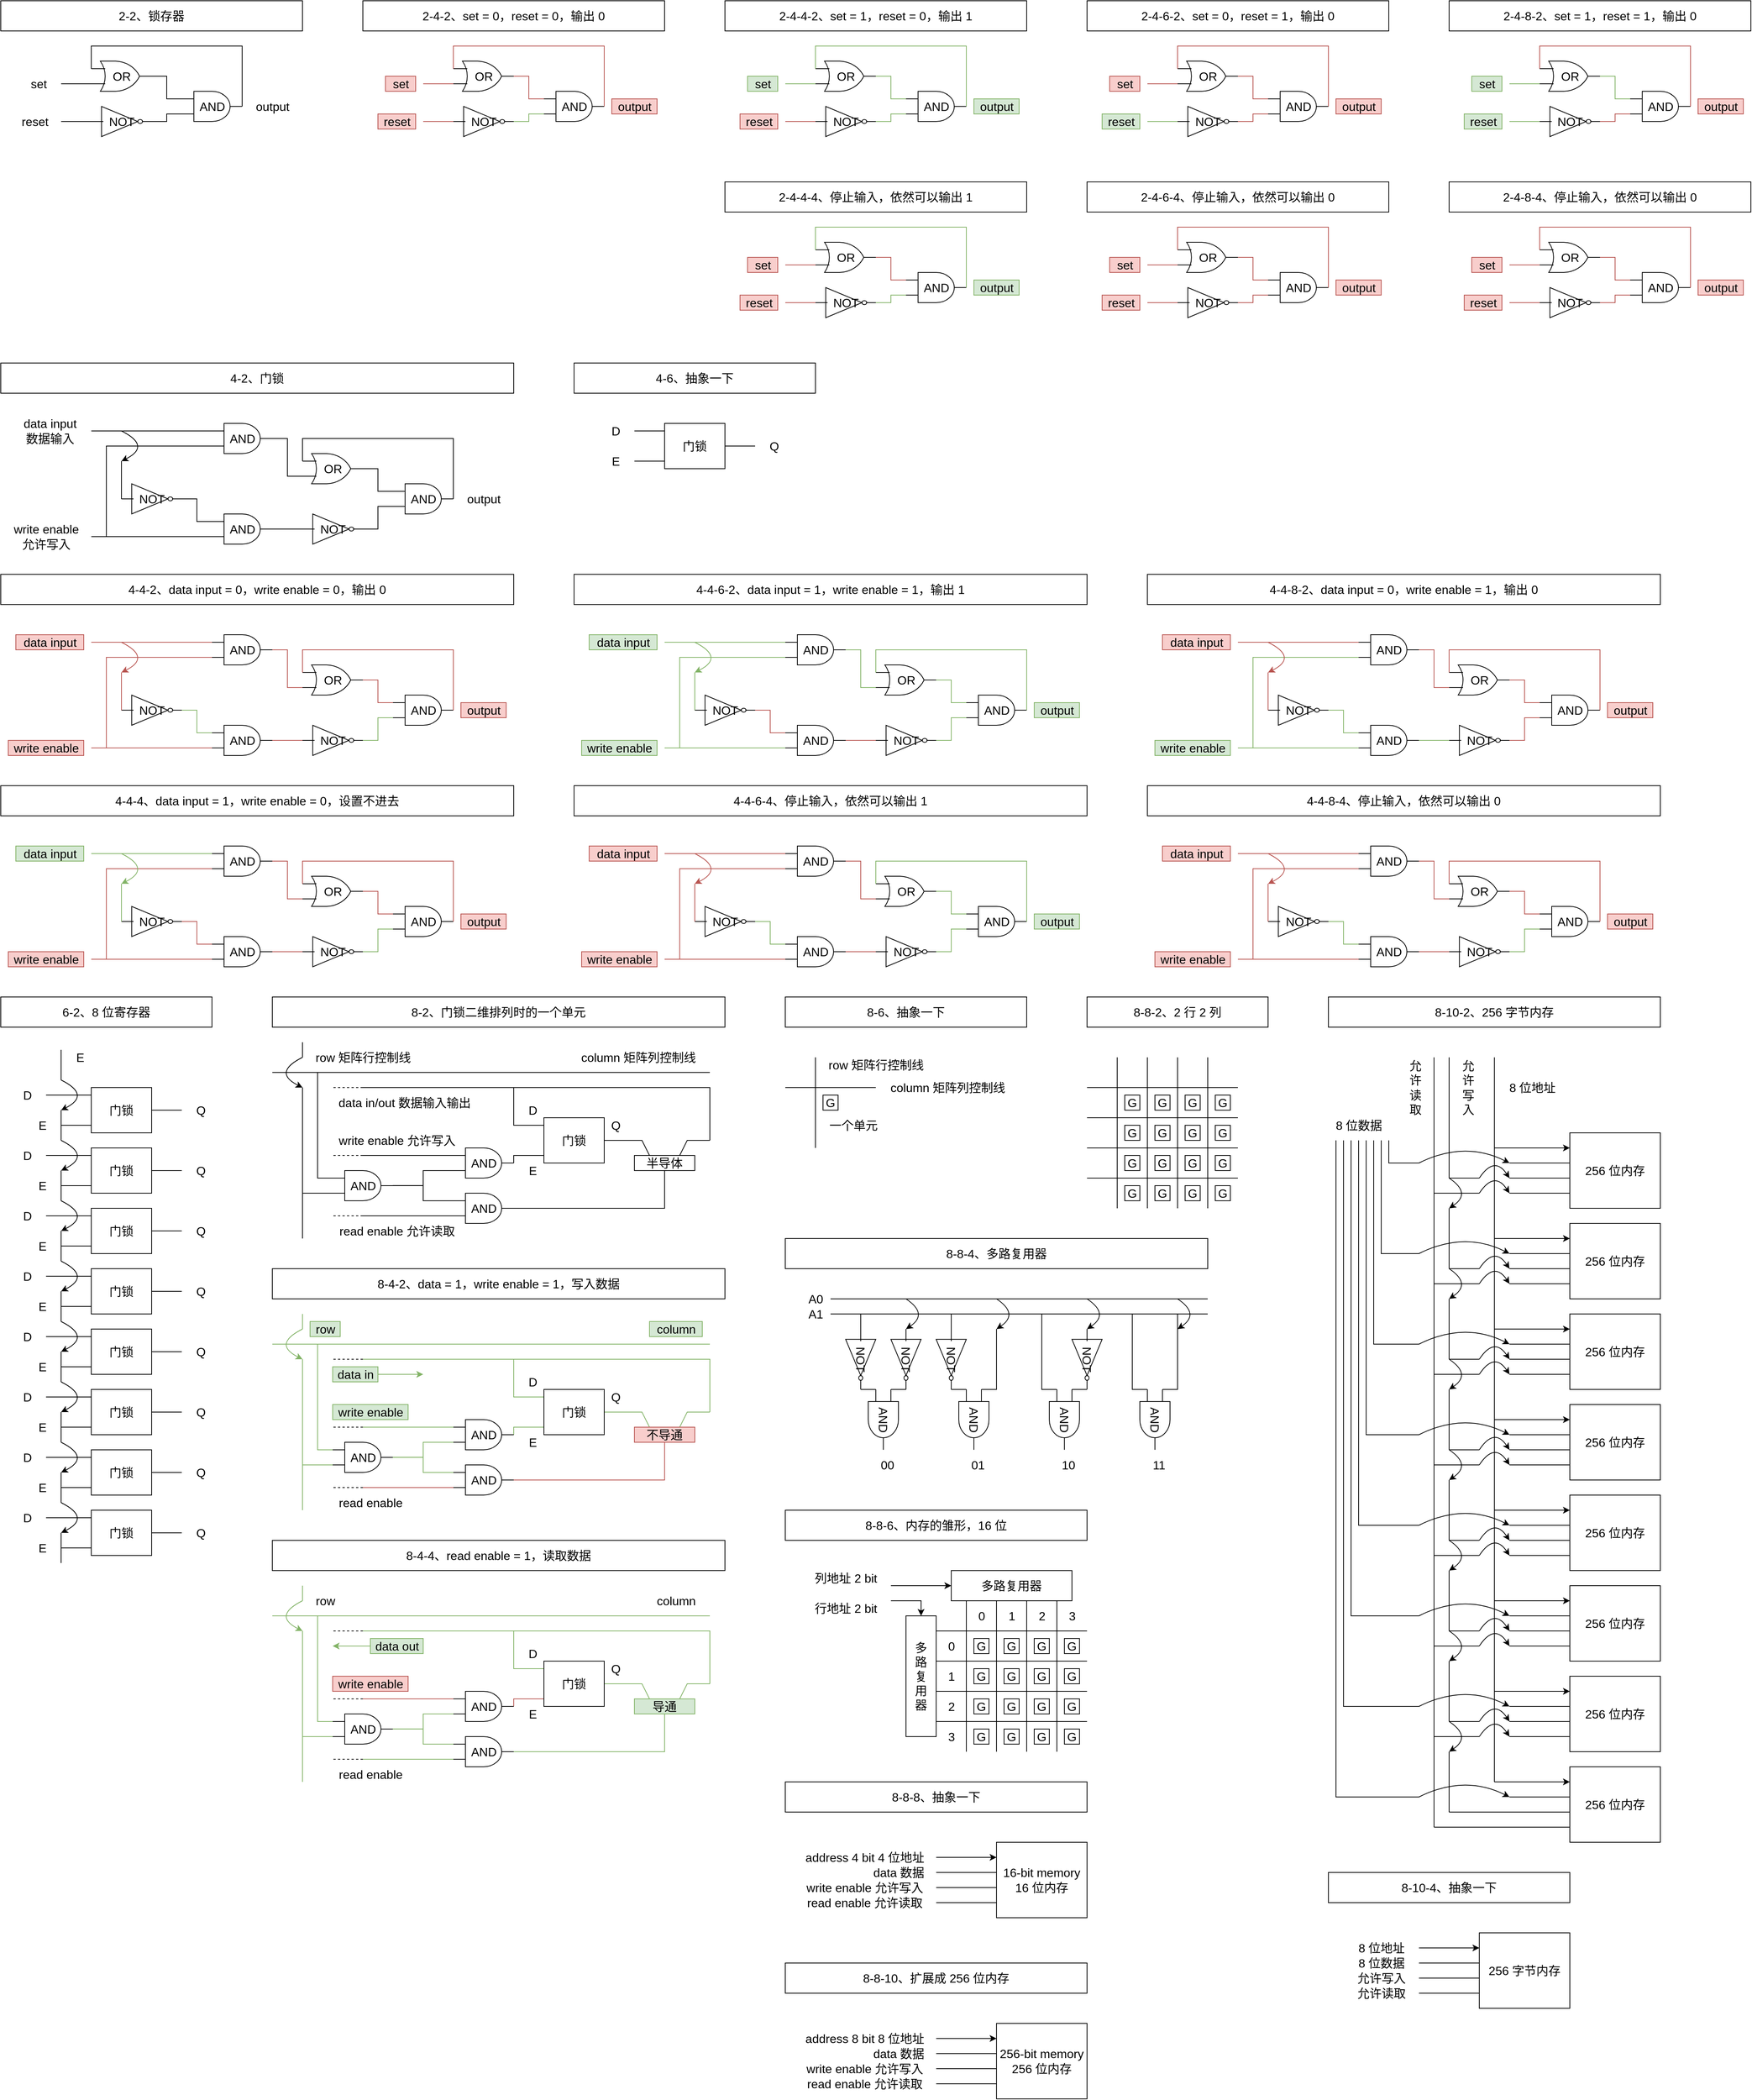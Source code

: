 <mxfile version="17.4.2" type="device"><diagram id="eE92mVFTSLbDaKWqzfW-" name="第 1 页"><mxGraphModel dx="1408" dy="843" grid="1" gridSize="10" guides="0" tooltips="1" connect="0" arrows="0" fold="1" page="1" pageScale="1" pageWidth="827" pageHeight="1169" math="0" shadow="0"><root><mxCell id="0"/><mxCell id="1" parent="0"/><mxCell id="rtf2zr3LLn6rUKVzkeqe-2" value="AND" style="verticalLabelPosition=middle;shadow=0;dashed=0;align=center;html=1;verticalAlign=middle;shape=mxgraph.electrical.logic_gates.logic_gate;operation=and;fontSize=16;strokeColor=#000000;fillColor=none;labelPosition=center;container=0;" parent="1" vertex="1"><mxGeometry x="320" y="200" width="80" height="40" as="geometry"/></mxCell><mxCell id="rtf2zr3LLn6rUKVzkeqe-3" value="OR" style="verticalLabelPosition=middle;shadow=0;dashed=0;align=center;html=1;verticalAlign=middle;shape=mxgraph.electrical.logic_gates.logic_gate;operation=or;fontSize=16;strokeColor=#000000;fillColor=none;labelPosition=center;container=0;" parent="1" vertex="1"><mxGeometry x="200" y="160" width="80" height="40" as="geometry"/></mxCell><mxCell id="rtf2zr3LLn6rUKVzkeqe-4" value="NOT" style="verticalLabelPosition=middle;shadow=0;dashed=0;align=center;html=1;verticalAlign=middle;shape=mxgraph.electrical.logic_gates.inverter_2;fontSize=16;strokeColor=#000000;fillColor=none;labelPosition=center;container=0;" parent="1" vertex="1"><mxGeometry x="200" y="220" width="80" height="40" as="geometry"/></mxCell><mxCell id="rtf2zr3LLn6rUKVzkeqe-5" value="" style="endArrow=none;html=1;rounded=0;fontSize=16;strokeColor=#000000;entryX=0;entryY=0.75;entryDx=0;entryDy=0;entryPerimeter=0;" parent="1" target="rtf2zr3LLn6rUKVzkeqe-3" edge="1"><mxGeometry width="50" height="50" relative="1" as="geometry"><mxPoint x="160" y="190" as="sourcePoint"/><mxPoint x="360" y="200" as="targetPoint"/></mxGeometry></mxCell><mxCell id="rtf2zr3LLn6rUKVzkeqe-6" value="" style="endArrow=none;html=1;rounded=0;fontSize=16;strokeColor=#000000;entryX=0;entryY=0.5;entryDx=0;entryDy=0;entryPerimeter=0;" parent="1" target="rtf2zr3LLn6rUKVzkeqe-4" edge="1"><mxGeometry width="50" height="50" relative="1" as="geometry"><mxPoint x="160" y="240" as="sourcePoint"/><mxPoint x="170" y="230" as="targetPoint"/></mxGeometry></mxCell><mxCell id="rtf2zr3LLn6rUKVzkeqe-7" value="" style="endArrow=none;html=1;rounded=0;fontSize=16;strokeColor=#000000;exitX=1;exitY=0.5;exitDx=0;exitDy=0;exitPerimeter=0;entryX=0;entryY=0.25;entryDx=0;entryDy=0;entryPerimeter=0;edgeStyle=elbowEdgeStyle;" parent="1" source="rtf2zr3LLn6rUKVzkeqe-3" target="rtf2zr3LLn6rUKVzkeqe-2" edge="1"><mxGeometry width="50" height="50" relative="1" as="geometry"><mxPoint x="320" y="220" as="sourcePoint"/><mxPoint x="370" y="170" as="targetPoint"/></mxGeometry></mxCell><mxCell id="rtf2zr3LLn6rUKVzkeqe-8" value="" style="endArrow=none;html=1;rounded=0;fontSize=16;strokeColor=#000000;exitX=1;exitY=0.5;exitDx=0;exitDy=0;exitPerimeter=0;entryX=0;entryY=0.75;entryDx=0;entryDy=0;entryPerimeter=0;edgeStyle=elbowEdgeStyle;" parent="1" source="rtf2zr3LLn6rUKVzkeqe-4" target="rtf2zr3LLn6rUKVzkeqe-2" edge="1"><mxGeometry width="50" height="50" relative="1" as="geometry"><mxPoint x="290" y="190" as="sourcePoint"/><mxPoint x="370" y="220" as="targetPoint"/></mxGeometry></mxCell><mxCell id="rtf2zr3LLn6rUKVzkeqe-10" value="" style="endArrow=none;html=1;rounded=0;fontSize=16;strokeColor=#000000;exitX=0;exitY=0.25;exitDx=0;exitDy=0;exitPerimeter=0;entryX=1;entryY=0.5;entryDx=0;entryDy=0;entryPerimeter=0;edgeStyle=elbowEdgeStyle;" parent="1" source="rtf2zr3LLn6rUKVzkeqe-3" target="rtf2zr3LLn6rUKVzkeqe-2" edge="1"><mxGeometry width="50" height="50" relative="1" as="geometry"><mxPoint x="260" y="130" as="sourcePoint"/><mxPoint x="410" y="210" as="targetPoint"/><Array as="points"><mxPoint x="310" y="140"/><mxPoint x="400" y="190"/></Array></mxGeometry></mxCell><mxCell id="rtf2zr3LLn6rUKVzkeqe-11" value="set" style="text;html=1;align=center;verticalAlign=middle;resizable=0;points=[];autosize=1;strokeColor=none;fillColor=none;fontSize=16;container=0;" parent="1" vertex="1"><mxGeometry x="110" y="180" width="40" height="20" as="geometry"/></mxCell><mxCell id="rtf2zr3LLn6rUKVzkeqe-12" value="reset" style="text;html=1;align=center;verticalAlign=middle;resizable=0;points=[];autosize=1;strokeColor=none;fillColor=none;fontSize=16;container=0;" parent="1" vertex="1"><mxGeometry x="100" y="230" width="50" height="20" as="geometry"/></mxCell><mxCell id="rtf2zr3LLn6rUKVzkeqe-13" value="output" style="text;html=1;align=center;verticalAlign=middle;resizable=0;points=[];autosize=1;strokeColor=none;fillColor=none;fontSize=16;container=0;" parent="1" vertex="1"><mxGeometry x="410" y="210" width="60" height="20" as="geometry"/></mxCell><mxCell id="rtf2zr3LLn6rUKVzkeqe-15" value="2-2、锁存器" style="rounded=0;whiteSpace=wrap;html=1;fontSize=16;strokeColor=#000000;fillColor=none;container=0;" parent="1" vertex="1"><mxGeometry x="80" y="80" width="400" height="40" as="geometry"/></mxCell><mxCell id="MiyzE4Iqrqs8FrrOOkDq-3" value="AND" style="verticalLabelPosition=middle;shadow=0;dashed=0;align=center;html=1;verticalAlign=middle;shape=mxgraph.electrical.logic_gates.logic_gate;operation=and;fontSize=16;strokeColor=#000000;fillColor=none;labelPosition=center;container=0;" parent="1" vertex="1"><mxGeometry x="1280" y="200" width="80" height="40" as="geometry"/></mxCell><mxCell id="MiyzE4Iqrqs8FrrOOkDq-4" value="OR" style="verticalLabelPosition=middle;shadow=0;dashed=0;align=center;html=1;verticalAlign=middle;shape=mxgraph.electrical.logic_gates.logic_gate;operation=or;fontSize=16;strokeColor=#000000;fillColor=none;labelPosition=center;container=0;" parent="1" vertex="1"><mxGeometry x="1160" y="160" width="80" height="40" as="geometry"/></mxCell><mxCell id="MiyzE4Iqrqs8FrrOOkDq-5" value="NOT" style="verticalLabelPosition=middle;shadow=0;dashed=0;align=center;html=1;verticalAlign=middle;shape=mxgraph.electrical.logic_gates.inverter_2;fontSize=16;strokeColor=#000000;fillColor=none;labelPosition=center;container=0;" parent="1" vertex="1"><mxGeometry x="1160" y="220" width="80" height="40" as="geometry"/></mxCell><mxCell id="MiyzE4Iqrqs8FrrOOkDq-6" value="" style="endArrow=none;html=1;rounded=0;fontSize=16;strokeColor=#82b366;entryX=0;entryY=0.75;entryDx=0;entryDy=0;entryPerimeter=0;fillColor=#d5e8d4;" parent="1" target="MiyzE4Iqrqs8FrrOOkDq-4" edge="1"><mxGeometry width="50" height="50" relative="1" as="geometry"><mxPoint x="1120" y="190" as="sourcePoint"/><mxPoint x="1320" y="200" as="targetPoint"/></mxGeometry></mxCell><mxCell id="MiyzE4Iqrqs8FrrOOkDq-7" value="" style="endArrow=none;html=1;rounded=0;fontSize=16;strokeColor=#b85450;entryX=0;entryY=0.5;entryDx=0;entryDy=0;entryPerimeter=0;fillColor=#f8cecc;" parent="1" target="MiyzE4Iqrqs8FrrOOkDq-5" edge="1"><mxGeometry width="50" height="50" relative="1" as="geometry"><mxPoint x="1120" y="240.0" as="sourcePoint"/><mxPoint x="1130" y="210" as="targetPoint"/></mxGeometry></mxCell><mxCell id="MiyzE4Iqrqs8FrrOOkDq-8" value="" style="endArrow=none;html=1;rounded=0;fontSize=16;strokeColor=#82b366;exitX=1;exitY=0.5;exitDx=0;exitDy=0;exitPerimeter=0;entryX=0;entryY=0.25;entryDx=0;entryDy=0;entryPerimeter=0;edgeStyle=elbowEdgeStyle;fillColor=#d5e8d4;" parent="1" source="MiyzE4Iqrqs8FrrOOkDq-4" target="MiyzE4Iqrqs8FrrOOkDq-3" edge="1"><mxGeometry width="50" height="50" relative="1" as="geometry"><mxPoint x="1280" y="220" as="sourcePoint"/><mxPoint x="1330" y="170" as="targetPoint"/></mxGeometry></mxCell><mxCell id="MiyzE4Iqrqs8FrrOOkDq-9" value="" style="endArrow=none;html=1;rounded=0;fontSize=16;strokeColor=#82b366;exitX=1;exitY=0.5;exitDx=0;exitDy=0;exitPerimeter=0;entryX=0;entryY=0.75;entryDx=0;entryDy=0;entryPerimeter=0;edgeStyle=elbowEdgeStyle;fillColor=#d5e8d4;" parent="1" source="MiyzE4Iqrqs8FrrOOkDq-5" target="MiyzE4Iqrqs8FrrOOkDq-3" edge="1"><mxGeometry width="50" height="50" relative="1" as="geometry"><mxPoint x="1250" y="190" as="sourcePoint"/><mxPoint x="1330" y="220" as="targetPoint"/></mxGeometry></mxCell><mxCell id="MiyzE4Iqrqs8FrrOOkDq-11" value="" style="endArrow=none;html=1;rounded=0;fontSize=16;strokeColor=#82b366;exitX=0;exitY=0.25;exitDx=0;exitDy=0;exitPerimeter=0;entryX=1;entryY=0.5;entryDx=0;entryDy=0;entryPerimeter=0;edgeStyle=elbowEdgeStyle;fillColor=#d5e8d4;" parent="1" source="MiyzE4Iqrqs8FrrOOkDq-4" target="MiyzE4Iqrqs8FrrOOkDq-3" edge="1"><mxGeometry width="50" height="50" relative="1" as="geometry"><mxPoint x="1220" y="130" as="sourcePoint"/><mxPoint x="1370" y="210" as="targetPoint"/><Array as="points"><mxPoint x="1270" y="140"/><mxPoint x="1360" y="190"/></Array></mxGeometry></mxCell><mxCell id="MiyzE4Iqrqs8FrrOOkDq-15" value="2-4-4-2、set = 1，reset = 0，输出 1" style="rounded=0;whiteSpace=wrap;html=1;fontSize=16;strokeColor=#000000;fillColor=none;container=0;" parent="1" vertex="1"><mxGeometry x="1040" y="80" width="400" height="40" as="geometry"/></mxCell><mxCell id="MiyzE4Iqrqs8FrrOOkDq-16" value="output" style="text;html=1;align=center;verticalAlign=middle;resizable=0;points=[];autosize=1;strokeColor=#82b366;fillColor=#d5e8d4;fontSize=16;container=0;" parent="1" vertex="1"><mxGeometry x="1370" y="210" width="60" height="20" as="geometry"/></mxCell><mxCell id="MiyzE4Iqrqs8FrrOOkDq-17" value="set" style="text;html=1;align=center;verticalAlign=middle;resizable=0;points=[];autosize=1;strokeColor=#82b366;fillColor=#d5e8d4;fontSize=16;container=0;" parent="1" vertex="1"><mxGeometry x="1070" y="180" width="40" height="20" as="geometry"/></mxCell><mxCell id="MiyzE4Iqrqs8FrrOOkDq-18" value="reset" style="text;html=1;align=center;verticalAlign=middle;resizable=0;points=[];autosize=1;strokeColor=#b85450;fillColor=#f8cecc;fontSize=16;container=0;" parent="1" vertex="1"><mxGeometry x="1060" y="230" width="50" height="20" as="geometry"/></mxCell><mxCell id="MiyzE4Iqrqs8FrrOOkDq-19" value="AND" style="verticalLabelPosition=middle;shadow=0;dashed=0;align=center;html=1;verticalAlign=middle;shape=mxgraph.electrical.logic_gates.logic_gate;operation=and;fontSize=16;strokeColor=#000000;fillColor=none;labelPosition=center;container=0;" parent="1" vertex="1"><mxGeometry x="1280" y="440" width="80" height="40" as="geometry"/></mxCell><mxCell id="MiyzE4Iqrqs8FrrOOkDq-20" value="OR" style="verticalLabelPosition=middle;shadow=0;dashed=0;align=center;html=1;verticalAlign=middle;shape=mxgraph.electrical.logic_gates.logic_gate;operation=or;fontSize=16;strokeColor=#000000;fillColor=none;labelPosition=center;container=0;" parent="1" vertex="1"><mxGeometry x="1160" y="400" width="80" height="40" as="geometry"/></mxCell><mxCell id="MiyzE4Iqrqs8FrrOOkDq-21" value="NOT" style="verticalLabelPosition=middle;shadow=0;dashed=0;align=center;html=1;verticalAlign=middle;shape=mxgraph.electrical.logic_gates.inverter_2;fontSize=16;strokeColor=#000000;fillColor=none;labelPosition=center;container=0;" parent="1" vertex="1"><mxGeometry x="1160" y="460" width="80" height="40" as="geometry"/></mxCell><mxCell id="MiyzE4Iqrqs8FrrOOkDq-22" value="" style="endArrow=none;html=1;rounded=0;fontSize=16;strokeColor=#b85450;entryX=0;entryY=0.75;entryDx=0;entryDy=0;entryPerimeter=0;fillColor=#f8cecc;" parent="1" target="MiyzE4Iqrqs8FrrOOkDq-20" edge="1"><mxGeometry width="50" height="50" relative="1" as="geometry"><mxPoint x="1120" y="430" as="sourcePoint"/><mxPoint x="1320" y="440" as="targetPoint"/></mxGeometry></mxCell><mxCell id="MiyzE4Iqrqs8FrrOOkDq-23" value="" style="endArrow=none;html=1;rounded=0;fontSize=16;strokeColor=#b85450;entryX=0;entryY=0.5;entryDx=0;entryDy=0;entryPerimeter=0;fillColor=#f8cecc;" parent="1" target="MiyzE4Iqrqs8FrrOOkDq-21" edge="1"><mxGeometry width="50" height="50" relative="1" as="geometry"><mxPoint x="1120" y="480.0" as="sourcePoint"/><mxPoint x="1130" y="450" as="targetPoint"/></mxGeometry></mxCell><mxCell id="MiyzE4Iqrqs8FrrOOkDq-24" value="" style="endArrow=none;html=1;rounded=0;fontSize=16;strokeColor=#b85450;exitX=1;exitY=0.5;exitDx=0;exitDy=0;exitPerimeter=0;entryX=0;entryY=0.25;entryDx=0;entryDy=0;entryPerimeter=0;edgeStyle=elbowEdgeStyle;fillColor=#f8cecc;" parent="1" source="MiyzE4Iqrqs8FrrOOkDq-20" target="MiyzE4Iqrqs8FrrOOkDq-19" edge="1"><mxGeometry width="50" height="50" relative="1" as="geometry"><mxPoint x="1280" y="460" as="sourcePoint"/><mxPoint x="1330" y="410" as="targetPoint"/></mxGeometry></mxCell><mxCell id="MiyzE4Iqrqs8FrrOOkDq-25" value="" style="endArrow=none;html=1;rounded=0;fontSize=16;strokeColor=#82b366;exitX=1;exitY=0.5;exitDx=0;exitDy=0;exitPerimeter=0;entryX=0;entryY=0.75;entryDx=0;entryDy=0;entryPerimeter=0;edgeStyle=elbowEdgeStyle;fillColor=#d5e8d4;" parent="1" source="MiyzE4Iqrqs8FrrOOkDq-21" target="MiyzE4Iqrqs8FrrOOkDq-19" edge="1"><mxGeometry width="50" height="50" relative="1" as="geometry"><mxPoint x="1250" y="430" as="sourcePoint"/><mxPoint x="1330" y="460" as="targetPoint"/></mxGeometry></mxCell><mxCell id="MiyzE4Iqrqs8FrrOOkDq-27" value="" style="endArrow=none;html=1;rounded=0;fontSize=16;strokeColor=#82b366;exitX=0;exitY=0.25;exitDx=0;exitDy=0;exitPerimeter=0;entryX=1;entryY=0.5;entryDx=0;entryDy=0;entryPerimeter=0;edgeStyle=elbowEdgeStyle;fillColor=#d5e8d4;" parent="1" source="MiyzE4Iqrqs8FrrOOkDq-20" target="MiyzE4Iqrqs8FrrOOkDq-19" edge="1"><mxGeometry width="50" height="50" relative="1" as="geometry"><mxPoint x="1220" y="370" as="sourcePoint"/><mxPoint x="1370" y="450" as="targetPoint"/><Array as="points"><mxPoint x="1270" y="380"/><mxPoint x="1360" y="430"/></Array></mxGeometry></mxCell><mxCell id="MiyzE4Iqrqs8FrrOOkDq-28" value="output" style="text;html=1;align=center;verticalAlign=middle;resizable=0;points=[];autosize=1;strokeColor=#82b366;fillColor=#d5e8d4;fontSize=16;container=0;" parent="1" vertex="1"><mxGeometry x="1370" y="450" width="60" height="20" as="geometry"/></mxCell><mxCell id="MiyzE4Iqrqs8FrrOOkDq-29" value="set" style="text;html=1;align=center;verticalAlign=middle;resizable=0;points=[];autosize=1;fontSize=16;container=0;fillColor=#f8cecc;strokeColor=#b85450;" parent="1" vertex="1"><mxGeometry x="1070" y="420" width="40" height="20" as="geometry"/></mxCell><mxCell id="MiyzE4Iqrqs8FrrOOkDq-30" value="reset" style="text;html=1;align=center;verticalAlign=middle;resizable=0;points=[];autosize=1;fontSize=16;container=0;fillColor=#f8cecc;strokeColor=#b85450;" parent="1" vertex="1"><mxGeometry x="1060" y="470" width="50" height="20" as="geometry"/></mxCell><mxCell id="MiyzE4Iqrqs8FrrOOkDq-31" value="2-4-4-4、停止输入，依然可以输出 1" style="rounded=0;whiteSpace=wrap;html=1;fontSize=16;strokeColor=#000000;fillColor=none;container=0;" parent="1" vertex="1"><mxGeometry x="1040" y="320" width="400" height="40" as="geometry"/></mxCell><mxCell id="MiyzE4Iqrqs8FrrOOkDq-32" value="AND" style="verticalLabelPosition=middle;shadow=0;dashed=0;align=center;html=1;verticalAlign=middle;shape=mxgraph.electrical.logic_gates.logic_gate;operation=and;fontSize=16;strokeColor=#000000;fillColor=none;labelPosition=center;container=0;" parent="1" vertex="1"><mxGeometry x="1760" y="200" width="80" height="40" as="geometry"/></mxCell><mxCell id="MiyzE4Iqrqs8FrrOOkDq-33" value="OR" style="verticalLabelPosition=middle;shadow=0;dashed=0;align=center;html=1;verticalAlign=middle;shape=mxgraph.electrical.logic_gates.logic_gate;operation=or;fontSize=16;strokeColor=#000000;fillColor=none;labelPosition=center;container=0;" parent="1" vertex="1"><mxGeometry x="1640" y="160" width="80" height="40" as="geometry"/></mxCell><mxCell id="MiyzE4Iqrqs8FrrOOkDq-34" value="NOT" style="verticalLabelPosition=middle;shadow=0;dashed=0;align=center;html=1;verticalAlign=middle;shape=mxgraph.electrical.logic_gates.inverter_2;fontSize=16;strokeColor=#000000;fillColor=none;labelPosition=center;container=0;" parent="1" vertex="1"><mxGeometry x="1640" y="220" width="80" height="40" as="geometry"/></mxCell><mxCell id="MiyzE4Iqrqs8FrrOOkDq-35" value="" style="endArrow=none;html=1;rounded=0;fontSize=16;strokeColor=#b85450;entryX=0;entryY=0.75;entryDx=0;entryDy=0;entryPerimeter=0;fillColor=#f8cecc;" parent="1" target="MiyzE4Iqrqs8FrrOOkDq-33" edge="1"><mxGeometry width="50" height="50" relative="1" as="geometry"><mxPoint x="1600" y="190" as="sourcePoint"/><mxPoint x="1800" y="200" as="targetPoint"/></mxGeometry></mxCell><mxCell id="MiyzE4Iqrqs8FrrOOkDq-36" value="" style="endArrow=none;html=1;rounded=0;fontSize=16;strokeColor=#82b366;entryX=0;entryY=0.5;entryDx=0;entryDy=0;entryPerimeter=0;fillColor=#d5e8d4;" parent="1" target="MiyzE4Iqrqs8FrrOOkDq-34" edge="1"><mxGeometry width="50" height="50" relative="1" as="geometry"><mxPoint x="1600" y="240.0" as="sourcePoint"/><mxPoint x="1610" y="210" as="targetPoint"/></mxGeometry></mxCell><mxCell id="MiyzE4Iqrqs8FrrOOkDq-37" value="" style="endArrow=none;html=1;rounded=0;fontSize=16;strokeColor=#b85450;exitX=1;exitY=0.5;exitDx=0;exitDy=0;exitPerimeter=0;entryX=0;entryY=0.25;entryDx=0;entryDy=0;entryPerimeter=0;edgeStyle=elbowEdgeStyle;fillColor=#f8cecc;" parent="1" source="MiyzE4Iqrqs8FrrOOkDq-33" target="MiyzE4Iqrqs8FrrOOkDq-32" edge="1"><mxGeometry width="50" height="50" relative="1" as="geometry"><mxPoint x="1760" y="220" as="sourcePoint"/><mxPoint x="1810" y="170" as="targetPoint"/></mxGeometry></mxCell><mxCell id="MiyzE4Iqrqs8FrrOOkDq-38" value="" style="endArrow=none;html=1;rounded=0;fontSize=16;strokeColor=#b85450;exitX=1;exitY=0.5;exitDx=0;exitDy=0;exitPerimeter=0;entryX=0;entryY=0.75;entryDx=0;entryDy=0;entryPerimeter=0;edgeStyle=elbowEdgeStyle;fillColor=#f8cecc;" parent="1" source="MiyzE4Iqrqs8FrrOOkDq-34" target="MiyzE4Iqrqs8FrrOOkDq-32" edge="1"><mxGeometry width="50" height="50" relative="1" as="geometry"><mxPoint x="1730" y="190" as="sourcePoint"/><mxPoint x="1810" y="220" as="targetPoint"/></mxGeometry></mxCell><mxCell id="MiyzE4Iqrqs8FrrOOkDq-40" value="" style="endArrow=none;html=1;rounded=0;fontSize=16;strokeColor=#b85450;exitX=0;exitY=0.25;exitDx=0;exitDy=0;exitPerimeter=0;entryX=1;entryY=0.5;entryDx=0;entryDy=0;entryPerimeter=0;edgeStyle=elbowEdgeStyle;fillColor=#f8cecc;" parent="1" source="MiyzE4Iqrqs8FrrOOkDq-33" target="MiyzE4Iqrqs8FrrOOkDq-32" edge="1"><mxGeometry width="50" height="50" relative="1" as="geometry"><mxPoint x="1700" y="130" as="sourcePoint"/><mxPoint x="1850" y="210" as="targetPoint"/><Array as="points"><mxPoint x="1750" y="140"/><mxPoint x="1840" y="190"/></Array></mxGeometry></mxCell><mxCell id="MiyzE4Iqrqs8FrrOOkDq-41" value="2-4-6-2、set = 0，reset = 1，输出 0" style="rounded=0;whiteSpace=wrap;html=1;fontSize=16;strokeColor=#000000;fillColor=none;container=0;" parent="1" vertex="1"><mxGeometry x="1520" y="80" width="400" height="40" as="geometry"/></mxCell><mxCell id="MiyzE4Iqrqs8FrrOOkDq-42" value="output" style="text;html=1;align=center;verticalAlign=middle;resizable=0;points=[];autosize=1;strokeColor=#b85450;fillColor=#f8cecc;fontSize=16;container=0;" parent="1" vertex="1"><mxGeometry x="1850" y="210" width="60" height="20" as="geometry"/></mxCell><mxCell id="MiyzE4Iqrqs8FrrOOkDq-43" value="set" style="text;html=1;align=center;verticalAlign=middle;resizable=0;points=[];autosize=1;strokeColor=#b85450;fillColor=#f8cecc;fontSize=16;container=0;" parent="1" vertex="1"><mxGeometry x="1550" y="180" width="40" height="20" as="geometry"/></mxCell><mxCell id="MiyzE4Iqrqs8FrrOOkDq-44" value="reset" style="text;html=1;align=center;verticalAlign=middle;resizable=0;points=[];autosize=1;strokeColor=#82b366;fillColor=#d5e8d4;fontSize=16;container=0;" parent="1" vertex="1"><mxGeometry x="1540" y="230" width="50" height="20" as="geometry"/></mxCell><mxCell id="MiyzE4Iqrqs8FrrOOkDq-45" value="AND" style="verticalLabelPosition=middle;shadow=0;dashed=0;align=center;html=1;verticalAlign=middle;shape=mxgraph.electrical.logic_gates.logic_gate;operation=and;fontSize=16;strokeColor=#000000;fillColor=none;labelPosition=center;container=0;" parent="1" vertex="1"><mxGeometry x="800" y="200" width="80" height="40" as="geometry"/></mxCell><mxCell id="MiyzE4Iqrqs8FrrOOkDq-46" value="OR" style="verticalLabelPosition=middle;shadow=0;dashed=0;align=center;html=1;verticalAlign=middle;shape=mxgraph.electrical.logic_gates.logic_gate;operation=or;fontSize=16;strokeColor=#000000;fillColor=none;labelPosition=center;container=0;" parent="1" vertex="1"><mxGeometry x="680" y="160" width="80" height="40" as="geometry"/></mxCell><mxCell id="MiyzE4Iqrqs8FrrOOkDq-47" value="NOT" style="verticalLabelPosition=middle;shadow=0;dashed=0;align=center;html=1;verticalAlign=middle;shape=mxgraph.electrical.logic_gates.inverter_2;fontSize=16;strokeColor=#000000;fillColor=none;labelPosition=center;container=0;" parent="1" vertex="1"><mxGeometry x="680" y="220" width="80" height="40" as="geometry"/></mxCell><mxCell id="MiyzE4Iqrqs8FrrOOkDq-48" value="" style="endArrow=none;html=1;rounded=0;fontSize=16;strokeColor=#b85450;entryX=0;entryY=0.75;entryDx=0;entryDy=0;entryPerimeter=0;fillColor=#f8cecc;" parent="1" target="MiyzE4Iqrqs8FrrOOkDq-46" edge="1"><mxGeometry width="50" height="50" relative="1" as="geometry"><mxPoint x="640" y="190" as="sourcePoint"/><mxPoint x="840" y="200" as="targetPoint"/></mxGeometry></mxCell><mxCell id="MiyzE4Iqrqs8FrrOOkDq-49" value="" style="endArrow=none;html=1;rounded=0;fontSize=16;strokeColor=#b85450;entryX=0;entryY=0.5;entryDx=0;entryDy=0;entryPerimeter=0;fillColor=#f8cecc;" parent="1" target="MiyzE4Iqrqs8FrrOOkDq-47" edge="1"><mxGeometry width="50" height="50" relative="1" as="geometry"><mxPoint x="640" y="240" as="sourcePoint"/><mxPoint x="650" y="210" as="targetPoint"/></mxGeometry></mxCell><mxCell id="MiyzE4Iqrqs8FrrOOkDq-50" value="" style="endArrow=none;html=1;rounded=0;fontSize=16;strokeColor=#b85450;exitX=1;exitY=0.5;exitDx=0;exitDy=0;exitPerimeter=0;entryX=0;entryY=0.25;entryDx=0;entryDy=0;entryPerimeter=0;edgeStyle=elbowEdgeStyle;fillColor=#f8cecc;" parent="1" source="MiyzE4Iqrqs8FrrOOkDq-46" target="MiyzE4Iqrqs8FrrOOkDq-45" edge="1"><mxGeometry width="50" height="50" relative="1" as="geometry"><mxPoint x="800" y="220" as="sourcePoint"/><mxPoint x="850" y="170" as="targetPoint"/></mxGeometry></mxCell><mxCell id="MiyzE4Iqrqs8FrrOOkDq-51" value="" style="endArrow=none;html=1;rounded=0;fontSize=16;strokeColor=#82b366;exitX=1;exitY=0.5;exitDx=0;exitDy=0;exitPerimeter=0;entryX=0;entryY=0.75;entryDx=0;entryDy=0;entryPerimeter=0;edgeStyle=elbowEdgeStyle;fillColor=#d5e8d4;" parent="1" source="MiyzE4Iqrqs8FrrOOkDq-47" target="MiyzE4Iqrqs8FrrOOkDq-45" edge="1"><mxGeometry width="50" height="50" relative="1" as="geometry"><mxPoint x="770" y="190" as="sourcePoint"/><mxPoint x="850" y="220" as="targetPoint"/></mxGeometry></mxCell><mxCell id="MiyzE4Iqrqs8FrrOOkDq-53" value="" style="endArrow=none;html=1;rounded=0;fontSize=16;strokeColor=#b85450;exitX=0;exitY=0.25;exitDx=0;exitDy=0;exitPerimeter=0;entryX=1;entryY=0.5;entryDx=0;entryDy=0;entryPerimeter=0;edgeStyle=elbowEdgeStyle;fillColor=#f8cecc;" parent="1" source="MiyzE4Iqrqs8FrrOOkDq-46" target="MiyzE4Iqrqs8FrrOOkDq-45" edge="1"><mxGeometry width="50" height="50" relative="1" as="geometry"><mxPoint x="740" y="130" as="sourcePoint"/><mxPoint x="890" y="210" as="targetPoint"/><Array as="points"><mxPoint x="790" y="140"/><mxPoint x="880" y="190"/></Array></mxGeometry></mxCell><mxCell id="MiyzE4Iqrqs8FrrOOkDq-54" value="2-4-2、set = 0，reset = 0，输出 0" style="rounded=0;whiteSpace=wrap;html=1;fontSize=16;strokeColor=#000000;fillColor=none;container=0;" parent="1" vertex="1"><mxGeometry x="560" y="80" width="400" height="40" as="geometry"/></mxCell><mxCell id="MiyzE4Iqrqs8FrrOOkDq-55" value="output" style="text;html=1;align=center;verticalAlign=middle;resizable=0;points=[];autosize=1;strokeColor=#b85450;fillColor=#f8cecc;fontSize=16;container=0;" parent="1" vertex="1"><mxGeometry x="890" y="210" width="60" height="20" as="geometry"/></mxCell><mxCell id="MiyzE4Iqrqs8FrrOOkDq-56" value="set" style="text;html=1;align=center;verticalAlign=middle;resizable=0;points=[];autosize=1;strokeColor=#b85450;fillColor=#f8cecc;fontSize=16;container=0;" parent="1" vertex="1"><mxGeometry x="590" y="180" width="40" height="20" as="geometry"/></mxCell><mxCell id="MiyzE4Iqrqs8FrrOOkDq-57" value="reset" style="text;html=1;align=center;verticalAlign=middle;resizable=0;points=[];autosize=1;strokeColor=#b85450;fillColor=#f8cecc;fontSize=16;container=0;" parent="1" vertex="1"><mxGeometry x="580" y="230" width="50" height="20" as="geometry"/></mxCell><mxCell id="MiyzE4Iqrqs8FrrOOkDq-58" value="AND" style="verticalLabelPosition=middle;shadow=0;dashed=0;align=center;html=1;verticalAlign=middle;shape=mxgraph.electrical.logic_gates.logic_gate;operation=and;fontSize=16;strokeColor=#000000;fillColor=none;labelPosition=center;container=0;" parent="1" vertex="1"><mxGeometry x="1760" y="440" width="80" height="40" as="geometry"/></mxCell><mxCell id="MiyzE4Iqrqs8FrrOOkDq-59" value="OR" style="verticalLabelPosition=middle;shadow=0;dashed=0;align=center;html=1;verticalAlign=middle;shape=mxgraph.electrical.logic_gates.logic_gate;operation=or;fontSize=16;strokeColor=#000000;fillColor=none;labelPosition=center;container=0;" parent="1" vertex="1"><mxGeometry x="1640" y="400" width="80" height="40" as="geometry"/></mxCell><mxCell id="MiyzE4Iqrqs8FrrOOkDq-60" value="NOT" style="verticalLabelPosition=middle;shadow=0;dashed=0;align=center;html=1;verticalAlign=middle;shape=mxgraph.electrical.logic_gates.inverter_2;fontSize=16;strokeColor=#000000;fillColor=none;labelPosition=center;container=0;" parent="1" vertex="1"><mxGeometry x="1640" y="460" width="80" height="40" as="geometry"/></mxCell><mxCell id="MiyzE4Iqrqs8FrrOOkDq-61" value="" style="endArrow=none;html=1;rounded=0;fontSize=16;strokeColor=#b85450;entryX=0;entryY=0.75;entryDx=0;entryDy=0;entryPerimeter=0;fillColor=#f8cecc;" parent="1" target="MiyzE4Iqrqs8FrrOOkDq-59" edge="1"><mxGeometry width="50" height="50" relative="1" as="geometry"><mxPoint x="1600" y="430" as="sourcePoint"/><mxPoint x="1800" y="440" as="targetPoint"/></mxGeometry></mxCell><mxCell id="MiyzE4Iqrqs8FrrOOkDq-62" value="" style="endArrow=none;html=1;rounded=0;fontSize=16;strokeColor=#b85450;entryX=0;entryY=0.5;entryDx=0;entryDy=0;entryPerimeter=0;fillColor=#f8cecc;" parent="1" target="MiyzE4Iqrqs8FrrOOkDq-60" edge="1"><mxGeometry width="50" height="50" relative="1" as="geometry"><mxPoint x="1600" y="480" as="sourcePoint"/><mxPoint x="1610" y="450" as="targetPoint"/></mxGeometry></mxCell><mxCell id="MiyzE4Iqrqs8FrrOOkDq-63" value="" style="endArrow=none;html=1;rounded=0;fontSize=16;strokeColor=#b85450;exitX=1;exitY=0.5;exitDx=0;exitDy=0;exitPerimeter=0;entryX=0;entryY=0.25;entryDx=0;entryDy=0;entryPerimeter=0;edgeStyle=elbowEdgeStyle;fillColor=#f8cecc;" parent="1" source="MiyzE4Iqrqs8FrrOOkDq-59" target="MiyzE4Iqrqs8FrrOOkDq-58" edge="1"><mxGeometry width="50" height="50" relative="1" as="geometry"><mxPoint x="1760" y="460" as="sourcePoint"/><mxPoint x="1810" y="410" as="targetPoint"/></mxGeometry></mxCell><mxCell id="MiyzE4Iqrqs8FrrOOkDq-64" value="" style="endArrow=none;html=1;rounded=0;fontSize=16;strokeColor=#b85450;exitX=1;exitY=0.5;exitDx=0;exitDy=0;exitPerimeter=0;entryX=0;entryY=0.75;entryDx=0;entryDy=0;entryPerimeter=0;edgeStyle=elbowEdgeStyle;fillColor=#f8cecc;" parent="1" source="MiyzE4Iqrqs8FrrOOkDq-60" target="MiyzE4Iqrqs8FrrOOkDq-58" edge="1"><mxGeometry width="50" height="50" relative="1" as="geometry"><mxPoint x="1730" y="430" as="sourcePoint"/><mxPoint x="1810" y="460" as="targetPoint"/></mxGeometry></mxCell><mxCell id="MiyzE4Iqrqs8FrrOOkDq-66" value="" style="endArrow=none;html=1;rounded=0;fontSize=16;strokeColor=#b85450;exitX=0;exitY=0.25;exitDx=0;exitDy=0;exitPerimeter=0;entryX=1;entryY=0.5;entryDx=0;entryDy=0;entryPerimeter=0;edgeStyle=elbowEdgeStyle;fillColor=#f8cecc;" parent="1" source="MiyzE4Iqrqs8FrrOOkDq-59" target="MiyzE4Iqrqs8FrrOOkDq-58" edge="1"><mxGeometry width="50" height="50" relative="1" as="geometry"><mxPoint x="1700" y="370" as="sourcePoint"/><mxPoint x="1850" y="450" as="targetPoint"/><Array as="points"><mxPoint x="1750" y="380"/><mxPoint x="1840" y="430"/></Array></mxGeometry></mxCell><mxCell id="MiyzE4Iqrqs8FrrOOkDq-67" value="2-4-6-4、停止输入，依然可以输出 0" style="rounded=0;whiteSpace=wrap;html=1;fontSize=16;strokeColor=#000000;fillColor=none;container=0;" parent="1" vertex="1"><mxGeometry x="1520" y="320" width="400" height="40" as="geometry"/></mxCell><mxCell id="MiyzE4Iqrqs8FrrOOkDq-68" value="output" style="text;html=1;align=center;verticalAlign=middle;resizable=0;points=[];autosize=1;strokeColor=#b85450;fillColor=#f8cecc;fontSize=16;container=0;" parent="1" vertex="1"><mxGeometry x="1850" y="450" width="60" height="20" as="geometry"/></mxCell><mxCell id="MiyzE4Iqrqs8FrrOOkDq-69" value="set" style="text;html=1;align=center;verticalAlign=middle;resizable=0;points=[];autosize=1;strokeColor=#b85450;fillColor=#f8cecc;fontSize=16;container=0;" parent="1" vertex="1"><mxGeometry x="1550" y="420" width="40" height="20" as="geometry"/></mxCell><mxCell id="MiyzE4Iqrqs8FrrOOkDq-70" value="reset" style="text;html=1;align=center;verticalAlign=middle;resizable=0;points=[];autosize=1;strokeColor=#b85450;fillColor=#f8cecc;fontSize=16;container=0;" parent="1" vertex="1"><mxGeometry x="1540" y="470" width="50" height="20" as="geometry"/></mxCell><mxCell id="MiyzE4Iqrqs8FrrOOkDq-71" value="AND" style="verticalLabelPosition=middle;shadow=0;dashed=0;align=center;html=1;verticalAlign=middle;shape=mxgraph.electrical.logic_gates.logic_gate;operation=and;fontSize=16;strokeColor=#000000;fillColor=none;labelPosition=center;container=0;" parent="1" vertex="1"><mxGeometry x="2240" y="200" width="80" height="40" as="geometry"/></mxCell><mxCell id="MiyzE4Iqrqs8FrrOOkDq-72" value="OR" style="verticalLabelPosition=middle;shadow=0;dashed=0;align=center;html=1;verticalAlign=middle;shape=mxgraph.electrical.logic_gates.logic_gate;operation=or;fontSize=16;strokeColor=#000000;fillColor=none;labelPosition=center;container=0;" parent="1" vertex="1"><mxGeometry x="2120" y="160" width="80" height="40" as="geometry"/></mxCell><mxCell id="MiyzE4Iqrqs8FrrOOkDq-73" value="NOT" style="verticalLabelPosition=middle;shadow=0;dashed=0;align=center;html=1;verticalAlign=middle;shape=mxgraph.electrical.logic_gates.inverter_2;fontSize=16;strokeColor=#000000;fillColor=none;labelPosition=center;container=0;" parent="1" vertex="1"><mxGeometry x="2120" y="220" width="80" height="40" as="geometry"/></mxCell><mxCell id="MiyzE4Iqrqs8FrrOOkDq-74" value="" style="endArrow=none;html=1;rounded=0;fontSize=16;strokeColor=#82b366;entryX=0;entryY=0.75;entryDx=0;entryDy=0;entryPerimeter=0;fillColor=#d5e8d4;" parent="1" target="MiyzE4Iqrqs8FrrOOkDq-72" edge="1"><mxGeometry width="50" height="50" relative="1" as="geometry"><mxPoint x="2080" y="190" as="sourcePoint"/><mxPoint x="2280" y="200" as="targetPoint"/></mxGeometry></mxCell><mxCell id="MiyzE4Iqrqs8FrrOOkDq-75" value="" style="endArrow=none;html=1;rounded=0;fontSize=16;strokeColor=#82b366;entryX=0;entryY=0.5;entryDx=0;entryDy=0;entryPerimeter=0;fillColor=#d5e8d4;" parent="1" target="MiyzE4Iqrqs8FrrOOkDq-73" edge="1"><mxGeometry width="50" height="50" relative="1" as="geometry"><mxPoint x="2080" y="240" as="sourcePoint"/><mxPoint x="2090" y="210" as="targetPoint"/></mxGeometry></mxCell><mxCell id="MiyzE4Iqrqs8FrrOOkDq-76" value="" style="endArrow=none;html=1;rounded=0;fontSize=16;strokeColor=#82b366;exitX=1;exitY=0.5;exitDx=0;exitDy=0;exitPerimeter=0;entryX=0;entryY=0.25;entryDx=0;entryDy=0;entryPerimeter=0;edgeStyle=elbowEdgeStyle;fillColor=#d5e8d4;" parent="1" source="MiyzE4Iqrqs8FrrOOkDq-72" target="MiyzE4Iqrqs8FrrOOkDq-71" edge="1"><mxGeometry width="50" height="50" relative="1" as="geometry"><mxPoint x="2240" y="220" as="sourcePoint"/><mxPoint x="2290" y="170" as="targetPoint"/></mxGeometry></mxCell><mxCell id="MiyzE4Iqrqs8FrrOOkDq-77" value="" style="endArrow=none;html=1;rounded=0;fontSize=16;strokeColor=#b85450;exitX=1;exitY=0.5;exitDx=0;exitDy=0;exitPerimeter=0;entryX=0;entryY=0.75;entryDx=0;entryDy=0;entryPerimeter=0;edgeStyle=elbowEdgeStyle;fillColor=#f8cecc;" parent="1" source="MiyzE4Iqrqs8FrrOOkDq-73" target="MiyzE4Iqrqs8FrrOOkDq-71" edge="1"><mxGeometry width="50" height="50" relative="1" as="geometry"><mxPoint x="2210" y="190" as="sourcePoint"/><mxPoint x="2290" y="220" as="targetPoint"/></mxGeometry></mxCell><mxCell id="MiyzE4Iqrqs8FrrOOkDq-79" value="" style="endArrow=none;html=1;rounded=0;fontSize=16;strokeColor=#b85450;exitX=0;exitY=0.25;exitDx=0;exitDy=0;exitPerimeter=0;entryX=1;entryY=0.5;entryDx=0;entryDy=0;entryPerimeter=0;edgeStyle=elbowEdgeStyle;fillColor=#f8cecc;" parent="1" source="MiyzE4Iqrqs8FrrOOkDq-72" target="MiyzE4Iqrqs8FrrOOkDq-71" edge="1"><mxGeometry width="50" height="50" relative="1" as="geometry"><mxPoint x="2180" y="130" as="sourcePoint"/><mxPoint x="2330" y="210" as="targetPoint"/><Array as="points"><mxPoint x="2230" y="140"/><mxPoint x="2320" y="190"/></Array></mxGeometry></mxCell><mxCell id="MiyzE4Iqrqs8FrrOOkDq-80" value="2-4-8-2、set = 1，reset = 1，输出 0" style="rounded=0;whiteSpace=wrap;html=1;fontSize=16;strokeColor=#000000;fillColor=none;container=0;" parent="1" vertex="1"><mxGeometry x="2000" y="80" width="400" height="40" as="geometry"/></mxCell><mxCell id="MiyzE4Iqrqs8FrrOOkDq-81" value="output" style="text;html=1;align=center;verticalAlign=middle;resizable=0;points=[];autosize=1;strokeColor=#b85450;fillColor=#f8cecc;fontSize=16;container=0;" parent="1" vertex="1"><mxGeometry x="2330" y="210" width="60" height="20" as="geometry"/></mxCell><mxCell id="MiyzE4Iqrqs8FrrOOkDq-82" value="set" style="text;html=1;align=center;verticalAlign=middle;resizable=0;points=[];autosize=1;strokeColor=#82b366;fillColor=#d5e8d4;fontSize=16;container=0;" parent="1" vertex="1"><mxGeometry x="2030" y="180" width="40" height="20" as="geometry"/></mxCell><mxCell id="MiyzE4Iqrqs8FrrOOkDq-83" value="reset" style="text;html=1;align=center;verticalAlign=middle;resizable=0;points=[];autosize=1;strokeColor=#82b366;fillColor=#d5e8d4;fontSize=16;container=0;" parent="1" vertex="1"><mxGeometry x="2020" y="230" width="50" height="20" as="geometry"/></mxCell><mxCell id="MiyzE4Iqrqs8FrrOOkDq-84" value="AND" style="verticalLabelPosition=middle;shadow=0;dashed=0;align=center;html=1;verticalAlign=middle;shape=mxgraph.electrical.logic_gates.logic_gate;operation=and;fontSize=16;strokeColor=#000000;fillColor=none;labelPosition=center;container=0;" parent="1" vertex="1"><mxGeometry x="2240" y="440" width="80" height="40" as="geometry"/></mxCell><mxCell id="MiyzE4Iqrqs8FrrOOkDq-85" value="OR" style="verticalLabelPosition=middle;shadow=0;dashed=0;align=center;html=1;verticalAlign=middle;shape=mxgraph.electrical.logic_gates.logic_gate;operation=or;fontSize=16;strokeColor=#000000;fillColor=none;labelPosition=center;container=0;" parent="1" vertex="1"><mxGeometry x="2120" y="400" width="80" height="40" as="geometry"/></mxCell><mxCell id="MiyzE4Iqrqs8FrrOOkDq-86" value="NOT" style="verticalLabelPosition=middle;shadow=0;dashed=0;align=center;html=1;verticalAlign=middle;shape=mxgraph.electrical.logic_gates.inverter_2;fontSize=16;strokeColor=#000000;fillColor=none;labelPosition=center;container=0;" parent="1" vertex="1"><mxGeometry x="2120" y="460" width="80" height="40" as="geometry"/></mxCell><mxCell id="MiyzE4Iqrqs8FrrOOkDq-87" value="" style="endArrow=none;html=1;rounded=0;fontSize=16;strokeColor=#b85450;entryX=0;entryY=0.75;entryDx=0;entryDy=0;entryPerimeter=0;fillColor=#f8cecc;" parent="1" target="MiyzE4Iqrqs8FrrOOkDq-85" edge="1"><mxGeometry width="50" height="50" relative="1" as="geometry"><mxPoint x="2080" y="430" as="sourcePoint"/><mxPoint x="2280" y="440" as="targetPoint"/></mxGeometry></mxCell><mxCell id="MiyzE4Iqrqs8FrrOOkDq-88" value="" style="endArrow=none;html=1;rounded=0;fontSize=16;strokeColor=#b85450;entryX=0;entryY=0.5;entryDx=0;entryDy=0;entryPerimeter=0;fillColor=#f8cecc;" parent="1" target="MiyzE4Iqrqs8FrrOOkDq-86" edge="1"><mxGeometry width="50" height="50" relative="1" as="geometry"><mxPoint x="2080" y="480" as="sourcePoint"/><mxPoint x="2090" y="450" as="targetPoint"/></mxGeometry></mxCell><mxCell id="MiyzE4Iqrqs8FrrOOkDq-89" value="" style="endArrow=none;html=1;rounded=0;fontSize=16;strokeColor=#b85450;exitX=1;exitY=0.5;exitDx=0;exitDy=0;exitPerimeter=0;entryX=0;entryY=0.25;entryDx=0;entryDy=0;entryPerimeter=0;edgeStyle=elbowEdgeStyle;fillColor=#f8cecc;" parent="1" source="MiyzE4Iqrqs8FrrOOkDq-85" target="MiyzE4Iqrqs8FrrOOkDq-84" edge="1"><mxGeometry width="50" height="50" relative="1" as="geometry"><mxPoint x="2240" y="460" as="sourcePoint"/><mxPoint x="2290" y="410" as="targetPoint"/></mxGeometry></mxCell><mxCell id="MiyzE4Iqrqs8FrrOOkDq-90" value="" style="endArrow=none;html=1;rounded=0;fontSize=16;strokeColor=#b85450;exitX=1;exitY=0.5;exitDx=0;exitDy=0;exitPerimeter=0;entryX=0;entryY=0.75;entryDx=0;entryDy=0;entryPerimeter=0;edgeStyle=elbowEdgeStyle;fillColor=#f8cecc;" parent="1" source="MiyzE4Iqrqs8FrrOOkDq-86" target="MiyzE4Iqrqs8FrrOOkDq-84" edge="1"><mxGeometry width="50" height="50" relative="1" as="geometry"><mxPoint x="2210" y="430" as="sourcePoint"/><mxPoint x="2290" y="460" as="targetPoint"/></mxGeometry></mxCell><mxCell id="MiyzE4Iqrqs8FrrOOkDq-92" value="" style="endArrow=none;html=1;rounded=0;fontSize=16;strokeColor=#b85450;exitX=0;exitY=0.25;exitDx=0;exitDy=0;exitPerimeter=0;entryX=1;entryY=0.5;entryDx=0;entryDy=0;entryPerimeter=0;edgeStyle=elbowEdgeStyle;fillColor=#f8cecc;" parent="1" source="MiyzE4Iqrqs8FrrOOkDq-85" target="MiyzE4Iqrqs8FrrOOkDq-84" edge="1"><mxGeometry width="50" height="50" relative="1" as="geometry"><mxPoint x="2180" y="370" as="sourcePoint"/><mxPoint x="2330" y="450" as="targetPoint"/><Array as="points"><mxPoint x="2230" y="380"/><mxPoint x="2320" y="430"/></Array></mxGeometry></mxCell><mxCell id="MiyzE4Iqrqs8FrrOOkDq-93" value="2-4-8-4、停止输入，依然可以输出 0" style="rounded=0;whiteSpace=wrap;html=1;fontSize=16;strokeColor=#000000;fillColor=none;container=0;" parent="1" vertex="1"><mxGeometry x="2000" y="320" width="400" height="40" as="geometry"/></mxCell><mxCell id="MiyzE4Iqrqs8FrrOOkDq-94" value="output" style="text;html=1;align=center;verticalAlign=middle;resizable=0;points=[];autosize=1;strokeColor=#b85450;fillColor=#f8cecc;fontSize=16;container=0;" parent="1" vertex="1"><mxGeometry x="2330" y="450" width="60" height="20" as="geometry"/></mxCell><mxCell id="MiyzE4Iqrqs8FrrOOkDq-95" value="set" style="text;html=1;align=center;verticalAlign=middle;resizable=0;points=[];autosize=1;strokeColor=#b85450;fillColor=#f8cecc;fontSize=16;container=0;" parent="1" vertex="1"><mxGeometry x="2030" y="420" width="40" height="20" as="geometry"/></mxCell><mxCell id="MiyzE4Iqrqs8FrrOOkDq-96" value="reset" style="text;html=1;align=center;verticalAlign=middle;resizable=0;points=[];autosize=1;strokeColor=#b85450;fillColor=#f8cecc;fontSize=16;container=0;" parent="1" vertex="1"><mxGeometry x="2020" y="470" width="50" height="20" as="geometry"/></mxCell><mxCell id="rtf2zr3LLn6rUKVzkeqe-20" value="" style="endArrow=none;html=1;rounded=0;fontSize=16;strokeColor=#000000;" parent="1" edge="1"><mxGeometry width="50" height="50" relative="1" as="geometry"><mxPoint x="920" y="650" as="sourcePoint"/><mxPoint x="1000" y="650" as="targetPoint"/></mxGeometry></mxCell><mxCell id="rtf2zr3LLn6rUKVzkeqe-21" value="" style="endArrow=none;html=1;rounded=0;fontSize=16;strokeColor=#000000;" parent="1" edge="1"><mxGeometry width="50" height="50" relative="1" as="geometry"><mxPoint x="920" y="690" as="sourcePoint"/><mxPoint x="1000" y="690" as="targetPoint"/></mxGeometry></mxCell><mxCell id="rtf2zr3LLn6rUKVzkeqe-22" value="" style="endArrow=none;html=1;rounded=0;fontSize=16;strokeColor=#000000;" parent="1" edge="1"><mxGeometry width="50" height="50" relative="1" as="geometry"><mxPoint x="1000" y="670" as="sourcePoint"/><mxPoint x="1080" y="670" as="targetPoint"/></mxGeometry></mxCell><mxCell id="rtf2zr3LLn6rUKVzkeqe-23" value="AND" style="verticalLabelPosition=middle;shadow=0;dashed=0;align=center;html=1;verticalAlign=middle;shape=mxgraph.electrical.logic_gates.logic_gate;operation=and;fontSize=16;strokeColor=#000000;fillColor=none;labelPosition=center;container=0;" parent="1" vertex="1"><mxGeometry x="600" y="720" width="80" height="40" as="geometry"/></mxCell><mxCell id="rtf2zr3LLn6rUKVzkeqe-24" value="OR" style="verticalLabelPosition=middle;shadow=0;dashed=0;align=center;html=1;verticalAlign=middle;shape=mxgraph.electrical.logic_gates.logic_gate;operation=or;fontSize=16;strokeColor=#000000;fillColor=none;labelPosition=center;container=0;" parent="1" vertex="1"><mxGeometry x="480" y="680" width="80" height="40" as="geometry"/></mxCell><mxCell id="rtf2zr3LLn6rUKVzkeqe-25" value="NOT" style="verticalLabelPosition=middle;shadow=0;dashed=0;align=center;html=1;verticalAlign=middle;shape=mxgraph.electrical.logic_gates.inverter_2;fontSize=16;strokeColor=#000000;fillColor=none;labelPosition=center;container=0;" parent="1" vertex="1"><mxGeometry x="480" y="760" width="80" height="40" as="geometry"/></mxCell><mxCell id="rtf2zr3LLn6rUKVzkeqe-26" value="" style="endArrow=none;html=1;rounded=0;fontSize=16;strokeColor=#000000;entryX=0;entryY=0.75;entryDx=0;entryDy=0;entryPerimeter=0;exitX=1;exitY=0.5;exitDx=0;exitDy=0;exitPerimeter=0;edgeStyle=elbowEdgeStyle;" parent="1" source="rtf2zr3LLn6rUKVzkeqe-36" target="rtf2zr3LLn6rUKVzkeqe-24" edge="1"><mxGeometry width="50" height="50" relative="1" as="geometry"><mxPoint x="410" y="680" as="sourcePoint"/><mxPoint x="630" y="690" as="targetPoint"/></mxGeometry></mxCell><mxCell id="rtf2zr3LLn6rUKVzkeqe-27" value="" style="endArrow=none;html=1;rounded=0;fontSize=16;strokeColor=#000000;entryX=0;entryY=0.5;entryDx=0;entryDy=0;entryPerimeter=0;exitX=1;exitY=0.5;exitDx=0;exitDy=0;exitPerimeter=0;" parent="1" source="rtf2zr3LLn6rUKVzkeqe-37" target="rtf2zr3LLn6rUKVzkeqe-25" edge="1"><mxGeometry width="50" height="50" relative="1" as="geometry"><mxPoint x="410" y="770" as="sourcePoint"/><mxPoint x="440" y="760" as="targetPoint"/></mxGeometry></mxCell><mxCell id="rtf2zr3LLn6rUKVzkeqe-28" value="" style="endArrow=none;html=1;rounded=0;fontSize=16;strokeColor=#000000;exitX=1;exitY=0.5;exitDx=0;exitDy=0;exitPerimeter=0;entryX=0;entryY=0.25;entryDx=0;entryDy=0;entryPerimeter=0;edgeStyle=elbowEdgeStyle;" parent="1" source="rtf2zr3LLn6rUKVzkeqe-24" target="rtf2zr3LLn6rUKVzkeqe-23" edge="1"><mxGeometry width="50" height="50" relative="1" as="geometry"><mxPoint x="590" y="710" as="sourcePoint"/><mxPoint x="640" y="660" as="targetPoint"/></mxGeometry></mxCell><mxCell id="rtf2zr3LLn6rUKVzkeqe-29" value="" style="endArrow=none;html=1;rounded=0;fontSize=16;strokeColor=#000000;exitX=1;exitY=0.5;exitDx=0;exitDy=0;exitPerimeter=0;entryX=0;entryY=0.75;entryDx=0;entryDy=0;entryPerimeter=0;edgeStyle=elbowEdgeStyle;" parent="1" source="rtf2zr3LLn6rUKVzkeqe-25" target="rtf2zr3LLn6rUKVzkeqe-23" edge="1"><mxGeometry width="50" height="50" relative="1" as="geometry"><mxPoint x="560" y="680" as="sourcePoint"/><mxPoint x="640" y="710" as="targetPoint"/></mxGeometry></mxCell><mxCell id="rtf2zr3LLn6rUKVzkeqe-31" value="" style="endArrow=none;html=1;rounded=0;fontSize=16;strokeColor=#000000;exitX=0;exitY=0.25;exitDx=0;exitDy=0;exitPerimeter=0;edgeStyle=elbowEdgeStyle;elbow=vertical;" parent="1" source="rtf2zr3LLn6rUKVzkeqe-24" edge="1"><mxGeometry width="50" height="50" relative="1" as="geometry"><mxPoint x="530" y="620" as="sourcePoint"/><mxPoint x="680" y="740" as="targetPoint"/><Array as="points"><mxPoint x="570" y="660"/></Array></mxGeometry></mxCell><mxCell id="rtf2zr3LLn6rUKVzkeqe-32" value="data input&lt;br style=&quot;font-size: 16px;&quot;&gt;数据输入" style="text;html=1;align=center;verticalAlign=middle;resizable=0;points=[];autosize=1;strokeColor=none;fillColor=none;fontSize=16;container=0;" parent="1" vertex="1"><mxGeometry x="100" y="630" width="90" height="40" as="geometry"/></mxCell><mxCell id="rtf2zr3LLn6rUKVzkeqe-33" value="write enable&lt;br style=&quot;font-size: 16px;&quot;&gt;允许写入" style="text;html=1;align=center;verticalAlign=middle;resizable=0;points=[];autosize=1;strokeColor=none;fillColor=none;fontSize=16;container=0;" parent="1" vertex="1"><mxGeometry x="90" y="770" width="100" height="40" as="geometry"/></mxCell><mxCell id="rtf2zr3LLn6rUKVzkeqe-35" value="4-2、门锁" style="rounded=0;whiteSpace=wrap;html=1;fontSize=16;strokeColor=#000000;fillColor=none;container=0;" parent="1" vertex="1"><mxGeometry x="80" y="560" width="680" height="40" as="geometry"/></mxCell><mxCell id="rtf2zr3LLn6rUKVzkeqe-36" value="AND" style="verticalLabelPosition=middle;shadow=0;dashed=0;align=center;html=1;verticalAlign=middle;shape=mxgraph.electrical.logic_gates.logic_gate;operation=and;fontSize=16;strokeColor=#000000;fillColor=none;labelPosition=center;container=0;" parent="1" vertex="1"><mxGeometry x="360" y="640" width="80" height="40" as="geometry"/></mxCell><mxCell id="rtf2zr3LLn6rUKVzkeqe-37" value="AND" style="verticalLabelPosition=middle;shadow=0;dashed=0;align=center;html=1;verticalAlign=middle;shape=mxgraph.electrical.logic_gates.logic_gate;operation=and;fontSize=16;strokeColor=#000000;fillColor=none;labelPosition=center;container=0;" parent="1" vertex="1"><mxGeometry x="360" y="760" width="80" height="40" as="geometry"/></mxCell><mxCell id="rtf2zr3LLn6rUKVzkeqe-38" value="NOT" style="verticalLabelPosition=middle;shadow=0;dashed=0;align=center;html=1;verticalAlign=middle;shape=mxgraph.electrical.logic_gates.inverter_2;fontSize=16;strokeColor=#000000;fillColor=none;labelPosition=center;container=0;" parent="1" vertex="1"><mxGeometry x="240" y="720" width="80" height="40" as="geometry"/></mxCell><mxCell id="rtf2zr3LLn6rUKVzkeqe-39" value="" style="endArrow=none;html=1;rounded=0;fontSize=16;strokeColor=#000000;entryX=0;entryY=0.25;entryDx=0;entryDy=0;entryPerimeter=0;" parent="1" target="rtf2zr3LLn6rUKVzkeqe-36" edge="1"><mxGeometry width="50" height="50" relative="1" as="geometry"><mxPoint x="200" y="650" as="sourcePoint"/><mxPoint x="370" y="690" as="targetPoint"/></mxGeometry></mxCell><mxCell id="rtf2zr3LLn6rUKVzkeqe-40" value="" style="endArrow=none;html=1;rounded=0;fontSize=16;strokeColor=#000000;entryX=0;entryY=0.25;entryDx=0;entryDy=0;entryPerimeter=0;exitX=1;exitY=0.5;exitDx=0;exitDy=0;exitPerimeter=0;edgeStyle=elbowEdgeStyle;" parent="1" source="rtf2zr3LLn6rUKVzkeqe-38" target="rtf2zr3LLn6rUKVzkeqe-37" edge="1"><mxGeometry width="50" height="50" relative="1" as="geometry"><mxPoint x="210" y="680" as="sourcePoint"/><mxPoint x="370" y="680" as="targetPoint"/></mxGeometry></mxCell><mxCell id="rtf2zr3LLn6rUKVzkeqe-41" value="" style="endArrow=none;html=1;rounded=0;fontSize=16;strokeColor=#000000;entryX=0;entryY=0.75;entryDx=0;entryDy=0;entryPerimeter=0;" parent="1" target="rtf2zr3LLn6rUKVzkeqe-37" edge="1"><mxGeometry width="50" height="50" relative="1" as="geometry"><mxPoint x="200" y="790" as="sourcePoint"/><mxPoint x="370" y="770" as="targetPoint"/></mxGeometry></mxCell><mxCell id="rtf2zr3LLn6rUKVzkeqe-42" value="" style="endArrow=none;html=1;rounded=0;fontSize=16;strokeColor=#000000;entryX=0;entryY=0.75;entryDx=0;entryDy=0;entryPerimeter=0;edgeStyle=elbowEdgeStyle;" parent="1" target="rtf2zr3LLn6rUKVzkeqe-36" edge="1"><mxGeometry width="50" height="50" relative="1" as="geometry"><mxPoint x="220" y="790" as="sourcePoint"/><mxPoint x="330" y="690" as="targetPoint"/><Array as="points"><mxPoint x="220" y="730"/></Array></mxGeometry></mxCell><mxCell id="rtf2zr3LLn6rUKVzkeqe-43" value="" style="curved=1;endArrow=classic;html=1;rounded=0;fontSize=16;strokeColor=#000000;" parent="1" edge="1"><mxGeometry width="50" height="50" relative="1" as="geometry"><mxPoint x="240" y="650" as="sourcePoint"/><mxPoint x="240" y="690" as="targetPoint"/><Array as="points"><mxPoint x="280" y="670"/></Array></mxGeometry></mxCell><mxCell id="rtf2zr3LLn6rUKVzkeqe-44" value="" style="endArrow=none;html=1;rounded=0;fontSize=16;strokeColor=#000000;exitX=0;exitY=0.5;exitDx=0;exitDy=0;exitPerimeter=0;" parent="1" source="rtf2zr3LLn6rUKVzkeqe-38" edge="1"><mxGeometry width="50" height="50" relative="1" as="geometry"><mxPoint x="260" y="730" as="sourcePoint"/><mxPoint x="240" y="690" as="targetPoint"/></mxGeometry></mxCell><mxCell id="rtf2zr3LLn6rUKVzkeqe-46" value="D" style="text;html=1;align=center;verticalAlign=middle;resizable=0;points=[];autosize=1;strokeColor=none;fillColor=none;fontSize=16;container=0;" parent="1" vertex="1"><mxGeometry x="880" y="640" width="30" height="20" as="geometry"/></mxCell><mxCell id="rtf2zr3LLn6rUKVzkeqe-47" value="E" style="text;html=1;align=center;verticalAlign=middle;resizable=0;points=[];autosize=1;strokeColor=none;fillColor=none;fontSize=16;container=0;" parent="1" vertex="1"><mxGeometry x="880" y="680" width="30" height="20" as="geometry"/></mxCell><mxCell id="rtf2zr3LLn6rUKVzkeqe-48" value="Q" style="text;html=1;align=center;verticalAlign=middle;resizable=0;points=[];autosize=1;strokeColor=none;fillColor=none;fontSize=16;container=0;" parent="1" vertex="1"><mxGeometry x="1090" y="660" width="30" height="20" as="geometry"/></mxCell><mxCell id="rtf2zr3LLn6rUKVzkeqe-49" value="门锁" style="rounded=0;whiteSpace=wrap;html=1;fontSize=16;strokeColor=#000000;fillColor=default;container=0;" parent="1" vertex="1"><mxGeometry x="960" y="640" width="80" height="60" as="geometry"/></mxCell><mxCell id="MiyzE4Iqrqs8FrrOOkDq-97" value="output" style="text;html=1;align=center;verticalAlign=middle;resizable=0;points=[];autosize=1;strokeColor=none;fillColor=none;fontSize=16;container=0;" parent="1" vertex="1"><mxGeometry x="690" y="730" width="60" height="20" as="geometry"/></mxCell><mxCell id="MiyzE4Iqrqs8FrrOOkDq-98" value="AND" style="verticalLabelPosition=middle;shadow=0;dashed=0;align=center;html=1;verticalAlign=middle;shape=mxgraph.electrical.logic_gates.logic_gate;operation=and;fontSize=16;strokeColor=#000000;fillColor=none;labelPosition=center;container=0;" parent="1" vertex="1"><mxGeometry x="600" y="1000" width="80" height="40" as="geometry"/></mxCell><mxCell id="MiyzE4Iqrqs8FrrOOkDq-99" value="OR" style="verticalLabelPosition=middle;shadow=0;dashed=0;align=center;html=1;verticalAlign=middle;shape=mxgraph.electrical.logic_gates.logic_gate;operation=or;fontSize=16;strokeColor=#000000;fillColor=none;labelPosition=center;container=0;" parent="1" vertex="1"><mxGeometry x="480" y="960" width="80" height="40" as="geometry"/></mxCell><mxCell id="MiyzE4Iqrqs8FrrOOkDq-100" value="NOT" style="verticalLabelPosition=middle;shadow=0;dashed=0;align=center;html=1;verticalAlign=middle;shape=mxgraph.electrical.logic_gates.inverter_2;fontSize=16;strokeColor=#000000;fillColor=none;labelPosition=center;container=0;" parent="1" vertex="1"><mxGeometry x="480" y="1040" width="80" height="40" as="geometry"/></mxCell><mxCell id="MiyzE4Iqrqs8FrrOOkDq-101" value="" style="endArrow=none;html=1;rounded=0;fontSize=16;strokeColor=#b85450;entryX=0;entryY=0.75;entryDx=0;entryDy=0;entryPerimeter=0;exitX=1;exitY=0.5;exitDx=0;exitDy=0;exitPerimeter=0;edgeStyle=elbowEdgeStyle;fillColor=#f8cecc;" parent="1" source="MiyzE4Iqrqs8FrrOOkDq-110" target="MiyzE4Iqrqs8FrrOOkDq-99" edge="1"><mxGeometry width="50" height="50" relative="1" as="geometry"><mxPoint x="410" y="960" as="sourcePoint"/><mxPoint x="630" y="970" as="targetPoint"/></mxGeometry></mxCell><mxCell id="MiyzE4Iqrqs8FrrOOkDq-102" value="" style="endArrow=none;html=1;rounded=0;fontSize=16;strokeColor=#b85450;entryX=0;entryY=0.5;entryDx=0;entryDy=0;entryPerimeter=0;exitX=1;exitY=0.5;exitDx=0;exitDy=0;exitPerimeter=0;fillColor=#f8cecc;" parent="1" source="MiyzE4Iqrqs8FrrOOkDq-111" target="MiyzE4Iqrqs8FrrOOkDq-100" edge="1"><mxGeometry width="50" height="50" relative="1" as="geometry"><mxPoint x="410" y="1050" as="sourcePoint"/><mxPoint x="440" y="1040" as="targetPoint"/></mxGeometry></mxCell><mxCell id="MiyzE4Iqrqs8FrrOOkDq-103" value="" style="endArrow=none;html=1;rounded=0;fontSize=16;strokeColor=#b85450;exitX=1;exitY=0.5;exitDx=0;exitDy=0;exitPerimeter=0;entryX=0;entryY=0.25;entryDx=0;entryDy=0;entryPerimeter=0;edgeStyle=elbowEdgeStyle;fillColor=#f8cecc;" parent="1" source="MiyzE4Iqrqs8FrrOOkDq-99" target="MiyzE4Iqrqs8FrrOOkDq-98" edge="1"><mxGeometry width="50" height="50" relative="1" as="geometry"><mxPoint x="590" y="990" as="sourcePoint"/><mxPoint x="640" y="940" as="targetPoint"/></mxGeometry></mxCell><mxCell id="MiyzE4Iqrqs8FrrOOkDq-104" value="" style="endArrow=none;html=1;rounded=0;fontSize=16;strokeColor=#82b366;exitX=1;exitY=0.5;exitDx=0;exitDy=0;exitPerimeter=0;entryX=0;entryY=0.75;entryDx=0;entryDy=0;entryPerimeter=0;edgeStyle=elbowEdgeStyle;fillColor=#d5e8d4;" parent="1" source="MiyzE4Iqrqs8FrrOOkDq-100" target="MiyzE4Iqrqs8FrrOOkDq-98" edge="1"><mxGeometry width="50" height="50" relative="1" as="geometry"><mxPoint x="560" y="960" as="sourcePoint"/><mxPoint x="640" y="990" as="targetPoint"/></mxGeometry></mxCell><mxCell id="MiyzE4Iqrqs8FrrOOkDq-106" value="" style="endArrow=none;html=1;rounded=0;fontSize=16;strokeColor=#b85450;exitX=0;exitY=0.25;exitDx=0;exitDy=0;exitPerimeter=0;edgeStyle=elbowEdgeStyle;elbow=vertical;fillColor=#f8cecc;" parent="1" source="MiyzE4Iqrqs8FrrOOkDq-99" edge="1"><mxGeometry width="50" height="50" relative="1" as="geometry"><mxPoint x="530" y="900" as="sourcePoint"/><mxPoint x="680.0" y="1020" as="targetPoint"/><Array as="points"><mxPoint x="570" y="940"/></Array></mxGeometry></mxCell><mxCell id="MiyzE4Iqrqs8FrrOOkDq-107" value="data input" style="text;html=1;align=center;verticalAlign=middle;resizable=0;points=[];autosize=1;strokeColor=#b85450;fillColor=#f8cecc;fontSize=16;container=0;" parent="1" vertex="1"><mxGeometry x="100" y="920" width="90" height="20" as="geometry"/></mxCell><mxCell id="MiyzE4Iqrqs8FrrOOkDq-108" value="write enable" style="text;html=1;align=center;verticalAlign=middle;resizable=0;points=[];autosize=1;strokeColor=#b85450;fillColor=#f8cecc;fontSize=16;container=0;" parent="1" vertex="1"><mxGeometry x="90" y="1060" width="100" height="20" as="geometry"/></mxCell><mxCell id="MiyzE4Iqrqs8FrrOOkDq-109" value="4-4-2、&lt;span style=&quot;font-size: 16px;&quot;&gt;data input = 0，&lt;/span&gt;&lt;span style=&quot;font-size: 16px;&quot;&gt;write enable = 0，输出 0&lt;/span&gt;" style="rounded=0;whiteSpace=wrap;html=1;fontSize=16;strokeColor=#000000;fillColor=none;container=0;" parent="1" vertex="1"><mxGeometry x="80" y="840" width="680" height="40" as="geometry"/></mxCell><mxCell id="MiyzE4Iqrqs8FrrOOkDq-110" value="AND" style="verticalLabelPosition=middle;shadow=0;dashed=0;align=center;html=1;verticalAlign=middle;shape=mxgraph.electrical.logic_gates.logic_gate;operation=and;fontSize=16;strokeColor=#000000;fillColor=none;labelPosition=center;container=0;" parent="1" vertex="1"><mxGeometry x="360" y="920" width="80" height="40" as="geometry"/></mxCell><mxCell id="MiyzE4Iqrqs8FrrOOkDq-111" value="AND" style="verticalLabelPosition=middle;shadow=0;dashed=0;align=center;html=1;verticalAlign=middle;shape=mxgraph.electrical.logic_gates.logic_gate;operation=and;fontSize=16;strokeColor=#000000;fillColor=none;labelPosition=center;container=0;" parent="1" vertex="1"><mxGeometry x="360" y="1040" width="80" height="40" as="geometry"/></mxCell><mxCell id="MiyzE4Iqrqs8FrrOOkDq-112" value="NOT" style="verticalLabelPosition=middle;shadow=0;dashed=0;align=center;html=1;verticalAlign=middle;shape=mxgraph.electrical.logic_gates.inverter_2;fontSize=16;strokeColor=#000000;fillColor=none;labelPosition=center;container=0;" parent="1" vertex="1"><mxGeometry x="240" y="1000" width="80" height="40" as="geometry"/></mxCell><mxCell id="MiyzE4Iqrqs8FrrOOkDq-113" value="" style="endArrow=none;html=1;rounded=0;fontSize=16;strokeColor=#b85450;entryX=0;entryY=0.25;entryDx=0;entryDy=0;entryPerimeter=0;fillColor=#f8cecc;" parent="1" target="MiyzE4Iqrqs8FrrOOkDq-110" edge="1"><mxGeometry width="50" height="50" relative="1" as="geometry"><mxPoint x="200.0" y="930" as="sourcePoint"/><mxPoint x="370" y="970" as="targetPoint"/></mxGeometry></mxCell><mxCell id="MiyzE4Iqrqs8FrrOOkDq-114" value="" style="endArrow=none;html=1;rounded=0;fontSize=16;strokeColor=#82b366;entryX=0;entryY=0.25;entryDx=0;entryDy=0;entryPerimeter=0;exitX=1;exitY=0.5;exitDx=0;exitDy=0;exitPerimeter=0;edgeStyle=elbowEdgeStyle;fillColor=#d5e8d4;" parent="1" source="MiyzE4Iqrqs8FrrOOkDq-112" target="MiyzE4Iqrqs8FrrOOkDq-111" edge="1"><mxGeometry width="50" height="50" relative="1" as="geometry"><mxPoint x="210" y="960" as="sourcePoint"/><mxPoint x="370" y="960" as="targetPoint"/></mxGeometry></mxCell><mxCell id="MiyzE4Iqrqs8FrrOOkDq-115" value="" style="endArrow=none;html=1;rounded=0;fontSize=16;strokeColor=#b85450;entryX=0;entryY=0.75;entryDx=0;entryDy=0;entryPerimeter=0;fillColor=#f8cecc;" parent="1" target="MiyzE4Iqrqs8FrrOOkDq-111" edge="1"><mxGeometry width="50" height="50" relative="1" as="geometry"><mxPoint x="200.0" y="1070" as="sourcePoint"/><mxPoint x="370" y="1050" as="targetPoint"/></mxGeometry></mxCell><mxCell id="MiyzE4Iqrqs8FrrOOkDq-116" value="" style="endArrow=none;html=1;rounded=0;fontSize=16;strokeColor=#b85450;entryX=0;entryY=0.75;entryDx=0;entryDy=0;entryPerimeter=0;edgeStyle=elbowEdgeStyle;fillColor=#f8cecc;" parent="1" target="MiyzE4Iqrqs8FrrOOkDq-110" edge="1"><mxGeometry width="50" height="50" relative="1" as="geometry"><mxPoint x="220.0" y="1070" as="sourcePoint"/><mxPoint x="330" y="970" as="targetPoint"/><Array as="points"><mxPoint x="220" y="1010"/></Array></mxGeometry></mxCell><mxCell id="MiyzE4Iqrqs8FrrOOkDq-117" value="" style="curved=1;endArrow=classic;html=1;rounded=0;fontSize=16;strokeColor=#b85450;fillColor=#f8cecc;" parent="1" edge="1"><mxGeometry width="50" height="50" relative="1" as="geometry"><mxPoint x="240.0" y="930" as="sourcePoint"/><mxPoint x="240.0" y="970" as="targetPoint"/><Array as="points"><mxPoint x="280" y="950"/></Array></mxGeometry></mxCell><mxCell id="MiyzE4Iqrqs8FrrOOkDq-118" value="" style="endArrow=none;html=1;rounded=0;fontSize=16;strokeColor=#b85450;exitX=0;exitY=0.5;exitDx=0;exitDy=0;exitPerimeter=0;fillColor=#f8cecc;" parent="1" source="MiyzE4Iqrqs8FrrOOkDq-112" edge="1"><mxGeometry width="50" height="50" relative="1" as="geometry"><mxPoint x="260" y="1010" as="sourcePoint"/><mxPoint x="240.0" y="970" as="targetPoint"/></mxGeometry></mxCell><mxCell id="MiyzE4Iqrqs8FrrOOkDq-119" value="output" style="text;html=1;align=center;verticalAlign=middle;resizable=0;points=[];autosize=1;strokeColor=#b85450;fillColor=#f8cecc;fontSize=16;container=0;" parent="1" vertex="1"><mxGeometry x="690" y="1010" width="60" height="20" as="geometry"/></mxCell><mxCell id="MiyzE4Iqrqs8FrrOOkDq-120" value="AND" style="verticalLabelPosition=middle;shadow=0;dashed=0;align=center;html=1;verticalAlign=middle;shape=mxgraph.electrical.logic_gates.logic_gate;operation=and;fontSize=16;strokeColor=#000000;fillColor=none;labelPosition=center;container=0;" parent="1" vertex="1"><mxGeometry x="600" y="1280" width="80" height="40" as="geometry"/></mxCell><mxCell id="MiyzE4Iqrqs8FrrOOkDq-121" value="OR" style="verticalLabelPosition=middle;shadow=0;dashed=0;align=center;html=1;verticalAlign=middle;shape=mxgraph.electrical.logic_gates.logic_gate;operation=or;fontSize=16;strokeColor=#000000;fillColor=none;labelPosition=center;container=0;" parent="1" vertex="1"><mxGeometry x="480" y="1240" width="80" height="40" as="geometry"/></mxCell><mxCell id="MiyzE4Iqrqs8FrrOOkDq-122" value="NOT" style="verticalLabelPosition=middle;shadow=0;dashed=0;align=center;html=1;verticalAlign=middle;shape=mxgraph.electrical.logic_gates.inverter_2;fontSize=16;strokeColor=#000000;fillColor=none;labelPosition=center;container=0;" parent="1" vertex="1"><mxGeometry x="480" y="1320" width="80" height="40" as="geometry"/></mxCell><mxCell id="MiyzE4Iqrqs8FrrOOkDq-123" value="" style="endArrow=none;html=1;rounded=0;fontSize=16;strokeColor=#b85450;entryX=0;entryY=0.75;entryDx=0;entryDy=0;entryPerimeter=0;exitX=1;exitY=0.5;exitDx=0;exitDy=0;exitPerimeter=0;edgeStyle=elbowEdgeStyle;fillColor=#f8cecc;" parent="1" source="MiyzE4Iqrqs8FrrOOkDq-132" target="MiyzE4Iqrqs8FrrOOkDq-121" edge="1"><mxGeometry width="50" height="50" relative="1" as="geometry"><mxPoint x="410" y="1240" as="sourcePoint"/><mxPoint x="630" y="1250" as="targetPoint"/></mxGeometry></mxCell><mxCell id="MiyzE4Iqrqs8FrrOOkDq-124" value="" style="endArrow=none;html=1;rounded=0;fontSize=16;strokeColor=#b85450;entryX=0;entryY=0.5;entryDx=0;entryDy=0;entryPerimeter=0;exitX=1;exitY=0.5;exitDx=0;exitDy=0;exitPerimeter=0;fillColor=#f8cecc;" parent="1" source="MiyzE4Iqrqs8FrrOOkDq-133" target="MiyzE4Iqrqs8FrrOOkDq-122" edge="1"><mxGeometry width="50" height="50" relative="1" as="geometry"><mxPoint x="410" y="1330" as="sourcePoint"/><mxPoint x="440" y="1320" as="targetPoint"/></mxGeometry></mxCell><mxCell id="MiyzE4Iqrqs8FrrOOkDq-125" value="" style="endArrow=none;html=1;rounded=0;fontSize=16;strokeColor=#b85450;exitX=1;exitY=0.5;exitDx=0;exitDy=0;exitPerimeter=0;entryX=0;entryY=0.25;entryDx=0;entryDy=0;entryPerimeter=0;edgeStyle=elbowEdgeStyle;fillColor=#f8cecc;" parent="1" source="MiyzE4Iqrqs8FrrOOkDq-121" target="MiyzE4Iqrqs8FrrOOkDq-120" edge="1"><mxGeometry width="50" height="50" relative="1" as="geometry"><mxPoint x="590" y="1270" as="sourcePoint"/><mxPoint x="640" y="1220" as="targetPoint"/></mxGeometry></mxCell><mxCell id="MiyzE4Iqrqs8FrrOOkDq-126" value="" style="endArrow=none;html=1;rounded=0;fontSize=16;strokeColor=#82b366;exitX=1;exitY=0.5;exitDx=0;exitDy=0;exitPerimeter=0;entryX=0;entryY=0.75;entryDx=0;entryDy=0;entryPerimeter=0;edgeStyle=elbowEdgeStyle;fillColor=#d5e8d4;" parent="1" source="MiyzE4Iqrqs8FrrOOkDq-122" target="MiyzE4Iqrqs8FrrOOkDq-120" edge="1"><mxGeometry width="50" height="50" relative="1" as="geometry"><mxPoint x="560" y="1240" as="sourcePoint"/><mxPoint x="640" y="1270" as="targetPoint"/></mxGeometry></mxCell><mxCell id="MiyzE4Iqrqs8FrrOOkDq-128" value="" style="endArrow=none;html=1;rounded=0;fontSize=16;strokeColor=#b85450;exitX=0;exitY=0.25;exitDx=0;exitDy=0;exitPerimeter=0;edgeStyle=elbowEdgeStyle;elbow=vertical;fillColor=#f8cecc;" parent="1" source="MiyzE4Iqrqs8FrrOOkDq-121" edge="1"><mxGeometry width="50" height="50" relative="1" as="geometry"><mxPoint x="530" y="1180" as="sourcePoint"/><mxPoint x="680.0" y="1300" as="targetPoint"/><Array as="points"><mxPoint x="570" y="1220"/></Array></mxGeometry></mxCell><mxCell id="MiyzE4Iqrqs8FrrOOkDq-129" value="data input" style="text;html=1;align=center;verticalAlign=middle;resizable=0;points=[];autosize=1;strokeColor=#82b366;fillColor=#d5e8d4;fontSize=16;container=0;" parent="1" vertex="1"><mxGeometry x="100" y="1200" width="90" height="20" as="geometry"/></mxCell><mxCell id="MiyzE4Iqrqs8FrrOOkDq-130" value="write enable" style="text;html=1;align=center;verticalAlign=middle;resizable=0;points=[];autosize=1;strokeColor=#b85450;fillColor=#f8cecc;fontSize=16;container=0;" parent="1" vertex="1"><mxGeometry x="90" y="1340" width="100" height="20" as="geometry"/></mxCell><mxCell id="MiyzE4Iqrqs8FrrOOkDq-131" value="4-4-4、&lt;span style=&quot;font-size: 16px;&quot;&gt;data input = 1，&lt;/span&gt;&lt;span style=&quot;font-size: 16px;&quot;&gt;write enable = 0，设置不进去&lt;/span&gt;" style="rounded=0;whiteSpace=wrap;html=1;fontSize=16;strokeColor=#000000;fillColor=none;container=0;" parent="1" vertex="1"><mxGeometry x="80" y="1120" width="680" height="40" as="geometry"/></mxCell><mxCell id="MiyzE4Iqrqs8FrrOOkDq-132" value="AND" style="verticalLabelPosition=middle;shadow=0;dashed=0;align=center;html=1;verticalAlign=middle;shape=mxgraph.electrical.logic_gates.logic_gate;operation=and;fontSize=16;strokeColor=#000000;fillColor=none;labelPosition=center;container=0;" parent="1" vertex="1"><mxGeometry x="360" y="1200" width="80" height="40" as="geometry"/></mxCell><mxCell id="MiyzE4Iqrqs8FrrOOkDq-133" value="AND" style="verticalLabelPosition=middle;shadow=0;dashed=0;align=center;html=1;verticalAlign=middle;shape=mxgraph.electrical.logic_gates.logic_gate;operation=and;fontSize=16;strokeColor=#000000;fillColor=none;labelPosition=center;container=0;" parent="1" vertex="1"><mxGeometry x="360" y="1320" width="80" height="40" as="geometry"/></mxCell><mxCell id="MiyzE4Iqrqs8FrrOOkDq-134" value="NOT" style="verticalLabelPosition=middle;shadow=0;dashed=0;align=center;html=1;verticalAlign=middle;shape=mxgraph.electrical.logic_gates.inverter_2;fontSize=16;strokeColor=#000000;fillColor=none;labelPosition=center;container=0;" parent="1" vertex="1"><mxGeometry x="240" y="1280" width="80" height="40" as="geometry"/></mxCell><mxCell id="MiyzE4Iqrqs8FrrOOkDq-135" value="" style="endArrow=none;html=1;rounded=0;fontSize=16;strokeColor=#82b366;entryX=0;entryY=0.25;entryDx=0;entryDy=0;entryPerimeter=0;fillColor=#d5e8d4;" parent="1" target="MiyzE4Iqrqs8FrrOOkDq-132" edge="1"><mxGeometry width="50" height="50" relative="1" as="geometry"><mxPoint x="200.0" y="1210" as="sourcePoint"/><mxPoint x="370" y="1250" as="targetPoint"/></mxGeometry></mxCell><mxCell id="MiyzE4Iqrqs8FrrOOkDq-136" value="" style="endArrow=none;html=1;rounded=0;fontSize=16;strokeColor=#b85450;entryX=0;entryY=0.25;entryDx=0;entryDy=0;entryPerimeter=0;exitX=1;exitY=0.5;exitDx=0;exitDy=0;exitPerimeter=0;edgeStyle=elbowEdgeStyle;fillColor=#f8cecc;" parent="1" source="MiyzE4Iqrqs8FrrOOkDq-134" target="MiyzE4Iqrqs8FrrOOkDq-133" edge="1"><mxGeometry width="50" height="50" relative="1" as="geometry"><mxPoint x="210" y="1240" as="sourcePoint"/><mxPoint x="370" y="1240" as="targetPoint"/></mxGeometry></mxCell><mxCell id="MiyzE4Iqrqs8FrrOOkDq-137" value="" style="endArrow=none;html=1;rounded=0;fontSize=16;strokeColor=#b85450;entryX=0;entryY=0.75;entryDx=0;entryDy=0;entryPerimeter=0;fillColor=#f8cecc;" parent="1" target="MiyzE4Iqrqs8FrrOOkDq-133" edge="1"><mxGeometry width="50" height="50" relative="1" as="geometry"><mxPoint x="200.0" y="1350" as="sourcePoint"/><mxPoint x="370" y="1330" as="targetPoint"/></mxGeometry></mxCell><mxCell id="MiyzE4Iqrqs8FrrOOkDq-138" value="" style="endArrow=none;html=1;rounded=0;fontSize=16;strokeColor=#b85450;entryX=0;entryY=0.75;entryDx=0;entryDy=0;entryPerimeter=0;edgeStyle=elbowEdgeStyle;fillColor=#f8cecc;" parent="1" target="MiyzE4Iqrqs8FrrOOkDq-132" edge="1"><mxGeometry width="50" height="50" relative="1" as="geometry"><mxPoint x="220.0" y="1350" as="sourcePoint"/><mxPoint x="330" y="1250" as="targetPoint"/><Array as="points"><mxPoint x="220" y="1290"/></Array></mxGeometry></mxCell><mxCell id="MiyzE4Iqrqs8FrrOOkDq-139" value="" style="curved=1;endArrow=classic;html=1;rounded=0;fontSize=16;strokeColor=#82b366;fillColor=#d5e8d4;" parent="1" edge="1"><mxGeometry width="50" height="50" relative="1" as="geometry"><mxPoint x="240.0" y="1210" as="sourcePoint"/><mxPoint x="240.0" y="1250" as="targetPoint"/><Array as="points"><mxPoint x="280" y="1230"/></Array></mxGeometry></mxCell><mxCell id="MiyzE4Iqrqs8FrrOOkDq-140" value="" style="endArrow=none;html=1;rounded=0;fontSize=16;strokeColor=#82b366;exitX=0;exitY=0.5;exitDx=0;exitDy=0;exitPerimeter=0;fillColor=#d5e8d4;" parent="1" source="MiyzE4Iqrqs8FrrOOkDq-134" edge="1"><mxGeometry width="50" height="50" relative="1" as="geometry"><mxPoint x="260" y="1290" as="sourcePoint"/><mxPoint x="240.0" y="1250" as="targetPoint"/></mxGeometry></mxCell><mxCell id="MiyzE4Iqrqs8FrrOOkDq-141" value="output" style="text;html=1;align=center;verticalAlign=middle;resizable=0;points=[];autosize=1;strokeColor=#b85450;fillColor=#f8cecc;fontSize=16;container=0;" parent="1" vertex="1"><mxGeometry x="690" y="1290" width="60" height="20" as="geometry"/></mxCell><mxCell id="MiyzE4Iqrqs8FrrOOkDq-142" value="AND" style="verticalLabelPosition=middle;shadow=0;dashed=0;align=center;html=1;verticalAlign=middle;shape=mxgraph.electrical.logic_gates.logic_gate;operation=and;fontSize=16;strokeColor=#000000;fillColor=none;labelPosition=center;container=0;" parent="1" vertex="1"><mxGeometry x="1360" y="1000" width="80" height="40" as="geometry"/></mxCell><mxCell id="MiyzE4Iqrqs8FrrOOkDq-143" value="OR" style="verticalLabelPosition=middle;shadow=0;dashed=0;align=center;html=1;verticalAlign=middle;shape=mxgraph.electrical.logic_gates.logic_gate;operation=or;fontSize=16;strokeColor=#000000;fillColor=none;labelPosition=center;container=0;" parent="1" vertex="1"><mxGeometry x="1240" y="960" width="80" height="40" as="geometry"/></mxCell><mxCell id="MiyzE4Iqrqs8FrrOOkDq-144" value="NOT" style="verticalLabelPosition=middle;shadow=0;dashed=0;align=center;html=1;verticalAlign=middle;shape=mxgraph.electrical.logic_gates.inverter_2;fontSize=16;strokeColor=#000000;fillColor=none;labelPosition=center;container=0;" parent="1" vertex="1"><mxGeometry x="1240" y="1040" width="80" height="40" as="geometry"/></mxCell><mxCell id="MiyzE4Iqrqs8FrrOOkDq-145" value="" style="endArrow=none;html=1;rounded=0;fontSize=16;strokeColor=#82b366;entryX=0;entryY=0.75;entryDx=0;entryDy=0;entryPerimeter=0;exitX=1;exitY=0.5;exitDx=0;exitDy=0;exitPerimeter=0;edgeStyle=elbowEdgeStyle;fillColor=#d5e8d4;" parent="1" source="MiyzE4Iqrqs8FrrOOkDq-154" target="MiyzE4Iqrqs8FrrOOkDq-143" edge="1"><mxGeometry width="50" height="50" relative="1" as="geometry"><mxPoint x="1170" y="960" as="sourcePoint"/><mxPoint x="1390" y="970" as="targetPoint"/></mxGeometry></mxCell><mxCell id="MiyzE4Iqrqs8FrrOOkDq-146" value="" style="endArrow=none;html=1;rounded=0;fontSize=16;strokeColor=#b85450;entryX=0;entryY=0.5;entryDx=0;entryDy=0;entryPerimeter=0;exitX=1;exitY=0.5;exitDx=0;exitDy=0;exitPerimeter=0;fillColor=#f8cecc;" parent="1" source="MiyzE4Iqrqs8FrrOOkDq-155" target="MiyzE4Iqrqs8FrrOOkDq-144" edge="1"><mxGeometry width="50" height="50" relative="1" as="geometry"><mxPoint x="1170" y="1050" as="sourcePoint"/><mxPoint x="1200" y="1040" as="targetPoint"/></mxGeometry></mxCell><mxCell id="MiyzE4Iqrqs8FrrOOkDq-147" value="" style="endArrow=none;html=1;rounded=0;fontSize=16;strokeColor=#82b366;exitX=1;exitY=0.5;exitDx=0;exitDy=0;exitPerimeter=0;entryX=0;entryY=0.25;entryDx=0;entryDy=0;entryPerimeter=0;edgeStyle=elbowEdgeStyle;fillColor=#d5e8d4;" parent="1" source="MiyzE4Iqrqs8FrrOOkDq-143" target="MiyzE4Iqrqs8FrrOOkDq-142" edge="1"><mxGeometry width="50" height="50" relative="1" as="geometry"><mxPoint x="1350" y="990" as="sourcePoint"/><mxPoint x="1400" y="940" as="targetPoint"/></mxGeometry></mxCell><mxCell id="MiyzE4Iqrqs8FrrOOkDq-148" value="" style="endArrow=none;html=1;rounded=0;fontSize=16;strokeColor=#82b366;exitX=1;exitY=0.5;exitDx=0;exitDy=0;exitPerimeter=0;entryX=0;entryY=0.75;entryDx=0;entryDy=0;entryPerimeter=0;edgeStyle=elbowEdgeStyle;fillColor=#d5e8d4;" parent="1" source="MiyzE4Iqrqs8FrrOOkDq-144" target="MiyzE4Iqrqs8FrrOOkDq-142" edge="1"><mxGeometry width="50" height="50" relative="1" as="geometry"><mxPoint x="1320" y="960" as="sourcePoint"/><mxPoint x="1400" y="990" as="targetPoint"/></mxGeometry></mxCell><mxCell id="MiyzE4Iqrqs8FrrOOkDq-150" value="" style="endArrow=none;html=1;rounded=0;fontSize=16;strokeColor=#82b366;exitX=0;exitY=0.25;exitDx=0;exitDy=0;exitPerimeter=0;edgeStyle=elbowEdgeStyle;elbow=vertical;fillColor=#d5e8d4;" parent="1" source="MiyzE4Iqrqs8FrrOOkDq-143" edge="1"><mxGeometry width="50" height="50" relative="1" as="geometry"><mxPoint x="1290" y="900" as="sourcePoint"/><mxPoint x="1440.0" y="1020" as="targetPoint"/><Array as="points"><mxPoint x="1330" y="940"/></Array></mxGeometry></mxCell><mxCell id="MiyzE4Iqrqs8FrrOOkDq-151" value="data input" style="text;html=1;align=center;verticalAlign=middle;resizable=0;points=[];autosize=1;strokeColor=#82b366;fillColor=#d5e8d4;fontSize=16;container=0;" parent="1" vertex="1"><mxGeometry x="860" y="920" width="90" height="20" as="geometry"/></mxCell><mxCell id="MiyzE4Iqrqs8FrrOOkDq-152" value="write enable" style="text;html=1;align=center;verticalAlign=middle;resizable=0;points=[];autosize=1;strokeColor=#82b366;fillColor=#d5e8d4;fontSize=16;container=0;" parent="1" vertex="1"><mxGeometry x="850" y="1060" width="100" height="20" as="geometry"/></mxCell><mxCell id="MiyzE4Iqrqs8FrrOOkDq-153" value="4-4-6-2、&lt;span style=&quot;font-size: 16px;&quot;&gt;data input = 1，&lt;/span&gt;&lt;span style=&quot;font-size: 16px;&quot;&gt;write enable = 1，输出 1&lt;/span&gt;" style="rounded=0;whiteSpace=wrap;html=1;fontSize=16;strokeColor=#000000;fillColor=none;container=0;" parent="1" vertex="1"><mxGeometry x="840" y="840" width="680" height="40" as="geometry"/></mxCell><mxCell id="MiyzE4Iqrqs8FrrOOkDq-154" value="AND" style="verticalLabelPosition=middle;shadow=0;dashed=0;align=center;html=1;verticalAlign=middle;shape=mxgraph.electrical.logic_gates.logic_gate;operation=and;fontSize=16;strokeColor=#000000;fillColor=none;labelPosition=center;container=0;" parent="1" vertex="1"><mxGeometry x="1120" y="920" width="80" height="40" as="geometry"/></mxCell><mxCell id="MiyzE4Iqrqs8FrrOOkDq-155" value="AND" style="verticalLabelPosition=middle;shadow=0;dashed=0;align=center;html=1;verticalAlign=middle;shape=mxgraph.electrical.logic_gates.logic_gate;operation=and;fontSize=16;strokeColor=#000000;fillColor=none;labelPosition=center;container=0;" parent="1" vertex="1"><mxGeometry x="1120" y="1040" width="80" height="40" as="geometry"/></mxCell><mxCell id="MiyzE4Iqrqs8FrrOOkDq-156" value="NOT" style="verticalLabelPosition=middle;shadow=0;dashed=0;align=center;html=1;verticalAlign=middle;shape=mxgraph.electrical.logic_gates.inverter_2;fontSize=16;strokeColor=#000000;fillColor=none;labelPosition=center;container=0;" parent="1" vertex="1"><mxGeometry x="1000" y="1000" width="80" height="40" as="geometry"/></mxCell><mxCell id="MiyzE4Iqrqs8FrrOOkDq-157" value="" style="endArrow=none;html=1;rounded=0;fontSize=16;strokeColor=#82b366;entryX=0;entryY=0.25;entryDx=0;entryDy=0;entryPerimeter=0;fillColor=#d5e8d4;" parent="1" target="MiyzE4Iqrqs8FrrOOkDq-154" edge="1"><mxGeometry width="50" height="50" relative="1" as="geometry"><mxPoint x="960.0" y="930" as="sourcePoint"/><mxPoint x="1130" y="970" as="targetPoint"/></mxGeometry></mxCell><mxCell id="MiyzE4Iqrqs8FrrOOkDq-158" value="" style="endArrow=none;html=1;rounded=0;fontSize=16;strokeColor=#b85450;entryX=0;entryY=0.25;entryDx=0;entryDy=0;entryPerimeter=0;exitX=1;exitY=0.5;exitDx=0;exitDy=0;exitPerimeter=0;edgeStyle=elbowEdgeStyle;fillColor=#f8cecc;" parent="1" source="MiyzE4Iqrqs8FrrOOkDq-156" target="MiyzE4Iqrqs8FrrOOkDq-155" edge="1"><mxGeometry width="50" height="50" relative="1" as="geometry"><mxPoint x="970" y="960" as="sourcePoint"/><mxPoint x="1130" y="960" as="targetPoint"/></mxGeometry></mxCell><mxCell id="MiyzE4Iqrqs8FrrOOkDq-159" value="" style="endArrow=none;html=1;rounded=0;fontSize=16;strokeColor=#82b366;entryX=0;entryY=0.75;entryDx=0;entryDy=0;entryPerimeter=0;fillColor=#d5e8d4;" parent="1" target="MiyzE4Iqrqs8FrrOOkDq-155" edge="1"><mxGeometry width="50" height="50" relative="1" as="geometry"><mxPoint x="960.0" y="1070" as="sourcePoint"/><mxPoint x="1130" y="1050" as="targetPoint"/></mxGeometry></mxCell><mxCell id="MiyzE4Iqrqs8FrrOOkDq-160" value="" style="endArrow=none;html=1;rounded=0;fontSize=16;strokeColor=#82b366;entryX=0;entryY=0.75;entryDx=0;entryDy=0;entryPerimeter=0;edgeStyle=elbowEdgeStyle;fillColor=#d5e8d4;" parent="1" target="MiyzE4Iqrqs8FrrOOkDq-154" edge="1"><mxGeometry width="50" height="50" relative="1" as="geometry"><mxPoint x="980.0" y="1070" as="sourcePoint"/><mxPoint x="1090" y="970" as="targetPoint"/><Array as="points"><mxPoint x="980" y="1010"/></Array></mxGeometry></mxCell><mxCell id="MiyzE4Iqrqs8FrrOOkDq-161" value="" style="curved=1;endArrow=classic;html=1;rounded=0;fontSize=16;strokeColor=#82b366;fillColor=#d5e8d4;" parent="1" edge="1"><mxGeometry width="50" height="50" relative="1" as="geometry"><mxPoint x="1000.0" y="930" as="sourcePoint"/><mxPoint x="1000.0" y="970" as="targetPoint"/><Array as="points"><mxPoint x="1040" y="950"/></Array></mxGeometry></mxCell><mxCell id="MiyzE4Iqrqs8FrrOOkDq-162" value="" style="endArrow=none;html=1;rounded=0;fontSize=16;strokeColor=#82b366;exitX=0;exitY=0.5;exitDx=0;exitDy=0;exitPerimeter=0;fillColor=#d5e8d4;" parent="1" source="MiyzE4Iqrqs8FrrOOkDq-156" edge="1"><mxGeometry width="50" height="50" relative="1" as="geometry"><mxPoint x="1020" y="1010" as="sourcePoint"/><mxPoint x="1000.0" y="970" as="targetPoint"/></mxGeometry></mxCell><mxCell id="MiyzE4Iqrqs8FrrOOkDq-163" value="output" style="text;html=1;align=center;verticalAlign=middle;resizable=0;points=[];autosize=1;strokeColor=#82b366;fillColor=#d5e8d4;fontSize=16;container=0;" parent="1" vertex="1"><mxGeometry x="1450" y="1010" width="60" height="20" as="geometry"/></mxCell><mxCell id="MiyzE4Iqrqs8FrrOOkDq-164" value="AND" style="verticalLabelPosition=middle;shadow=0;dashed=0;align=center;html=1;verticalAlign=middle;shape=mxgraph.electrical.logic_gates.logic_gate;operation=and;fontSize=16;strokeColor=#000000;fillColor=none;labelPosition=center;container=0;" parent="1" vertex="1"><mxGeometry x="1360" y="1280" width="80" height="40" as="geometry"/></mxCell><mxCell id="MiyzE4Iqrqs8FrrOOkDq-165" value="OR" style="verticalLabelPosition=middle;shadow=0;dashed=0;align=center;html=1;verticalAlign=middle;shape=mxgraph.electrical.logic_gates.logic_gate;operation=or;fontSize=16;strokeColor=#000000;fillColor=none;labelPosition=center;container=0;" parent="1" vertex="1"><mxGeometry x="1240" y="1240" width="80" height="40" as="geometry"/></mxCell><mxCell id="MiyzE4Iqrqs8FrrOOkDq-166" value="NOT" style="verticalLabelPosition=middle;shadow=0;dashed=0;align=center;html=1;verticalAlign=middle;shape=mxgraph.electrical.logic_gates.inverter_2;fontSize=16;strokeColor=#000000;fillColor=none;labelPosition=center;container=0;" parent="1" vertex="1"><mxGeometry x="1240" y="1320" width="80" height="40" as="geometry"/></mxCell><mxCell id="MiyzE4Iqrqs8FrrOOkDq-167" value="" style="endArrow=none;html=1;rounded=0;fontSize=16;strokeColor=#b85450;entryX=0;entryY=0.75;entryDx=0;entryDy=0;entryPerimeter=0;exitX=1;exitY=0.5;exitDx=0;exitDy=0;exitPerimeter=0;edgeStyle=elbowEdgeStyle;fillColor=#f8cecc;" parent="1" source="MiyzE4Iqrqs8FrrOOkDq-176" target="MiyzE4Iqrqs8FrrOOkDq-165" edge="1"><mxGeometry width="50" height="50" relative="1" as="geometry"><mxPoint x="1170" y="1240" as="sourcePoint"/><mxPoint x="1390" y="1250" as="targetPoint"/></mxGeometry></mxCell><mxCell id="MiyzE4Iqrqs8FrrOOkDq-168" value="" style="endArrow=none;html=1;rounded=0;fontSize=16;strokeColor=#b85450;entryX=0;entryY=0.5;entryDx=0;entryDy=0;entryPerimeter=0;exitX=1;exitY=0.5;exitDx=0;exitDy=0;exitPerimeter=0;fillColor=#f8cecc;" parent="1" source="MiyzE4Iqrqs8FrrOOkDq-177" target="MiyzE4Iqrqs8FrrOOkDq-166" edge="1"><mxGeometry width="50" height="50" relative="1" as="geometry"><mxPoint x="1170" y="1330" as="sourcePoint"/><mxPoint x="1200" y="1320" as="targetPoint"/></mxGeometry></mxCell><mxCell id="MiyzE4Iqrqs8FrrOOkDq-169" value="" style="endArrow=none;html=1;rounded=0;fontSize=16;strokeColor=#82b366;exitX=1;exitY=0.5;exitDx=0;exitDy=0;exitPerimeter=0;entryX=0;entryY=0.25;entryDx=0;entryDy=0;entryPerimeter=0;edgeStyle=elbowEdgeStyle;fillColor=#d5e8d4;" parent="1" source="MiyzE4Iqrqs8FrrOOkDq-165" target="MiyzE4Iqrqs8FrrOOkDq-164" edge="1"><mxGeometry width="50" height="50" relative="1" as="geometry"><mxPoint x="1350" y="1270" as="sourcePoint"/><mxPoint x="1400" y="1220" as="targetPoint"/></mxGeometry></mxCell><mxCell id="MiyzE4Iqrqs8FrrOOkDq-170" value="" style="endArrow=none;html=1;rounded=0;fontSize=16;strokeColor=#82b366;exitX=1;exitY=0.5;exitDx=0;exitDy=0;exitPerimeter=0;entryX=0;entryY=0.75;entryDx=0;entryDy=0;entryPerimeter=0;edgeStyle=elbowEdgeStyle;fillColor=#d5e8d4;" parent="1" source="MiyzE4Iqrqs8FrrOOkDq-166" target="MiyzE4Iqrqs8FrrOOkDq-164" edge="1"><mxGeometry width="50" height="50" relative="1" as="geometry"><mxPoint x="1320" y="1240" as="sourcePoint"/><mxPoint x="1400" y="1270" as="targetPoint"/></mxGeometry></mxCell><mxCell id="MiyzE4Iqrqs8FrrOOkDq-172" value="" style="endArrow=none;html=1;rounded=0;fontSize=16;strokeColor=#82b366;exitX=0;exitY=0.25;exitDx=0;exitDy=0;exitPerimeter=0;edgeStyle=elbowEdgeStyle;elbow=vertical;fillColor=#d5e8d4;" parent="1" source="MiyzE4Iqrqs8FrrOOkDq-165" edge="1"><mxGeometry width="50" height="50" relative="1" as="geometry"><mxPoint x="1290" y="1180" as="sourcePoint"/><mxPoint x="1440.0" y="1300" as="targetPoint"/><Array as="points"><mxPoint x="1330" y="1220"/></Array></mxGeometry></mxCell><mxCell id="MiyzE4Iqrqs8FrrOOkDq-173" value="data input" style="text;html=1;align=center;verticalAlign=middle;resizable=0;points=[];autosize=1;strokeColor=#b85450;fillColor=#f8cecc;fontSize=16;container=0;" parent="1" vertex="1"><mxGeometry x="860" y="1200" width="90" height="20" as="geometry"/></mxCell><mxCell id="MiyzE4Iqrqs8FrrOOkDq-174" value="write enable" style="text;html=1;align=center;verticalAlign=middle;resizable=0;points=[];autosize=1;strokeColor=#b85450;fillColor=#f8cecc;fontSize=16;container=0;" parent="1" vertex="1"><mxGeometry x="850" y="1340" width="100" height="20" as="geometry"/></mxCell><mxCell id="MiyzE4Iqrqs8FrrOOkDq-175" value="4-4-6-4、停止输入，依然可以输出 1" style="rounded=0;whiteSpace=wrap;html=1;fontSize=16;strokeColor=#000000;fillColor=none;container=0;" parent="1" vertex="1"><mxGeometry x="840" y="1120" width="680" height="40" as="geometry"/></mxCell><mxCell id="MiyzE4Iqrqs8FrrOOkDq-176" value="AND" style="verticalLabelPosition=middle;shadow=0;dashed=0;align=center;html=1;verticalAlign=middle;shape=mxgraph.electrical.logic_gates.logic_gate;operation=and;fontSize=16;strokeColor=#000000;fillColor=none;labelPosition=center;container=0;" parent="1" vertex="1"><mxGeometry x="1120" y="1200" width="80" height="40" as="geometry"/></mxCell><mxCell id="MiyzE4Iqrqs8FrrOOkDq-177" value="AND" style="verticalLabelPosition=middle;shadow=0;dashed=0;align=center;html=1;verticalAlign=middle;shape=mxgraph.electrical.logic_gates.logic_gate;operation=and;fontSize=16;strokeColor=#000000;fillColor=none;labelPosition=center;container=0;" parent="1" vertex="1"><mxGeometry x="1120" y="1320" width="80" height="40" as="geometry"/></mxCell><mxCell id="MiyzE4Iqrqs8FrrOOkDq-178" value="NOT" style="verticalLabelPosition=middle;shadow=0;dashed=0;align=center;html=1;verticalAlign=middle;shape=mxgraph.electrical.logic_gates.inverter_2;fontSize=16;strokeColor=#000000;fillColor=none;labelPosition=center;container=0;" parent="1" vertex="1"><mxGeometry x="1000" y="1280" width="80" height="40" as="geometry"/></mxCell><mxCell id="MiyzE4Iqrqs8FrrOOkDq-179" value="" style="endArrow=none;html=1;rounded=0;fontSize=16;strokeColor=#b85450;entryX=0;entryY=0.25;entryDx=0;entryDy=0;entryPerimeter=0;fillColor=#f8cecc;" parent="1" target="MiyzE4Iqrqs8FrrOOkDq-176" edge="1"><mxGeometry width="50" height="50" relative="1" as="geometry"><mxPoint x="960.0" y="1210" as="sourcePoint"/><mxPoint x="1130" y="1250" as="targetPoint"/></mxGeometry></mxCell><mxCell id="MiyzE4Iqrqs8FrrOOkDq-180" value="" style="endArrow=none;html=1;rounded=0;fontSize=16;strokeColor=#82b366;entryX=0;entryY=0.25;entryDx=0;entryDy=0;entryPerimeter=0;exitX=1;exitY=0.5;exitDx=0;exitDy=0;exitPerimeter=0;edgeStyle=elbowEdgeStyle;fillColor=#d5e8d4;" parent="1" source="MiyzE4Iqrqs8FrrOOkDq-178" target="MiyzE4Iqrqs8FrrOOkDq-177" edge="1"><mxGeometry width="50" height="50" relative="1" as="geometry"><mxPoint x="970" y="1240" as="sourcePoint"/><mxPoint x="1130" y="1240" as="targetPoint"/></mxGeometry></mxCell><mxCell id="MiyzE4Iqrqs8FrrOOkDq-181" value="" style="endArrow=none;html=1;rounded=0;fontSize=16;strokeColor=#b85450;entryX=0;entryY=0.75;entryDx=0;entryDy=0;entryPerimeter=0;fillColor=#f8cecc;" parent="1" target="MiyzE4Iqrqs8FrrOOkDq-177" edge="1"><mxGeometry width="50" height="50" relative="1" as="geometry"><mxPoint x="960.0" y="1350" as="sourcePoint"/><mxPoint x="1130" y="1330" as="targetPoint"/></mxGeometry></mxCell><mxCell id="MiyzE4Iqrqs8FrrOOkDq-182" value="" style="endArrow=none;html=1;rounded=0;fontSize=16;strokeColor=#b85450;entryX=0;entryY=0.75;entryDx=0;entryDy=0;entryPerimeter=0;edgeStyle=elbowEdgeStyle;fillColor=#f8cecc;" parent="1" target="MiyzE4Iqrqs8FrrOOkDq-176" edge="1"><mxGeometry width="50" height="50" relative="1" as="geometry"><mxPoint x="980.0" y="1350" as="sourcePoint"/><mxPoint x="1090" y="1250" as="targetPoint"/><Array as="points"><mxPoint x="980" y="1290"/></Array></mxGeometry></mxCell><mxCell id="MiyzE4Iqrqs8FrrOOkDq-183" value="" style="curved=1;endArrow=classic;html=1;rounded=0;fontSize=16;strokeColor=#b85450;fillColor=#f8cecc;" parent="1" edge="1"><mxGeometry width="50" height="50" relative="1" as="geometry"><mxPoint x="1000.0" y="1210" as="sourcePoint"/><mxPoint x="1000.0" y="1250" as="targetPoint"/><Array as="points"><mxPoint x="1040" y="1230"/></Array></mxGeometry></mxCell><mxCell id="MiyzE4Iqrqs8FrrOOkDq-184" value="" style="endArrow=none;html=1;rounded=0;fontSize=16;strokeColor=#b85450;exitX=0;exitY=0.5;exitDx=0;exitDy=0;exitPerimeter=0;fillColor=#f8cecc;" parent="1" source="MiyzE4Iqrqs8FrrOOkDq-178" edge="1"><mxGeometry width="50" height="50" relative="1" as="geometry"><mxPoint x="1020" y="1290" as="sourcePoint"/><mxPoint x="1000.0" y="1250" as="targetPoint"/></mxGeometry></mxCell><mxCell id="MiyzE4Iqrqs8FrrOOkDq-185" value="output" style="text;html=1;align=center;verticalAlign=middle;resizable=0;points=[];autosize=1;strokeColor=#82b366;fillColor=#d5e8d4;fontSize=16;container=0;" parent="1" vertex="1"><mxGeometry x="1450" y="1290" width="60" height="20" as="geometry"/></mxCell><mxCell id="MiyzE4Iqrqs8FrrOOkDq-186" value="AND" style="verticalLabelPosition=middle;shadow=0;dashed=0;align=center;html=1;verticalAlign=middle;shape=mxgraph.electrical.logic_gates.logic_gate;operation=and;fontSize=16;strokeColor=#000000;fillColor=none;labelPosition=center;container=0;" parent="1" vertex="1"><mxGeometry x="2120" y="1000" width="80" height="40" as="geometry"/></mxCell><mxCell id="MiyzE4Iqrqs8FrrOOkDq-187" value="OR" style="verticalLabelPosition=middle;shadow=0;dashed=0;align=center;html=1;verticalAlign=middle;shape=mxgraph.electrical.logic_gates.logic_gate;operation=or;fontSize=16;strokeColor=#000000;fillColor=none;labelPosition=center;container=0;" parent="1" vertex="1"><mxGeometry x="2000" y="960" width="80" height="40" as="geometry"/></mxCell><mxCell id="MiyzE4Iqrqs8FrrOOkDq-188" value="NOT" style="verticalLabelPosition=middle;shadow=0;dashed=0;align=center;html=1;verticalAlign=middle;shape=mxgraph.electrical.logic_gates.inverter_2;fontSize=16;strokeColor=#000000;fillColor=none;labelPosition=center;container=0;" parent="1" vertex="1"><mxGeometry x="2000" y="1040" width="80" height="40" as="geometry"/></mxCell><mxCell id="MiyzE4Iqrqs8FrrOOkDq-189" value="" style="endArrow=none;html=1;rounded=0;fontSize=16;strokeColor=#b85450;entryX=0;entryY=0.75;entryDx=0;entryDy=0;entryPerimeter=0;exitX=1;exitY=0.5;exitDx=0;exitDy=0;exitPerimeter=0;edgeStyle=elbowEdgeStyle;fillColor=#f8cecc;" parent="1" source="MiyzE4Iqrqs8FrrOOkDq-198" target="MiyzE4Iqrqs8FrrOOkDq-187" edge="1"><mxGeometry width="50" height="50" relative="1" as="geometry"><mxPoint x="1930" y="960" as="sourcePoint"/><mxPoint x="2150" y="970" as="targetPoint"/></mxGeometry></mxCell><mxCell id="MiyzE4Iqrqs8FrrOOkDq-190" value="" style="endArrow=none;html=1;rounded=0;fontSize=16;strokeColor=#82b366;entryX=0;entryY=0.5;entryDx=0;entryDy=0;entryPerimeter=0;exitX=1;exitY=0.5;exitDx=0;exitDy=0;exitPerimeter=0;fillColor=#d5e8d4;" parent="1" source="MiyzE4Iqrqs8FrrOOkDq-199" target="MiyzE4Iqrqs8FrrOOkDq-188" edge="1"><mxGeometry width="50" height="50" relative="1" as="geometry"><mxPoint x="1930" y="1050" as="sourcePoint"/><mxPoint x="1960" y="1040" as="targetPoint"/></mxGeometry></mxCell><mxCell id="MiyzE4Iqrqs8FrrOOkDq-191" value="" style="endArrow=none;html=1;rounded=0;fontSize=16;strokeColor=#b85450;exitX=1;exitY=0.5;exitDx=0;exitDy=0;exitPerimeter=0;entryX=0;entryY=0.25;entryDx=0;entryDy=0;entryPerimeter=0;edgeStyle=elbowEdgeStyle;fillColor=#f8cecc;" parent="1" source="MiyzE4Iqrqs8FrrOOkDq-187" target="MiyzE4Iqrqs8FrrOOkDq-186" edge="1"><mxGeometry width="50" height="50" relative="1" as="geometry"><mxPoint x="2110" y="990" as="sourcePoint"/><mxPoint x="2160" y="940" as="targetPoint"/></mxGeometry></mxCell><mxCell id="MiyzE4Iqrqs8FrrOOkDq-192" value="" style="endArrow=none;html=1;rounded=0;fontSize=16;strokeColor=#b85450;exitX=1;exitY=0.5;exitDx=0;exitDy=0;exitPerimeter=0;entryX=0;entryY=0.75;entryDx=0;entryDy=0;entryPerimeter=0;edgeStyle=elbowEdgeStyle;fillColor=#f8cecc;" parent="1" source="MiyzE4Iqrqs8FrrOOkDq-188" target="MiyzE4Iqrqs8FrrOOkDq-186" edge="1"><mxGeometry width="50" height="50" relative="1" as="geometry"><mxPoint x="2080" y="960" as="sourcePoint"/><mxPoint x="2160" y="990" as="targetPoint"/></mxGeometry></mxCell><mxCell id="MiyzE4Iqrqs8FrrOOkDq-194" value="" style="endArrow=none;html=1;rounded=0;fontSize=16;strokeColor=#b85450;exitX=0;exitY=0.25;exitDx=0;exitDy=0;exitPerimeter=0;edgeStyle=elbowEdgeStyle;elbow=vertical;fillColor=#f8cecc;" parent="1" source="MiyzE4Iqrqs8FrrOOkDq-187" edge="1"><mxGeometry width="50" height="50" relative="1" as="geometry"><mxPoint x="2050" y="900" as="sourcePoint"/><mxPoint x="2200" y="1020" as="targetPoint"/><Array as="points"><mxPoint x="2090" y="940"/></Array></mxGeometry></mxCell><mxCell id="MiyzE4Iqrqs8FrrOOkDq-195" value="data input" style="text;html=1;align=center;verticalAlign=middle;resizable=0;points=[];autosize=1;strokeColor=#b85450;fillColor=#f8cecc;fontSize=16;container=0;" parent="1" vertex="1"><mxGeometry x="1620" y="920" width="90" height="20" as="geometry"/></mxCell><mxCell id="MiyzE4Iqrqs8FrrOOkDq-196" value="write enable" style="text;html=1;align=center;verticalAlign=middle;resizable=0;points=[];autosize=1;strokeColor=#82b366;fillColor=#d5e8d4;fontSize=16;container=0;" parent="1" vertex="1"><mxGeometry x="1610" y="1060" width="100" height="20" as="geometry"/></mxCell><mxCell id="MiyzE4Iqrqs8FrrOOkDq-197" value="4-4-8-2、&lt;span style=&quot;font-size: 16px;&quot;&gt;data input = 0，&lt;/span&gt;&lt;span style=&quot;font-size: 16px;&quot;&gt;write enable = 1，输出 0&lt;/span&gt;" style="rounded=0;whiteSpace=wrap;html=1;fontSize=16;strokeColor=#000000;fillColor=none;container=0;" parent="1" vertex="1"><mxGeometry x="1600" y="840" width="680" height="40" as="geometry"/></mxCell><mxCell id="MiyzE4Iqrqs8FrrOOkDq-198" value="AND" style="verticalLabelPosition=middle;shadow=0;dashed=0;align=center;html=1;verticalAlign=middle;shape=mxgraph.electrical.logic_gates.logic_gate;operation=and;fontSize=16;strokeColor=#000000;fillColor=none;labelPosition=center;container=0;" parent="1" vertex="1"><mxGeometry x="1880" y="920" width="80" height="40" as="geometry"/></mxCell><mxCell id="MiyzE4Iqrqs8FrrOOkDq-199" value="AND" style="verticalLabelPosition=middle;shadow=0;dashed=0;align=center;html=1;verticalAlign=middle;shape=mxgraph.electrical.logic_gates.logic_gate;operation=and;fontSize=16;strokeColor=#000000;fillColor=none;labelPosition=center;container=0;" parent="1" vertex="1"><mxGeometry x="1880" y="1040" width="80" height="40" as="geometry"/></mxCell><mxCell id="MiyzE4Iqrqs8FrrOOkDq-200" value="NOT" style="verticalLabelPosition=middle;shadow=0;dashed=0;align=center;html=1;verticalAlign=middle;shape=mxgraph.electrical.logic_gates.inverter_2;fontSize=16;strokeColor=#000000;fillColor=none;labelPosition=center;container=0;" parent="1" vertex="1"><mxGeometry x="1760" y="1000" width="80" height="40" as="geometry"/></mxCell><mxCell id="MiyzE4Iqrqs8FrrOOkDq-201" value="" style="endArrow=none;html=1;rounded=0;fontSize=16;strokeColor=#b85450;entryX=0;entryY=0.25;entryDx=0;entryDy=0;entryPerimeter=0;fillColor=#f8cecc;" parent="1" target="MiyzE4Iqrqs8FrrOOkDq-198" edge="1"><mxGeometry width="50" height="50" relative="1" as="geometry"><mxPoint x="1720.0" y="930" as="sourcePoint"/><mxPoint x="1890" y="970" as="targetPoint"/></mxGeometry></mxCell><mxCell id="MiyzE4Iqrqs8FrrOOkDq-202" value="" style="endArrow=none;html=1;rounded=0;fontSize=16;strokeColor=#82b366;entryX=0;entryY=0.25;entryDx=0;entryDy=0;entryPerimeter=0;exitX=1;exitY=0.5;exitDx=0;exitDy=0;exitPerimeter=0;edgeStyle=elbowEdgeStyle;fillColor=#d5e8d4;" parent="1" source="MiyzE4Iqrqs8FrrOOkDq-200" target="MiyzE4Iqrqs8FrrOOkDq-199" edge="1"><mxGeometry width="50" height="50" relative="1" as="geometry"><mxPoint x="1730" y="960" as="sourcePoint"/><mxPoint x="1890" y="960" as="targetPoint"/></mxGeometry></mxCell><mxCell id="MiyzE4Iqrqs8FrrOOkDq-203" value="" style="endArrow=none;html=1;rounded=0;fontSize=16;strokeColor=#82b366;entryX=0;entryY=0.75;entryDx=0;entryDy=0;entryPerimeter=0;fillColor=#d5e8d4;" parent="1" target="MiyzE4Iqrqs8FrrOOkDq-199" edge="1"><mxGeometry width="50" height="50" relative="1" as="geometry"><mxPoint x="1720.0" y="1070" as="sourcePoint"/><mxPoint x="1890" y="1050" as="targetPoint"/></mxGeometry></mxCell><mxCell id="MiyzE4Iqrqs8FrrOOkDq-204" value="" style="endArrow=none;html=1;rounded=0;fontSize=16;strokeColor=#82b366;entryX=0;entryY=0.75;entryDx=0;entryDy=0;entryPerimeter=0;edgeStyle=elbowEdgeStyle;fillColor=#d5e8d4;" parent="1" target="MiyzE4Iqrqs8FrrOOkDq-198" edge="1"><mxGeometry width="50" height="50" relative="1" as="geometry"><mxPoint x="1740.0" y="1070" as="sourcePoint"/><mxPoint x="1850" y="970" as="targetPoint"/><Array as="points"><mxPoint x="1740" y="1010"/></Array></mxGeometry></mxCell><mxCell id="MiyzE4Iqrqs8FrrOOkDq-205" value="" style="curved=1;endArrow=classic;html=1;rounded=0;fontSize=16;strokeColor=#b85450;fillColor=#f8cecc;" parent="1" edge="1"><mxGeometry width="50" height="50" relative="1" as="geometry"><mxPoint x="1760.0" y="930" as="sourcePoint"/><mxPoint x="1760.0" y="970" as="targetPoint"/><Array as="points"><mxPoint x="1800" y="950"/></Array></mxGeometry></mxCell><mxCell id="MiyzE4Iqrqs8FrrOOkDq-206" value="" style="endArrow=none;html=1;rounded=0;fontSize=16;strokeColor=#b85450;exitX=0;exitY=0.5;exitDx=0;exitDy=0;exitPerimeter=0;fillColor=#f8cecc;" parent="1" source="MiyzE4Iqrqs8FrrOOkDq-200" edge="1"><mxGeometry width="50" height="50" relative="1" as="geometry"><mxPoint x="1780" y="1010" as="sourcePoint"/><mxPoint x="1760.0" y="970" as="targetPoint"/></mxGeometry></mxCell><mxCell id="MiyzE4Iqrqs8FrrOOkDq-207" value="output" style="text;html=1;align=center;verticalAlign=middle;resizable=0;points=[];autosize=1;strokeColor=#b85450;fillColor=#f8cecc;fontSize=16;container=0;" parent="1" vertex="1"><mxGeometry x="2210" y="1010" width="60" height="20" as="geometry"/></mxCell><mxCell id="MiyzE4Iqrqs8FrrOOkDq-208" value="AND" style="verticalLabelPosition=middle;shadow=0;dashed=0;align=center;html=1;verticalAlign=middle;shape=mxgraph.electrical.logic_gates.logic_gate;operation=and;fontSize=16;strokeColor=#000000;fillColor=none;labelPosition=center;container=0;" parent="1" vertex="1"><mxGeometry x="2120" y="1280" width="80" height="40" as="geometry"/></mxCell><mxCell id="MiyzE4Iqrqs8FrrOOkDq-209" value="OR" style="verticalLabelPosition=middle;shadow=0;dashed=0;align=center;html=1;verticalAlign=middle;shape=mxgraph.electrical.logic_gates.logic_gate;operation=or;fontSize=16;strokeColor=#000000;fillColor=none;labelPosition=center;container=0;" parent="1" vertex="1"><mxGeometry x="2000" y="1240" width="80" height="40" as="geometry"/></mxCell><mxCell id="MiyzE4Iqrqs8FrrOOkDq-210" value="NOT" style="verticalLabelPosition=middle;shadow=0;dashed=0;align=center;html=1;verticalAlign=middle;shape=mxgraph.electrical.logic_gates.inverter_2;fontSize=16;strokeColor=#000000;fillColor=none;labelPosition=center;container=0;" parent="1" vertex="1"><mxGeometry x="2000" y="1320" width="80" height="40" as="geometry"/></mxCell><mxCell id="MiyzE4Iqrqs8FrrOOkDq-211" value="" style="endArrow=none;html=1;rounded=0;fontSize=16;strokeColor=#b85450;entryX=0;entryY=0.75;entryDx=0;entryDy=0;entryPerimeter=0;exitX=1;exitY=0.5;exitDx=0;exitDy=0;exitPerimeter=0;edgeStyle=elbowEdgeStyle;fillColor=#f8cecc;" parent="1" source="MiyzE4Iqrqs8FrrOOkDq-220" target="MiyzE4Iqrqs8FrrOOkDq-209" edge="1"><mxGeometry width="50" height="50" relative="1" as="geometry"><mxPoint x="1930" y="1240" as="sourcePoint"/><mxPoint x="2150" y="1250" as="targetPoint"/></mxGeometry></mxCell><mxCell id="MiyzE4Iqrqs8FrrOOkDq-212" value="" style="endArrow=none;html=1;rounded=0;fontSize=16;strokeColor=#b85450;entryX=0;entryY=0.5;entryDx=0;entryDy=0;entryPerimeter=0;exitX=1;exitY=0.5;exitDx=0;exitDy=0;exitPerimeter=0;fillColor=#f8cecc;" parent="1" source="MiyzE4Iqrqs8FrrOOkDq-221" target="MiyzE4Iqrqs8FrrOOkDq-210" edge="1"><mxGeometry width="50" height="50" relative="1" as="geometry"><mxPoint x="1930" y="1330" as="sourcePoint"/><mxPoint x="1960" y="1320" as="targetPoint"/></mxGeometry></mxCell><mxCell id="MiyzE4Iqrqs8FrrOOkDq-213" value="" style="endArrow=none;html=1;rounded=0;fontSize=16;strokeColor=#b85450;exitX=1;exitY=0.5;exitDx=0;exitDy=0;exitPerimeter=0;entryX=0;entryY=0.25;entryDx=0;entryDy=0;entryPerimeter=0;edgeStyle=elbowEdgeStyle;fillColor=#f8cecc;" parent="1" source="MiyzE4Iqrqs8FrrOOkDq-209" target="MiyzE4Iqrqs8FrrOOkDq-208" edge="1"><mxGeometry width="50" height="50" relative="1" as="geometry"><mxPoint x="2110" y="1270" as="sourcePoint"/><mxPoint x="2160" y="1220" as="targetPoint"/></mxGeometry></mxCell><mxCell id="MiyzE4Iqrqs8FrrOOkDq-214" value="" style="endArrow=none;html=1;rounded=0;fontSize=16;strokeColor=#82b366;exitX=1;exitY=0.5;exitDx=0;exitDy=0;exitPerimeter=0;entryX=0;entryY=0.75;entryDx=0;entryDy=0;entryPerimeter=0;edgeStyle=elbowEdgeStyle;fillColor=#d5e8d4;" parent="1" source="MiyzE4Iqrqs8FrrOOkDq-210" target="MiyzE4Iqrqs8FrrOOkDq-208" edge="1"><mxGeometry width="50" height="50" relative="1" as="geometry"><mxPoint x="2080" y="1240" as="sourcePoint"/><mxPoint x="2160" y="1270" as="targetPoint"/></mxGeometry></mxCell><mxCell id="MiyzE4Iqrqs8FrrOOkDq-216" value="" style="endArrow=none;html=1;rounded=0;fontSize=16;strokeColor=#b85450;exitX=0;exitY=0.25;exitDx=0;exitDy=0;exitPerimeter=0;edgeStyle=elbowEdgeStyle;elbow=vertical;fillColor=#f8cecc;" parent="1" source="MiyzE4Iqrqs8FrrOOkDq-209" edge="1"><mxGeometry width="50" height="50" relative="1" as="geometry"><mxPoint x="2050" y="1180" as="sourcePoint"/><mxPoint x="2200" y="1300" as="targetPoint"/><Array as="points"><mxPoint x="2090" y="1220"/></Array></mxGeometry></mxCell><mxCell id="MiyzE4Iqrqs8FrrOOkDq-217" value="data input" style="text;html=1;align=center;verticalAlign=middle;resizable=0;points=[];autosize=1;strokeColor=#b85450;fillColor=#f8cecc;fontSize=16;container=0;" parent="1" vertex="1"><mxGeometry x="1620" y="1200" width="90" height="20" as="geometry"/></mxCell><mxCell id="MiyzE4Iqrqs8FrrOOkDq-218" value="write enable" style="text;html=1;align=center;verticalAlign=middle;resizable=0;points=[];autosize=1;strokeColor=#b85450;fillColor=#f8cecc;fontSize=16;container=0;" parent="1" vertex="1"><mxGeometry x="1610" y="1340" width="100" height="20" as="geometry"/></mxCell><mxCell id="MiyzE4Iqrqs8FrrOOkDq-219" value="4-4-8-4、停止输入，依然可以输出 0" style="rounded=0;whiteSpace=wrap;html=1;fontSize=16;strokeColor=#000000;fillColor=none;container=0;" parent="1" vertex="1"><mxGeometry x="1600" y="1120" width="680" height="40" as="geometry"/></mxCell><mxCell id="MiyzE4Iqrqs8FrrOOkDq-220" value="AND" style="verticalLabelPosition=middle;shadow=0;dashed=0;align=center;html=1;verticalAlign=middle;shape=mxgraph.electrical.logic_gates.logic_gate;operation=and;fontSize=16;strokeColor=#000000;fillColor=none;labelPosition=center;container=0;" parent="1" vertex="1"><mxGeometry x="1880" y="1200" width="80" height="40" as="geometry"/></mxCell><mxCell id="MiyzE4Iqrqs8FrrOOkDq-221" value="AND" style="verticalLabelPosition=middle;shadow=0;dashed=0;align=center;html=1;verticalAlign=middle;shape=mxgraph.electrical.logic_gates.logic_gate;operation=and;fontSize=16;strokeColor=#000000;fillColor=none;labelPosition=center;container=0;" parent="1" vertex="1"><mxGeometry x="1880" y="1320" width="80" height="40" as="geometry"/></mxCell><mxCell id="MiyzE4Iqrqs8FrrOOkDq-222" value="NOT" style="verticalLabelPosition=middle;shadow=0;dashed=0;align=center;html=1;verticalAlign=middle;shape=mxgraph.electrical.logic_gates.inverter_2;fontSize=16;strokeColor=#000000;fillColor=none;labelPosition=center;container=0;" parent="1" vertex="1"><mxGeometry x="1760" y="1280" width="80" height="40" as="geometry"/></mxCell><mxCell id="MiyzE4Iqrqs8FrrOOkDq-223" value="" style="endArrow=none;html=1;rounded=0;fontSize=16;strokeColor=#b85450;entryX=0;entryY=0.25;entryDx=0;entryDy=0;entryPerimeter=0;fillColor=#f8cecc;" parent="1" target="MiyzE4Iqrqs8FrrOOkDq-220" edge="1"><mxGeometry width="50" height="50" relative="1" as="geometry"><mxPoint x="1720" y="1210" as="sourcePoint"/><mxPoint x="1890" y="1250" as="targetPoint"/></mxGeometry></mxCell><mxCell id="MiyzE4Iqrqs8FrrOOkDq-224" value="" style="endArrow=none;html=1;rounded=0;fontSize=16;strokeColor=#82b366;entryX=0;entryY=0.25;entryDx=0;entryDy=0;entryPerimeter=0;exitX=1;exitY=0.5;exitDx=0;exitDy=0;exitPerimeter=0;edgeStyle=elbowEdgeStyle;fillColor=#d5e8d4;" parent="1" source="MiyzE4Iqrqs8FrrOOkDq-222" target="MiyzE4Iqrqs8FrrOOkDq-221" edge="1"><mxGeometry width="50" height="50" relative="1" as="geometry"><mxPoint x="1730" y="1240" as="sourcePoint"/><mxPoint x="1890" y="1240" as="targetPoint"/></mxGeometry></mxCell><mxCell id="MiyzE4Iqrqs8FrrOOkDq-225" value="" style="endArrow=none;html=1;rounded=0;fontSize=16;strokeColor=#b85450;entryX=0;entryY=0.75;entryDx=0;entryDy=0;entryPerimeter=0;fillColor=#f8cecc;" parent="1" target="MiyzE4Iqrqs8FrrOOkDq-221" edge="1"><mxGeometry width="50" height="50" relative="1" as="geometry"><mxPoint x="1720" y="1350" as="sourcePoint"/><mxPoint x="1890" y="1330" as="targetPoint"/></mxGeometry></mxCell><mxCell id="MiyzE4Iqrqs8FrrOOkDq-226" value="" style="endArrow=none;html=1;rounded=0;fontSize=16;strokeColor=#b85450;entryX=0;entryY=0.75;entryDx=0;entryDy=0;entryPerimeter=0;edgeStyle=elbowEdgeStyle;fillColor=#f8cecc;" parent="1" target="MiyzE4Iqrqs8FrrOOkDq-220" edge="1"><mxGeometry width="50" height="50" relative="1" as="geometry"><mxPoint x="1740" y="1350" as="sourcePoint"/><mxPoint x="1850" y="1250" as="targetPoint"/><Array as="points"><mxPoint x="1740" y="1290"/></Array></mxGeometry></mxCell><mxCell id="MiyzE4Iqrqs8FrrOOkDq-227" value="" style="curved=1;endArrow=classic;html=1;rounded=0;fontSize=16;strokeColor=#b85450;fillColor=#f8cecc;" parent="1" edge="1"><mxGeometry width="50" height="50" relative="1" as="geometry"><mxPoint x="1760" y="1210" as="sourcePoint"/><mxPoint x="1760" y="1250" as="targetPoint"/><Array as="points"><mxPoint x="1800" y="1230"/></Array></mxGeometry></mxCell><mxCell id="MiyzE4Iqrqs8FrrOOkDq-228" value="" style="endArrow=none;html=1;rounded=0;fontSize=16;strokeColor=#b85450;exitX=0;exitY=0.5;exitDx=0;exitDy=0;exitPerimeter=0;fillColor=#f8cecc;" parent="1" source="MiyzE4Iqrqs8FrrOOkDq-222" edge="1"><mxGeometry width="50" height="50" relative="1" as="geometry"><mxPoint x="1780" y="1290" as="sourcePoint"/><mxPoint x="1760" y="1250" as="targetPoint"/></mxGeometry></mxCell><mxCell id="MiyzE4Iqrqs8FrrOOkDq-229" value="output" style="text;html=1;align=center;verticalAlign=middle;resizable=0;points=[];autosize=1;strokeColor=#b85450;fillColor=#f8cecc;fontSize=16;container=0;" parent="1" vertex="1"><mxGeometry x="2210" y="1290" width="60" height="20" as="geometry"/></mxCell><mxCell id="MiyzE4Iqrqs8FrrOOkDq-252" value="4-6、抽象一下" style="rounded=0;whiteSpace=wrap;html=1;fontSize=16;strokeColor=#000000;fillColor=none;container=0;" parent="1" vertex="1"><mxGeometry x="840" y="560" width="320" height="40" as="geometry"/></mxCell><mxCell id="rtf2zr3LLn6rUKVzkeqe-56" value="E" style="text;html=1;align=center;verticalAlign=middle;resizable=0;points=[];autosize=1;strokeColor=none;fillColor=none;fontSize=16;container=0;" parent="1" vertex="1"><mxGeometry x="170" y="1470" width="30" height="20" as="geometry"/></mxCell><mxCell id="rtf2zr3LLn6rUKVzkeqe-65" value="" style="curved=1;endArrow=classic;html=1;rounded=0;fontSize=16;strokeColor=#000000;" parent="1" edge="1"><mxGeometry width="50" height="50" relative="1" as="geometry"><mxPoint x="160" y="1510" as="sourcePoint"/><mxPoint x="160" y="1550" as="targetPoint"/><Array as="points"><mxPoint x="200" y="1530"/></Array></mxGeometry></mxCell><mxCell id="rtf2zr3LLn6rUKVzkeqe-66" value="" style="endArrow=none;html=1;rounded=0;fontSize=16;strokeColor=#000000;" parent="1" edge="1"><mxGeometry width="50" height="50" relative="1" as="geometry"><mxPoint x="160" y="1590" as="sourcePoint"/><mxPoint x="160" y="1550" as="targetPoint"/></mxGeometry></mxCell><mxCell id="rtf2zr3LLn6rUKVzkeqe-67" value="" style="endArrow=none;html=1;rounded=0;fontSize=16;strokeColor=#000000;" parent="1" edge="1"><mxGeometry width="50" height="50" relative="1" as="geometry"><mxPoint x="160" y="1510" as="sourcePoint"/><mxPoint x="160" y="1470" as="targetPoint"/></mxGeometry></mxCell><mxCell id="rtf2zr3LLn6rUKVzkeqe-119" value="6-2、8 位寄存器" style="rounded=0;whiteSpace=wrap;html=1;fontSize=16;strokeColor=#000000;fillColor=none;container=0;" parent="1" vertex="1"><mxGeometry x="80" y="1400" width="280" height="40" as="geometry"/></mxCell><mxCell id="rtf2zr3LLn6rUKVzkeqe-454" value="" style="endArrow=none;html=1;rounded=0;fontSize=16;strokeColor=#000000;" parent="1" edge="1"><mxGeometry width="50" height="50" relative="1" as="geometry"><mxPoint x="760" y="1520" as="sourcePoint"/><mxPoint x="840" y="1570" as="targetPoint"/><Array as="points"><mxPoint x="760" y="1570"/></Array></mxGeometry></mxCell><mxCell id="rtf2zr3LLn6rUKVzkeqe-455" value="" style="endArrow=none;html=1;rounded=0;fontSize=16;strokeColor=#000000;exitX=1;exitY=0.5;exitDx=0;exitDy=0;exitPerimeter=0;edgeStyle=elbowEdgeStyle;" parent="1" source="rtf2zr3LLn6rUKVzkeqe-461" edge="1"><mxGeometry width="50" height="50" relative="1" as="geometry"><mxPoint x="760" y="1610" as="sourcePoint"/><mxPoint x="840" y="1610" as="targetPoint"/><Array as="points"><mxPoint x="760" y="1610"/></Array></mxGeometry></mxCell><mxCell id="rtf2zr3LLn6rUKVzkeqe-456" value="" style="endArrow=none;html=1;rounded=0;fontSize=16;strokeColor=#000000;" parent="1" edge="1"><mxGeometry width="50" height="50" relative="1" as="geometry"><mxPoint x="840" y="1590" as="sourcePoint"/><mxPoint x="940" y="1610" as="targetPoint"/><Array as="points"><mxPoint x="930" y="1590"/></Array></mxGeometry></mxCell><mxCell id="rtf2zr3LLn6rUKVzkeqe-457" value="D" style="text;html=1;align=center;verticalAlign=middle;resizable=0;points=[];autosize=1;strokeColor=none;fillColor=none;fontSize=16;container=0;" parent="1" vertex="1"><mxGeometry x="770" y="1540" width="30" height="20" as="geometry"/></mxCell><mxCell id="rtf2zr3LLn6rUKVzkeqe-458" value="E" style="text;html=1;align=center;verticalAlign=middle;resizable=0;points=[];autosize=1;strokeColor=none;fillColor=none;fontSize=16;container=0;" parent="1" vertex="1"><mxGeometry x="770" y="1620" width="30" height="20" as="geometry"/></mxCell><mxCell id="rtf2zr3LLn6rUKVzkeqe-459" value="Q" style="text;html=1;align=center;verticalAlign=middle;resizable=0;points=[];autosize=1;strokeColor=none;fillColor=none;fontSize=16;container=0;" parent="1" vertex="1"><mxGeometry x="880" y="1560" width="30" height="20" as="geometry"/></mxCell><mxCell id="rtf2zr3LLn6rUKVzkeqe-460" value="门锁" style="rounded=0;whiteSpace=wrap;html=1;fontSize=16;strokeColor=#000000;fillColor=default;container=0;" parent="1" vertex="1"><mxGeometry x="800" y="1560" width="80" height="60" as="geometry"/></mxCell><mxCell id="rtf2zr3LLn6rUKVzkeqe-461" value="AND" style="verticalLabelPosition=middle;shadow=0;dashed=0;align=center;html=1;verticalAlign=middle;shape=mxgraph.electrical.logic_gates.logic_gate;operation=and;fontSize=16;strokeColor=#000000;fillColor=none;labelPosition=center;container=0;" parent="1" vertex="1"><mxGeometry x="680" y="1600" width="80" height="40" as="geometry"/></mxCell><mxCell id="rtf2zr3LLn6rUKVzkeqe-462" value="" style="endArrow=none;html=1;rounded=0;fontSize=16;strokeColor=#000000;" parent="1" edge="1"><mxGeometry width="50" height="50" relative="1" as="geometry"><mxPoint x="560" y="1520" as="sourcePoint"/><mxPoint x="1020" y="1590" as="targetPoint"/><Array as="points"><mxPoint x="1020" y="1520"/></Array></mxGeometry></mxCell><mxCell id="rtf2zr3LLn6rUKVzkeqe-463" value="data in/out 数据输入输出" style="text;html=1;align=center;verticalAlign=middle;resizable=0;points=[];autosize=1;strokeColor=none;fillColor=none;fontSize=16;container=0;" parent="1" vertex="1"><mxGeometry x="520" y="1530" width="190" height="20" as="geometry"/></mxCell><mxCell id="rtf2zr3LLn6rUKVzkeqe-464" value="write enable 允许写入" style="text;html=1;align=center;verticalAlign=middle;resizable=0;points=[];autosize=1;strokeColor=none;fillColor=none;fontSize=16;container=0;" parent="1" vertex="1"><mxGeometry x="520" y="1580" width="170" height="20" as="geometry"/></mxCell><mxCell id="rtf2zr3LLn6rUKVzkeqe-465" value="" style="endArrow=none;html=1;rounded=0;fontSize=16;strokeColor=#000000;entryX=0;entryY=0.25;entryDx=0;entryDy=0;entryPerimeter=0;" parent="1" target="rtf2zr3LLn6rUKVzkeqe-461" edge="1"><mxGeometry width="50" height="50" relative="1" as="geometry"><mxPoint x="560" y="1610" as="sourcePoint"/><mxPoint x="640" y="1610" as="targetPoint"/></mxGeometry></mxCell><mxCell id="rtf2zr3LLn6rUKVzkeqe-467" value="" style="endArrow=none;html=1;rounded=0;fontSize=16;strokeColor=#000000;" parent="1" edge="1"><mxGeometry width="50" height="50" relative="1" as="geometry"><mxPoint x="440" y="1500" as="sourcePoint"/><mxPoint x="1020" y="1500" as="targetPoint"/></mxGeometry></mxCell><mxCell id="rtf2zr3LLn6rUKVzkeqe-468" value="" style="curved=1;endArrow=classic;html=1;rounded=0;fontSize=16;strokeColor=#000000;" parent="1" edge="1"><mxGeometry width="50" height="50" relative="1" as="geometry"><mxPoint x="480" y="1480" as="sourcePoint"/><mxPoint x="480" y="1520" as="targetPoint"/><Array as="points"><mxPoint x="440" y="1500"/></Array></mxGeometry></mxCell><mxCell id="rtf2zr3LLn6rUKVzkeqe-469" value="" style="endArrow=none;html=1;rounded=0;fontSize=16;strokeColor=#000000;" parent="1" edge="1"><mxGeometry width="50" height="50" relative="1" as="geometry"><mxPoint x="480" y="1480" as="sourcePoint"/><mxPoint x="480" y="1460" as="targetPoint"/></mxGeometry></mxCell><mxCell id="rtf2zr3LLn6rUKVzkeqe-470" value="" style="endArrow=none;html=1;rounded=0;fontSize=16;strokeColor=#000000;" parent="1" edge="1"><mxGeometry width="50" height="50" relative="1" as="geometry"><mxPoint x="480" y="1720" as="sourcePoint"/><mxPoint x="480" y="1520" as="targetPoint"/></mxGeometry></mxCell><mxCell id="rtf2zr3LLn6rUKVzkeqe-471" value="row 矩阵行控制线" style="text;html=1;align=center;verticalAlign=middle;resizable=0;points=[];autosize=1;strokeColor=none;fillColor=none;fontSize=16;container=0;" parent="1" vertex="1"><mxGeometry x="490" y="1470" width="140" height="20" as="geometry"/></mxCell><mxCell id="rtf2zr3LLn6rUKVzkeqe-472" value="column 矩阵列控制线" style="text;html=1;align=center;verticalAlign=middle;resizable=0;points=[];autosize=1;strokeColor=none;fillColor=none;fontSize=16;container=0;" parent="1" vertex="1"><mxGeometry x="840" y="1470" width="170" height="20" as="geometry"/></mxCell><mxCell id="rtf2zr3LLn6rUKVzkeqe-473" value="" style="endArrow=none;html=1;rounded=0;fontSize=16;strokeColor=#000000;exitX=0;exitY=0.25;exitDx=0;exitDy=0;exitPerimeter=0;" parent="1" source="rtf2zr3LLn6rUKVzkeqe-476" edge="1"><mxGeometry width="50" height="50" relative="1" as="geometry"><mxPoint x="480" y="1640" as="sourcePoint"/><mxPoint x="500" y="1500" as="targetPoint"/><Array as="points"><mxPoint x="500" y="1640"/></Array></mxGeometry></mxCell><mxCell id="rtf2zr3LLn6rUKVzkeqe-474" value="" style="endArrow=none;dashed=1;html=1;rounded=0;fontSize=16;strokeColor=#000000;" parent="1" edge="1"><mxGeometry width="50" height="50" relative="1" as="geometry"><mxPoint x="560" y="1520" as="sourcePoint"/><mxPoint x="520" y="1520" as="targetPoint"/></mxGeometry></mxCell><mxCell id="rtf2zr3LLn6rUKVzkeqe-475" value="" style="endArrow=none;dashed=1;html=1;rounded=0;fontSize=16;strokeColor=#000000;" parent="1" edge="1"><mxGeometry width="50" height="50" relative="1" as="geometry"><mxPoint x="560" y="1610" as="sourcePoint"/><mxPoint x="520" y="1610" as="targetPoint"/></mxGeometry></mxCell><mxCell id="rtf2zr3LLn6rUKVzkeqe-476" value="AND" style="verticalLabelPosition=middle;shadow=0;dashed=0;align=center;html=1;verticalAlign=middle;shape=mxgraph.electrical.logic_gates.logic_gate;operation=and;fontSize=16;strokeColor=#000000;fillColor=none;labelPosition=center;container=0;" parent="1" vertex="1"><mxGeometry x="520" y="1630" width="80" height="40" as="geometry"/></mxCell><mxCell id="rtf2zr3LLn6rUKVzkeqe-477" value="AND" style="verticalLabelPosition=middle;shadow=0;dashed=0;align=center;html=1;verticalAlign=middle;shape=mxgraph.electrical.logic_gates.logic_gate;operation=and;fontSize=16;strokeColor=#000000;fillColor=none;labelPosition=center;container=0;" parent="1" vertex="1"><mxGeometry x="680" y="1660" width="80" height="40" as="geometry"/></mxCell><mxCell id="rtf2zr3LLn6rUKVzkeqe-479" value="" style="endArrow=none;html=1;rounded=0;fontSize=16;strokeColor=#000000;entryX=0;entryY=0.75;entryDx=0;entryDy=0;entryPerimeter=0;exitX=1;exitY=0.5;exitDx=0;exitDy=0;exitPerimeter=0;edgeStyle=elbowEdgeStyle;" parent="1" source="rtf2zr3LLn6rUKVzkeqe-476" target="rtf2zr3LLn6rUKVzkeqe-461" edge="1"><mxGeometry width="50" height="50" relative="1" as="geometry"><mxPoint x="620" y="1650" as="sourcePoint"/><mxPoint x="670" y="1600" as="targetPoint"/><Array as="points"><mxPoint x="640" y="1640"/></Array></mxGeometry></mxCell><mxCell id="rtf2zr3LLn6rUKVzkeqe-480" value="" style="endArrow=none;html=1;rounded=0;fontSize=16;strokeColor=#000000;entryX=0;entryY=0.25;entryDx=0;entryDy=0;entryPerimeter=0;edgeStyle=elbowEdgeStyle;exitX=0.996;exitY=0.498;exitDx=0;exitDy=0;exitPerimeter=0;" parent="1" source="rtf2zr3LLn6rUKVzkeqe-476" target="rtf2zr3LLn6rUKVzkeqe-477" edge="1"><mxGeometry width="50" height="50" relative="1" as="geometry"><mxPoint x="620" y="1660" as="sourcePoint"/><mxPoint x="670" y="1630" as="targetPoint"/><Array as="points"><mxPoint x="640" y="1660"/></Array></mxGeometry></mxCell><mxCell id="rtf2zr3LLn6rUKVzkeqe-481" value="" style="endArrow=none;html=1;rounded=0;fontSize=16;strokeColor=#000000;entryX=0;entryY=0.75;entryDx=0;entryDy=0;entryPerimeter=0;" parent="1" target="rtf2zr3LLn6rUKVzkeqe-476" edge="1"><mxGeometry width="50" height="50" relative="1" as="geometry"><mxPoint x="480" y="1660" as="sourcePoint"/><mxPoint x="600" y="1600" as="targetPoint"/></mxGeometry></mxCell><mxCell id="rtf2zr3LLn6rUKVzkeqe-482" value="" style="endArrow=none;html=1;rounded=0;fontSize=16;strokeColor=#000000;entryX=0;entryY=0.75;entryDx=0;entryDy=0;entryPerimeter=0;" parent="1" target="rtf2zr3LLn6rUKVzkeqe-477" edge="1"><mxGeometry width="50" height="50" relative="1" as="geometry"><mxPoint x="560" y="1690" as="sourcePoint"/><mxPoint x="640" y="1700" as="targetPoint"/></mxGeometry></mxCell><mxCell id="rtf2zr3LLn6rUKVzkeqe-483" value="" style="endArrow=none;dashed=1;html=1;rounded=0;fontSize=16;strokeColor=#000000;" parent="1" edge="1"><mxGeometry width="50" height="50" relative="1" as="geometry"><mxPoint x="560" y="1690" as="sourcePoint"/><mxPoint x="520" y="1690" as="targetPoint"/></mxGeometry></mxCell><mxCell id="rtf2zr3LLn6rUKVzkeqe-484" value="read enable 允许读取" style="text;html=1;align=center;verticalAlign=middle;resizable=0;points=[];autosize=1;strokeColor=none;fillColor=none;fontSize=16;container=0;" parent="1" vertex="1"><mxGeometry x="520" y="1700" width="170" height="20" as="geometry"/></mxCell><mxCell id="rtf2zr3LLn6rUKVzkeqe-488" value="" style="endArrow=none;html=1;rounded=0;fontSize=16;strokeColor=#000000;" parent="1" edge="1"><mxGeometry width="50" height="50" relative="1" as="geometry"><mxPoint x="980" y="1610" as="sourcePoint"/><mxPoint x="1020" y="1590" as="targetPoint"/><Array as="points"><mxPoint x="990" y="1590"/></Array></mxGeometry></mxCell><mxCell id="rtf2zr3LLn6rUKVzkeqe-489" value="" style="endArrow=none;html=1;rounded=0;fontSize=16;strokeColor=#000000;exitX=1;exitY=0.5;exitDx=0;exitDy=0;exitPerimeter=0;edgeStyle=elbowEdgeStyle;" parent="1" source="rtf2zr3LLn6rUKVzkeqe-477" target="-ion_50h2x0P8K_cBePH-71" edge="1"><mxGeometry width="50" height="50" relative="1" as="geometry"><mxPoint x="850" y="1720" as="sourcePoint"/><mxPoint x="980" y="1650" as="targetPoint"/><Array as="points"><mxPoint x="960" y="1660"/><mxPoint x="980" y="1660"/><mxPoint x="1000" y="1650"/></Array></mxGeometry></mxCell><mxCell id="rtf2zr3LLn6rUKVzkeqe-491" value="8-2、门锁二维排列时的一个单元" style="rounded=0;whiteSpace=wrap;html=1;fontSize=16;strokeColor=#000000;fillColor=none;container=0;" parent="1" vertex="1"><mxGeometry x="440" y="1400" width="600" height="40" as="geometry"/></mxCell><mxCell id="rtf2zr3LLn6rUKVzkeqe-122" value="多路复用器" style="rounded=0;whiteSpace=wrap;html=1;fontSize=16;strokeColor=#000000;fillColor=none;container=0;" parent="1" vertex="1"><mxGeometry x="1340" y="2160" width="160" height="40" as="geometry"/></mxCell><mxCell id="rtf2zr3LLn6rUKVzkeqe-123" value="" style="endArrow=none;html=1;rounded=0;fontSize=16;strokeColor=#000000;" parent="1" edge="1"><mxGeometry width="50" height="50" relative="1" as="geometry"><mxPoint x="1360" y="2400" as="sourcePoint"/><mxPoint x="1360" y="2200" as="targetPoint"/></mxGeometry></mxCell><mxCell id="rtf2zr3LLn6rUKVzkeqe-124" value="" style="endArrow=none;html=1;rounded=0;fontSize=16;strokeColor=#000000;" parent="1" edge="1"><mxGeometry width="50" height="50" relative="1" as="geometry"><mxPoint x="1320" y="2240" as="sourcePoint"/><mxPoint x="1520" y="2240" as="targetPoint"/></mxGeometry></mxCell><mxCell id="rtf2zr3LLn6rUKVzkeqe-125" value="" style="endArrow=none;html=1;rounded=0;fontSize=16;strokeColor=#000000;" parent="1" edge="1"><mxGeometry width="50" height="50" relative="1" as="geometry"><mxPoint x="1320" y="2280" as="sourcePoint"/><mxPoint x="1520" y="2280" as="targetPoint"/></mxGeometry></mxCell><mxCell id="rtf2zr3LLn6rUKVzkeqe-126" value="" style="endArrow=none;html=1;rounded=0;fontSize=16;strokeColor=#000000;" parent="1" edge="1"><mxGeometry width="50" height="50" relative="1" as="geometry"><mxPoint x="1320" y="2320" as="sourcePoint"/><mxPoint x="1520" y="2320" as="targetPoint"/></mxGeometry></mxCell><mxCell id="rtf2zr3LLn6rUKVzkeqe-127" value="" style="endArrow=none;html=1;rounded=0;fontSize=16;strokeColor=#000000;" parent="1" edge="1"><mxGeometry width="50" height="50" relative="1" as="geometry"><mxPoint x="1320" y="2360" as="sourcePoint"/><mxPoint x="1520" y="2360" as="targetPoint"/></mxGeometry></mxCell><mxCell id="rtf2zr3LLn6rUKVzkeqe-140" value="" style="endArrow=none;html=1;rounded=0;fontSize=16;strokeColor=#000000;" parent="1" edge="1"><mxGeometry width="50" height="50" relative="1" as="geometry"><mxPoint x="1400" y="2400" as="sourcePoint"/><mxPoint x="1400" y="2200" as="targetPoint"/></mxGeometry></mxCell><mxCell id="rtf2zr3LLn6rUKVzkeqe-141" value="" style="endArrow=none;html=1;rounded=0;fontSize=16;strokeColor=#000000;" parent="1" edge="1"><mxGeometry width="50" height="50" relative="1" as="geometry"><mxPoint x="1440" y="2400" as="sourcePoint"/><mxPoint x="1440" y="2200" as="targetPoint"/></mxGeometry></mxCell><mxCell id="rtf2zr3LLn6rUKVzkeqe-142" value="" style="endArrow=none;html=1;rounded=0;fontSize=16;strokeColor=#000000;" parent="1" edge="1"><mxGeometry width="50" height="50" relative="1" as="geometry"><mxPoint x="1480" y="2400" as="sourcePoint"/><mxPoint x="1480" y="2200" as="targetPoint"/></mxGeometry></mxCell><mxCell id="rtf2zr3LLn6rUKVzkeqe-155" value="&lt;span style=&quot;font-size: 16px;&quot;&gt;多&lt;br style=&quot;font-size: 16px;&quot;&gt;路&lt;br style=&quot;font-size: 16px;&quot;&gt;复&lt;br style=&quot;font-size: 16px;&quot;&gt;用&lt;br style=&quot;font-size: 16px;&quot;&gt;器&lt;/span&gt;" style="rounded=0;whiteSpace=wrap;html=1;fontSize=16;strokeColor=#000000;fillColor=none;container=0;" parent="1" vertex="1"><mxGeometry x="1280" y="2220" width="40" height="160" as="geometry"/></mxCell><mxCell id="rtf2zr3LLn6rUKVzkeqe-156" value="" style="endArrow=classic;html=1;rounded=0;fontSize=16;strokeColor=#000000;" parent="1" target="rtf2zr3LLn6rUKVzkeqe-122" edge="1"><mxGeometry width="50" height="50" relative="1" as="geometry"><mxPoint x="1260" y="2180" as="sourcePoint"/><mxPoint x="1360" y="2180" as="targetPoint"/></mxGeometry></mxCell><mxCell id="rtf2zr3LLn6rUKVzkeqe-157" value="列地址 2 bit" style="text;html=1;align=center;verticalAlign=middle;resizable=0;points=[];autosize=1;strokeColor=none;fillColor=none;fontSize=16;container=0;" parent="1" vertex="1"><mxGeometry x="1150" y="2160" width="100" height="20" as="geometry"/></mxCell><mxCell id="rtf2zr3LLn6rUKVzkeqe-158" value="" style="endArrow=classic;html=1;rounded=0;fontSize=16;strokeColor=#000000;" parent="1" target="rtf2zr3LLn6rUKVzkeqe-155" edge="1"><mxGeometry width="50" height="50" relative="1" as="geometry"><mxPoint x="1260" y="2200" as="sourcePoint"/><mxPoint x="1300" y="2240" as="targetPoint"/><Array as="points"><mxPoint x="1300" y="2200"/><mxPoint x="1300" y="2220"/></Array></mxGeometry></mxCell><mxCell id="rtf2zr3LLn6rUKVzkeqe-159" value="行地址 2 bit" style="text;html=1;align=center;verticalAlign=middle;resizable=0;points=[];autosize=1;strokeColor=none;fillColor=none;fontSize=16;container=0;" parent="1" vertex="1"><mxGeometry x="1150" y="2200" width="100" height="20" as="geometry"/></mxCell><mxCell id="rtf2zr3LLn6rUKVzkeqe-176" value="G" style="rounded=0;whiteSpace=wrap;html=1;fontSize=16;strokeColor=#000000;fillColor=none;container=0;" parent="1" vertex="1"><mxGeometry x="1370" y="2250" width="20" height="20" as="geometry"/></mxCell><mxCell id="rtf2zr3LLn6rUKVzkeqe-177" value="G" style="rounded=0;whiteSpace=wrap;html=1;fontSize=16;strokeColor=#000000;fillColor=none;container=0;" parent="1" vertex="1"><mxGeometry x="1410" y="2250" width="20" height="20" as="geometry"/></mxCell><mxCell id="rtf2zr3LLn6rUKVzkeqe-178" value="G" style="rounded=0;whiteSpace=wrap;html=1;fontSize=16;strokeColor=#000000;fillColor=none;container=0;" parent="1" vertex="1"><mxGeometry x="1450" y="2250" width="20" height="20" as="geometry"/></mxCell><mxCell id="rtf2zr3LLn6rUKVzkeqe-179" value="G" style="rounded=0;whiteSpace=wrap;html=1;fontSize=16;strokeColor=#000000;fillColor=none;container=0;" parent="1" vertex="1"><mxGeometry x="1490" y="2250" width="20" height="20" as="geometry"/></mxCell><mxCell id="rtf2zr3LLn6rUKVzkeqe-192" value="G" style="rounded=0;whiteSpace=wrap;html=1;fontSize=16;strokeColor=#000000;fillColor=none;container=0;" parent="1" vertex="1"><mxGeometry x="1370" y="2290" width="20" height="20" as="geometry"/></mxCell><mxCell id="rtf2zr3LLn6rUKVzkeqe-193" value="G" style="rounded=0;whiteSpace=wrap;html=1;fontSize=16;strokeColor=#000000;fillColor=none;container=0;" parent="1" vertex="1"><mxGeometry x="1410" y="2290" width="20" height="20" as="geometry"/></mxCell><mxCell id="rtf2zr3LLn6rUKVzkeqe-194" value="G" style="rounded=0;whiteSpace=wrap;html=1;fontSize=16;strokeColor=#000000;fillColor=none;container=0;" parent="1" vertex="1"><mxGeometry x="1450" y="2290" width="20" height="20" as="geometry"/></mxCell><mxCell id="rtf2zr3LLn6rUKVzkeqe-195" value="G" style="rounded=0;whiteSpace=wrap;html=1;fontSize=16;strokeColor=#000000;fillColor=none;container=0;" parent="1" vertex="1"><mxGeometry x="1490" y="2290" width="20" height="20" as="geometry"/></mxCell><mxCell id="rtf2zr3LLn6rUKVzkeqe-208" value="G" style="rounded=0;whiteSpace=wrap;html=1;fontSize=16;strokeColor=#000000;fillColor=none;container=0;" parent="1" vertex="1"><mxGeometry x="1370" y="2330" width="20" height="20" as="geometry"/></mxCell><mxCell id="rtf2zr3LLn6rUKVzkeqe-209" value="G" style="rounded=0;whiteSpace=wrap;html=1;fontSize=16;strokeColor=#000000;fillColor=none;container=0;" parent="1" vertex="1"><mxGeometry x="1410" y="2330" width="20" height="20" as="geometry"/></mxCell><mxCell id="rtf2zr3LLn6rUKVzkeqe-210" value="G" style="rounded=0;whiteSpace=wrap;html=1;fontSize=16;strokeColor=#000000;fillColor=none;container=0;" parent="1" vertex="1"><mxGeometry x="1450" y="2330" width="20" height="20" as="geometry"/></mxCell><mxCell id="rtf2zr3LLn6rUKVzkeqe-211" value="G" style="rounded=0;whiteSpace=wrap;html=1;fontSize=16;strokeColor=#000000;fillColor=none;container=0;" parent="1" vertex="1"><mxGeometry x="1490" y="2330" width="20" height="20" as="geometry"/></mxCell><mxCell id="rtf2zr3LLn6rUKVzkeqe-224" value="G" style="rounded=0;whiteSpace=wrap;html=1;fontSize=16;strokeColor=#000000;fillColor=none;container=0;" parent="1" vertex="1"><mxGeometry x="1370" y="2370" width="20" height="20" as="geometry"/></mxCell><mxCell id="rtf2zr3LLn6rUKVzkeqe-225" value="G" style="rounded=0;whiteSpace=wrap;html=1;fontSize=16;strokeColor=#000000;fillColor=none;container=0;" parent="1" vertex="1"><mxGeometry x="1410" y="2370" width="20" height="20" as="geometry"/></mxCell><mxCell id="rtf2zr3LLn6rUKVzkeqe-226" value="G" style="rounded=0;whiteSpace=wrap;html=1;fontSize=16;strokeColor=#000000;fillColor=none;container=0;" parent="1" vertex="1"><mxGeometry x="1450" y="2370" width="20" height="20" as="geometry"/></mxCell><mxCell id="rtf2zr3LLn6rUKVzkeqe-227" value="G" style="rounded=0;whiteSpace=wrap;html=1;fontSize=16;strokeColor=#000000;fillColor=none;container=0;" parent="1" vertex="1"><mxGeometry x="1490" y="2370" width="20" height="20" as="geometry"/></mxCell><mxCell id="rtf2zr3LLn6rUKVzkeqe-416" value="0" style="text;html=1;align=center;verticalAlign=middle;resizable=0;points=[];autosize=1;strokeColor=none;fillColor=none;fontSize=16;container=0;" parent="1" vertex="1"><mxGeometry x="1370" y="2210" width="20" height="20" as="geometry"/></mxCell><mxCell id="rtf2zr3LLn6rUKVzkeqe-417" value="1" style="text;html=1;align=center;verticalAlign=middle;resizable=0;points=[];autosize=1;strokeColor=none;fillColor=none;fontSize=16;container=0;" parent="1" vertex="1"><mxGeometry x="1410" y="2210" width="20" height="20" as="geometry"/></mxCell><mxCell id="rtf2zr3LLn6rUKVzkeqe-418" value="2" style="text;html=1;align=center;verticalAlign=middle;resizable=0;points=[];autosize=1;strokeColor=none;fillColor=none;fontSize=16;container=0;" parent="1" vertex="1"><mxGeometry x="1450" y="2210" width="20" height="20" as="geometry"/></mxCell><mxCell id="rtf2zr3LLn6rUKVzkeqe-419" value="3" style="text;html=1;align=center;verticalAlign=middle;resizable=0;points=[];autosize=1;strokeColor=none;fillColor=none;fontSize=16;container=0;" parent="1" vertex="1"><mxGeometry x="1490" y="2210" width="20" height="20" as="geometry"/></mxCell><mxCell id="rtf2zr3LLn6rUKVzkeqe-432" value="0" style="text;html=1;align=center;verticalAlign=middle;resizable=0;points=[];autosize=1;strokeColor=none;fillColor=none;fontSize=16;container=0;" parent="1" vertex="1"><mxGeometry x="1330" y="2250" width="20" height="20" as="geometry"/></mxCell><mxCell id="rtf2zr3LLn6rUKVzkeqe-433" value="1" style="text;html=1;align=center;verticalAlign=middle;resizable=0;points=[];autosize=1;strokeColor=none;fillColor=none;fontSize=16;container=0;" parent="1" vertex="1"><mxGeometry x="1330" y="2290" width="20" height="20" as="geometry"/></mxCell><mxCell id="rtf2zr3LLn6rUKVzkeqe-434" value="2" style="text;html=1;align=center;verticalAlign=middle;resizable=0;points=[];autosize=1;strokeColor=none;fillColor=none;fontSize=16;container=0;" parent="1" vertex="1"><mxGeometry x="1330" y="2330" width="20" height="20" as="geometry"/></mxCell><mxCell id="rtf2zr3LLn6rUKVzkeqe-435" value="3" style="text;html=1;align=center;verticalAlign=middle;resizable=0;points=[];autosize=1;strokeColor=none;fillColor=none;fontSize=16;container=0;" parent="1" vertex="1"><mxGeometry x="1330" y="2370" width="20" height="20" as="geometry"/></mxCell><mxCell id="rtf2zr3LLn6rUKVzkeqe-449" value="8-8-6、内存的雏形，16 位" style="rounded=0;whiteSpace=wrap;html=1;fontSize=16;strokeColor=#000000;fillColor=none;container=0;" parent="1" vertex="1"><mxGeometry x="1120" y="2080" width="400" height="40" as="geometry"/></mxCell><mxCell id="9KadrkxObyGR5gD6OgFN-2" value="16-bit memory&lt;br style=&quot;font-size: 16px;&quot;&gt;16 位内存" style="rounded=0;whiteSpace=wrap;html=1;fontSize=16;container=0;" parent="1" vertex="1"><mxGeometry x="1400" y="2520" width="120" height="100" as="geometry"/></mxCell><mxCell id="9KadrkxObyGR5gD6OgFN-3" value="" style="endArrow=classic;html=1;rounded=0;fontSize=16;" parent="1" edge="1"><mxGeometry width="50" height="50" relative="1" as="geometry"><mxPoint x="1320" y="2540" as="sourcePoint"/><mxPoint x="1400" y="2540" as="targetPoint"/></mxGeometry></mxCell><mxCell id="9KadrkxObyGR5gD6OgFN-4" value="address 4 bit 4 位地址" style="text;html=1;align=center;verticalAlign=middle;resizable=0;points=[];autosize=1;strokeColor=none;fillColor=none;fontSize=16;container=0;" parent="1" vertex="1"><mxGeometry x="1140" y="2530" width="170" height="20" as="geometry"/></mxCell><mxCell id="9KadrkxObyGR5gD6OgFN-7" value="" style="endArrow=none;html=1;rounded=0;fontSize=16;" parent="1" edge="1"><mxGeometry width="50" height="50" relative="1" as="geometry"><mxPoint x="1320" y="2580" as="sourcePoint"/><mxPoint x="1400" y="2580" as="targetPoint"/></mxGeometry></mxCell><mxCell id="9KadrkxObyGR5gD6OgFN-8" value="data 数据" style="text;html=1;align=center;verticalAlign=middle;resizable=0;points=[];autosize=1;strokeColor=none;fillColor=none;fontSize=16;container=0;" parent="1" vertex="1"><mxGeometry x="1230" y="2550" width="80" height="20" as="geometry"/></mxCell><mxCell id="9KadrkxObyGR5gD6OgFN-9" value="write enable 允许写入" style="text;html=1;align=center;verticalAlign=middle;resizable=0;points=[];autosize=1;strokeColor=none;fillColor=none;fontSize=16;container=0;" parent="1" vertex="1"><mxGeometry x="1140" y="2570" width="170" height="20" as="geometry"/></mxCell><mxCell id="9KadrkxObyGR5gD6OgFN-10" value="read enable 允许读取" style="text;html=1;align=center;verticalAlign=middle;resizable=0;points=[];autosize=1;strokeColor=none;fillColor=none;fontSize=16;container=0;" parent="1" vertex="1"><mxGeometry x="1140" y="2590" width="170" height="20" as="geometry"/></mxCell><mxCell id="9KadrkxObyGR5gD6OgFN-11" value="" style="endArrow=none;html=1;rounded=0;fontSize=16;" parent="1" edge="1"><mxGeometry width="50" height="50" relative="1" as="geometry"><mxPoint x="1320" y="2600" as="sourcePoint"/><mxPoint x="1400" y="2600" as="targetPoint"/></mxGeometry></mxCell><mxCell id="9KadrkxObyGR5gD6OgFN-12" value="" style="endArrow=none;html=1;rounded=0;fontSize=16;" parent="1" edge="1"><mxGeometry width="50" height="50" relative="1" as="geometry"><mxPoint x="1320" y="2560" as="sourcePoint"/><mxPoint x="1400" y="2560" as="targetPoint"/></mxGeometry></mxCell><mxCell id="9KadrkxObyGR5gD6OgFN-14" value="8-8-8、抽象一下" style="rounded=0;whiteSpace=wrap;html=1;fontSize=16;fillColor=none;container=0;" parent="1" vertex="1"><mxGeometry x="1120" y="2440" width="400" height="40" as="geometry"/></mxCell><mxCell id="9KadrkxObyGR5gD6OgFN-153" value="256 字节内存" style="rounded=0;whiteSpace=wrap;html=1;fontSize=16;container=0;" parent="1" vertex="1"><mxGeometry x="2040" y="2640" width="120" height="100" as="geometry"/></mxCell><mxCell id="9KadrkxObyGR5gD6OgFN-154" value="" style="endArrow=classic;html=1;rounded=0;fontSize=16;" parent="1" edge="1"><mxGeometry width="50" height="50" relative="1" as="geometry"><mxPoint x="1960" y="2660" as="sourcePoint"/><mxPoint x="2040" y="2660" as="targetPoint"/></mxGeometry></mxCell><mxCell id="9KadrkxObyGR5gD6OgFN-155" value="8 位地址" style="text;html=1;align=center;verticalAlign=middle;resizable=0;points=[];autosize=1;strokeColor=none;fillColor=none;fontSize=16;container=0;" parent="1" vertex="1"><mxGeometry x="1870" y="2650" width="80" height="20" as="geometry"/></mxCell><mxCell id="9KadrkxObyGR5gD6OgFN-156" value="" style="endArrow=none;html=1;rounded=0;fontSize=16;" parent="1" edge="1"><mxGeometry width="50" height="50" relative="1" as="geometry"><mxPoint x="1960" y="2700" as="sourcePoint"/><mxPoint x="2040" y="2700" as="targetPoint"/></mxGeometry></mxCell><mxCell id="9KadrkxObyGR5gD6OgFN-157" value="8 位数据" style="text;html=1;align=center;verticalAlign=middle;resizable=0;points=[];autosize=1;strokeColor=none;fillColor=none;fontSize=16;container=0;" parent="1" vertex="1"><mxGeometry x="1870" y="2670" width="80" height="20" as="geometry"/></mxCell><mxCell id="9KadrkxObyGR5gD6OgFN-158" value="允许写入" style="text;html=1;align=center;verticalAlign=middle;resizable=0;points=[];autosize=1;strokeColor=none;fillColor=none;fontSize=16;container=0;" parent="1" vertex="1"><mxGeometry x="1870" y="2690" width="80" height="20" as="geometry"/></mxCell><mxCell id="9KadrkxObyGR5gD6OgFN-159" value="允许读取" style="text;html=1;align=center;verticalAlign=middle;resizable=0;points=[];autosize=1;strokeColor=none;fillColor=none;fontSize=16;container=0;" parent="1" vertex="1"><mxGeometry x="1870" y="2710" width="80" height="20" as="geometry"/></mxCell><mxCell id="9KadrkxObyGR5gD6OgFN-160" value="" style="endArrow=none;html=1;rounded=0;fontSize=16;" parent="1" edge="1"><mxGeometry width="50" height="50" relative="1" as="geometry"><mxPoint x="1960" y="2720" as="sourcePoint"/><mxPoint x="2040" y="2720" as="targetPoint"/></mxGeometry></mxCell><mxCell id="9KadrkxObyGR5gD6OgFN-161" value="" style="endArrow=none;html=1;rounded=0;fontSize=16;" parent="1" edge="1"><mxGeometry width="50" height="50" relative="1" as="geometry"><mxPoint x="1960" y="2680" as="sourcePoint"/><mxPoint x="2040" y="2680" as="targetPoint"/></mxGeometry></mxCell><mxCell id="9KadrkxObyGR5gD6OgFN-163" value="8-10-4、抽象一下" style="rounded=0;whiteSpace=wrap;html=1;fontSize=16;fillColor=none;container=0;" parent="1" vertex="1"><mxGeometry x="1840" y="2560" width="320" height="40" as="geometry"/></mxCell><mxCell id="MiyzE4Iqrqs8FrrOOkDq-253" value="256-bit memory&lt;br style=&quot;font-size: 16px;&quot;&gt;256 位内存" style="rounded=0;whiteSpace=wrap;html=1;fontSize=16;container=0;" parent="1" vertex="1"><mxGeometry x="1400" y="2760" width="120" height="100" as="geometry"/></mxCell><mxCell id="MiyzE4Iqrqs8FrrOOkDq-254" value="" style="endArrow=classic;html=1;rounded=0;fontSize=16;" parent="1" edge="1"><mxGeometry width="50" height="50" relative="1" as="geometry"><mxPoint x="1320" y="2780" as="sourcePoint"/><mxPoint x="1400" y="2780" as="targetPoint"/></mxGeometry></mxCell><mxCell id="MiyzE4Iqrqs8FrrOOkDq-255" value="address 8 bit 8 位地址" style="text;html=1;align=center;verticalAlign=middle;resizable=0;points=[];autosize=1;strokeColor=none;fillColor=none;fontSize=16;container=0;" parent="1" vertex="1"><mxGeometry x="1140" y="2770" width="170" height="20" as="geometry"/></mxCell><mxCell id="MiyzE4Iqrqs8FrrOOkDq-256" value="" style="endArrow=none;html=1;rounded=0;fontSize=16;" parent="1" edge="1"><mxGeometry width="50" height="50" relative="1" as="geometry"><mxPoint x="1320" y="2820" as="sourcePoint"/><mxPoint x="1400" y="2820" as="targetPoint"/></mxGeometry></mxCell><mxCell id="MiyzE4Iqrqs8FrrOOkDq-257" value="data 数据" style="text;html=1;align=center;verticalAlign=middle;resizable=0;points=[];autosize=1;strokeColor=none;fillColor=none;fontSize=16;container=0;" parent="1" vertex="1"><mxGeometry x="1230" y="2790" width="80" height="20" as="geometry"/></mxCell><mxCell id="MiyzE4Iqrqs8FrrOOkDq-258" value="write enable 允许写入" style="text;html=1;align=center;verticalAlign=middle;resizable=0;points=[];autosize=1;strokeColor=none;fillColor=none;fontSize=16;container=0;" parent="1" vertex="1"><mxGeometry x="1140" y="2810" width="170" height="20" as="geometry"/></mxCell><mxCell id="MiyzE4Iqrqs8FrrOOkDq-259" value="read enable 允许读取" style="text;html=1;align=center;verticalAlign=middle;resizable=0;points=[];autosize=1;strokeColor=none;fillColor=none;fontSize=16;container=0;" parent="1" vertex="1"><mxGeometry x="1140" y="2830" width="170" height="20" as="geometry"/></mxCell><mxCell id="MiyzE4Iqrqs8FrrOOkDq-260" value="" style="endArrow=none;html=1;rounded=0;fontSize=16;" parent="1" edge="1"><mxGeometry width="50" height="50" relative="1" as="geometry"><mxPoint x="1320" y="2840" as="sourcePoint"/><mxPoint x="1400" y="2840" as="targetPoint"/></mxGeometry></mxCell><mxCell id="MiyzE4Iqrqs8FrrOOkDq-261" value="" style="endArrow=none;html=1;rounded=0;fontSize=16;" parent="1" edge="1"><mxGeometry width="50" height="50" relative="1" as="geometry"><mxPoint x="1320" y="2800" as="sourcePoint"/><mxPoint x="1400" y="2800" as="targetPoint"/></mxGeometry></mxCell><mxCell id="MiyzE4Iqrqs8FrrOOkDq-262" value="8-8-10、扩展成 256 位内存" style="rounded=0;whiteSpace=wrap;html=1;fontSize=16;fillColor=none;container=0;" parent="1" vertex="1"><mxGeometry x="1120" y="2680" width="400" height="40" as="geometry"/></mxCell><mxCell id="MiyzE4Iqrqs8FrrOOkDq-264" value="" style="endArrow=none;html=1;rounded=0;fontSize=16;strokeColor=#000000;" parent="1" edge="1"><mxGeometry width="50" height="50" relative="1" as="geometry"><mxPoint x="1160" y="1600" as="sourcePoint"/><mxPoint x="1160" y="1480" as="targetPoint"/></mxGeometry></mxCell><mxCell id="MiyzE4Iqrqs8FrrOOkDq-265" value="" style="endArrow=none;html=1;rounded=0;fontSize=16;strokeColor=#000000;" parent="1" edge="1"><mxGeometry width="50" height="50" relative="1" as="geometry"><mxPoint x="1120" y="1520" as="sourcePoint"/><mxPoint x="1240" y="1520" as="targetPoint"/></mxGeometry></mxCell><mxCell id="MiyzE4Iqrqs8FrrOOkDq-277" value="G" style="rounded=0;whiteSpace=wrap;html=1;fontSize=16;strokeColor=#000000;fillColor=none;container=0;" parent="1" vertex="1"><mxGeometry x="1170" y="1530" width="20" height="20" as="geometry"/></mxCell><mxCell id="MiyzE4Iqrqs8FrrOOkDq-301" value="8-6、抽象一下" style="rounded=0;whiteSpace=wrap;html=1;fontSize=16;strokeColor=#000000;fillColor=none;container=0;" parent="1" vertex="1"><mxGeometry x="1120" y="1400" width="320" height="40" as="geometry"/></mxCell><mxCell id="MiyzE4Iqrqs8FrrOOkDq-339" value="8-4-2、data = 1，&lt;span style=&quot;font-size: 16px;&quot;&gt;write enable = 1，写入数据&lt;/span&gt;" style="rounded=0;whiteSpace=wrap;html=1;fontSize=16;strokeColor=#000000;fillColor=none;container=0;" parent="1" vertex="1"><mxGeometry x="440" y="1760" width="600" height="40" as="geometry"/></mxCell><mxCell id="MiyzE4Iqrqs8FrrOOkDq-378" value="8-4-4、&lt;span style=&quot;font-size: 16px;&quot;&gt;read enable = 1，读取数据&lt;/span&gt;" style="rounded=0;whiteSpace=wrap;html=1;fontSize=16;strokeColor=#000000;fillColor=none;container=0;" parent="1" vertex="1"><mxGeometry x="440" y="2120" width="600" height="40" as="geometry"/></mxCell><mxCell id="MiyzE4Iqrqs8FrrOOkDq-382" value="row 矩阵行控制线" style="text;html=1;align=center;verticalAlign=middle;resizable=0;points=[];autosize=1;strokeColor=none;fillColor=none;fontSize=16;container=0;" parent="1" vertex="1"><mxGeometry x="1170" y="1480" width="140" height="20" as="geometry"/></mxCell><mxCell id="MiyzE4Iqrqs8FrrOOkDq-383" value="column 矩阵列控制线" style="text;html=1;align=center;verticalAlign=middle;resizable=0;points=[];autosize=1;strokeColor=none;fillColor=none;fontSize=16;container=0;" parent="1" vertex="1"><mxGeometry x="1250" y="1510" width="170" height="20" as="geometry"/></mxCell><mxCell id="9KadrkxObyGR5gD6OgFN-20" value="256 位内存" style="rounded=0;whiteSpace=wrap;html=1;fontSize=16;container=0;" parent="1" vertex="1"><mxGeometry x="2160" y="1580" width="120" height="100" as="geometry"/></mxCell><mxCell id="9KadrkxObyGR5gD6OgFN-21" value="" style="endArrow=classic;html=1;rounded=0;fontSize=16;" parent="1" edge="1"><mxGeometry width="50" height="50" relative="1" as="geometry"><mxPoint x="2060" y="1600" as="sourcePoint"/><mxPoint x="2160" y="1600" as="targetPoint"/></mxGeometry></mxCell><mxCell id="9KadrkxObyGR5gD6OgFN-22" value="8 位地址" style="text;html=1;align=center;verticalAlign=middle;resizable=0;points=[];autosize=1;strokeColor=none;fillColor=none;fontSize=16;container=0;" parent="1" vertex="1"><mxGeometry x="2070" y="1510" width="80" height="20" as="geometry"/></mxCell><mxCell id="9KadrkxObyGR5gD6OgFN-23" value="" style="endArrow=none;html=1;rounded=0;fontSize=16;" parent="1" edge="1"><mxGeometry width="50" height="50" relative="1" as="geometry"><mxPoint x="2080" y="1640" as="sourcePoint"/><mxPoint x="2160" y="1640" as="targetPoint"/></mxGeometry></mxCell><mxCell id="9KadrkxObyGR5gD6OgFN-24" value="8 位数据" style="text;html=1;align=center;verticalAlign=middle;resizable=0;points=[];autosize=1;strokeColor=none;fillColor=none;fontSize=16;container=0;" parent="1" vertex="1"><mxGeometry x="1840" y="1560" width="80" height="20" as="geometry"/></mxCell><mxCell id="9KadrkxObyGR5gD6OgFN-25" value="允&lt;br style=&quot;font-size: 16px;&quot;&gt;许&lt;br style=&quot;font-size: 16px;&quot;&gt;写&lt;br style=&quot;font-size: 16px;&quot;&gt;入" style="text;html=1;align=center;verticalAlign=middle;resizable=0;points=[];autosize=1;strokeColor=none;fillColor=none;fontSize=16;container=0;" parent="1" vertex="1"><mxGeometry x="2010" y="1480" width="30" height="80" as="geometry"/></mxCell><mxCell id="9KadrkxObyGR5gD6OgFN-26" value="允&lt;br style=&quot;font-size: 16px;&quot;&gt;许&lt;br style=&quot;font-size: 16px;&quot;&gt;读&lt;br style=&quot;font-size: 16px;&quot;&gt;取" style="text;html=1;align=center;verticalAlign=middle;resizable=0;points=[];autosize=1;strokeColor=none;fillColor=none;fontSize=16;container=0;" parent="1" vertex="1"><mxGeometry x="1940" y="1480" width="30" height="80" as="geometry"/></mxCell><mxCell id="9KadrkxObyGR5gD6OgFN-27" value="" style="endArrow=none;html=1;rounded=0;fontSize=16;" parent="1" edge="1"><mxGeometry width="50" height="50" relative="1" as="geometry"><mxPoint x="2080" y="1660" as="sourcePoint"/><mxPoint x="2160" y="1660" as="targetPoint"/></mxGeometry></mxCell><mxCell id="9KadrkxObyGR5gD6OgFN-28" value="" style="endArrow=none;html=1;rounded=0;fontSize=16;" parent="1" edge="1"><mxGeometry width="50" height="50" relative="1" as="geometry"><mxPoint x="2080" y="1620" as="sourcePoint"/><mxPoint x="2160" y="1620" as="targetPoint"/></mxGeometry></mxCell><mxCell id="9KadrkxObyGR5gD6OgFN-39" value="" style="endArrow=none;html=1;rounded=0;fontSize=16;" parent="1" edge="1"><mxGeometry width="50" height="50" relative="1" as="geometry"><mxPoint x="2060" y="2440" as="sourcePoint"/><mxPoint x="2060" y="1480" as="targetPoint"/></mxGeometry></mxCell><mxCell id="9KadrkxObyGR5gD6OgFN-40" value="" style="curved=1;endArrow=classic;html=1;rounded=0;fontSize=16;" parent="1" edge="1"><mxGeometry width="50" height="50" relative="1" as="geometry"><mxPoint x="2040" y="1640" as="sourcePoint"/><mxPoint x="2080" y="1640" as="targetPoint"/><Array as="points"><mxPoint x="2060" y="1610"/></Array></mxGeometry></mxCell><mxCell id="9KadrkxObyGR5gD6OgFN-41" value="" style="curved=1;endArrow=classic;html=1;rounded=0;fontSize=16;" parent="1" edge="1"><mxGeometry width="50" height="50" relative="1" as="geometry"><mxPoint x="2040" y="1660" as="sourcePoint"/><mxPoint x="2080" y="1660" as="targetPoint"/><Array as="points"><mxPoint x="2060" y="1630"/></Array></mxGeometry></mxCell><mxCell id="9KadrkxObyGR5gD6OgFN-42" value="" style="endArrow=none;html=1;rounded=0;fontSize=16;" parent="1" edge="1"><mxGeometry width="50" height="50" relative="1" as="geometry"><mxPoint x="2000" y="1640" as="sourcePoint"/><mxPoint x="2040" y="1640" as="targetPoint"/></mxGeometry></mxCell><mxCell id="9KadrkxObyGR5gD6OgFN-43" value="" style="endArrow=none;html=1;rounded=0;fontSize=16;" parent="1" edge="1"><mxGeometry width="50" height="50" relative="1" as="geometry"><mxPoint x="1980" y="1660" as="sourcePoint"/><mxPoint x="2040" y="1660" as="targetPoint"/></mxGeometry></mxCell><mxCell id="9KadrkxObyGR5gD6OgFN-44" value="" style="endArrow=none;html=1;rounded=0;fontSize=16;" parent="1" edge="1"><mxGeometry width="50" height="50" relative="1" as="geometry"><mxPoint x="2000" y="1640" as="sourcePoint"/><mxPoint x="2000" y="1480" as="targetPoint"/></mxGeometry></mxCell><mxCell id="9KadrkxObyGR5gD6OgFN-45" value="" style="curved=1;endArrow=classic;html=1;rounded=0;fontSize=16;" parent="1" edge="1"><mxGeometry width="50" height="50" relative="1" as="geometry"><mxPoint x="2000" y="1640" as="sourcePoint"/><mxPoint x="2000" y="1680" as="targetPoint"/><Array as="points"><mxPoint x="2030" y="1660"/></Array></mxGeometry></mxCell><mxCell id="9KadrkxObyGR5gD6OgFN-47" value="" style="endArrow=none;html=1;rounded=0;fontSize=16;" parent="1" edge="1"><mxGeometry width="50" height="50" relative="1" as="geometry"><mxPoint x="1980" y="2500" as="sourcePoint"/><mxPoint x="1980" y="1480" as="targetPoint"/></mxGeometry></mxCell><mxCell id="9KadrkxObyGR5gD6OgFN-48" value="" style="curved=1;endArrow=classic;html=1;rounded=0;fontSize=16;" parent="1" edge="1"><mxGeometry width="50" height="50" relative="1" as="geometry"><mxPoint x="1960" y="1620" as="sourcePoint"/><mxPoint x="2080" y="1620" as="targetPoint"/><Array as="points"><mxPoint x="2020" y="1590"/></Array></mxGeometry></mxCell><mxCell id="9KadrkxObyGR5gD6OgFN-72" value="" style="curved=1;endArrow=classic;html=1;rounded=0;fontSize=16;" parent="1" edge="1"><mxGeometry width="50" height="50" relative="1" as="geometry"><mxPoint x="1960" y="1740" as="sourcePoint"/><mxPoint x="2080" y="1740" as="targetPoint"/><Array as="points"><mxPoint x="2020" y="1710"/></Array></mxGeometry></mxCell><mxCell id="9KadrkxObyGR5gD6OgFN-134" value="" style="endArrow=none;html=1;rounded=0;fontSize=16;" parent="1" edge="1"><mxGeometry width="50" height="50" relative="1" as="geometry"><mxPoint x="1920" y="1590" as="sourcePoint"/><mxPoint x="1960" y="1620" as="targetPoint"/><Array as="points"><mxPoint x="1920" y="1620"/></Array></mxGeometry></mxCell><mxCell id="9KadrkxObyGR5gD6OgFN-135" value="" style="endArrow=none;html=1;rounded=0;fontSize=16;" parent="1" edge="1"><mxGeometry width="50" height="50" relative="1" as="geometry"><mxPoint x="1960" y="1860" as="sourcePoint"/><mxPoint x="1900" y="1590" as="targetPoint"/><Array as="points"><mxPoint x="1900" y="1860"/></Array></mxGeometry></mxCell><mxCell id="9KadrkxObyGR5gD6OgFN-136" value="" style="endArrow=none;html=1;rounded=0;fontSize=16;" parent="1" edge="1"><mxGeometry width="50" height="50" relative="1" as="geometry"><mxPoint x="1960" y="1980" as="sourcePoint"/><mxPoint x="1890" y="1590" as="targetPoint"/><Array as="points"><mxPoint x="1890" y="1980"/></Array></mxGeometry></mxCell><mxCell id="9KadrkxObyGR5gD6OgFN-137" value="" style="endArrow=none;html=1;rounded=0;fontSize=16;" parent="1" edge="1"><mxGeometry width="50" height="50" relative="1" as="geometry"><mxPoint x="1960" y="2100" as="sourcePoint"/><mxPoint x="1880" y="1590" as="targetPoint"/><Array as="points"><mxPoint x="1880" y="2100"/></Array></mxGeometry></mxCell><mxCell id="9KadrkxObyGR5gD6OgFN-138" value="" style="endArrow=none;html=1;rounded=0;fontSize=16;" parent="1" edge="1"><mxGeometry width="50" height="50" relative="1" as="geometry"><mxPoint x="1960" y="2220" as="sourcePoint"/><mxPoint x="1870" y="1590" as="targetPoint"/><Array as="points"><mxPoint x="1870" y="2220"/></Array></mxGeometry></mxCell><mxCell id="9KadrkxObyGR5gD6OgFN-139" value="" style="endArrow=none;html=1;rounded=0;fontSize=16;" parent="1" edge="1"><mxGeometry width="50" height="50" relative="1" as="geometry"><mxPoint x="1960" y="2340" as="sourcePoint"/><mxPoint x="1860" y="1590" as="targetPoint"/><Array as="points"><mxPoint x="1860" y="2340"/></Array></mxGeometry></mxCell><mxCell id="9KadrkxObyGR5gD6OgFN-140" value="" style="endArrow=none;html=1;rounded=0;fontSize=16;" parent="1" edge="1"><mxGeometry width="50" height="50" relative="1" as="geometry"><mxPoint x="1960" y="2460" as="sourcePoint"/><mxPoint x="1850" y="1590" as="targetPoint"/><Array as="points"><mxPoint x="1850" y="2460"/></Array></mxGeometry></mxCell><mxCell id="9KadrkxObyGR5gD6OgFN-141" value="" style="endArrow=none;html=1;rounded=0;fontSize=16;" parent="1" edge="1"><mxGeometry width="50" height="50" relative="1" as="geometry"><mxPoint x="1960" y="1740" as="sourcePoint"/><mxPoint x="1910" y="1590" as="targetPoint"/><Array as="points"><mxPoint x="1910" y="1740"/></Array></mxGeometry></mxCell><mxCell id="9KadrkxObyGR5gD6OgFN-142" value="8-10-2、256 字节内存" style="rounded=0;whiteSpace=wrap;html=1;fontSize=16;fillColor=none;container=0;" parent="1" vertex="1"><mxGeometry x="1840" y="1400" width="440" height="40" as="geometry"/></mxCell><mxCell id="-ion_50h2x0P8K_cBePH-1" value="" style="endArrow=none;html=1;rounded=0;fontSize=16;strokeColor=#000000;" parent="1" edge="1"><mxGeometry width="50" height="50" relative="1" as="geometry"><mxPoint x="140" y="1530" as="sourcePoint"/><mxPoint x="240" y="1530" as="targetPoint"/></mxGeometry></mxCell><mxCell id="-ion_50h2x0P8K_cBePH-2" value="" style="endArrow=none;html=1;rounded=0;fontSize=16;strokeColor=#000000;" parent="1" edge="1"><mxGeometry width="50" height="50" relative="1" as="geometry"><mxPoint x="160" y="1570" as="sourcePoint"/><mxPoint x="240" y="1570" as="targetPoint"/></mxGeometry></mxCell><mxCell id="-ion_50h2x0P8K_cBePH-3" value="" style="endArrow=none;html=1;rounded=0;fontSize=16;strokeColor=#000000;" parent="1" edge="1"><mxGeometry width="50" height="50" relative="1" as="geometry"><mxPoint x="240" y="1550" as="sourcePoint"/><mxPoint x="320" y="1550" as="targetPoint"/></mxGeometry></mxCell><mxCell id="-ion_50h2x0P8K_cBePH-4" value="D" style="text;html=1;align=center;verticalAlign=middle;resizable=0;points=[];autosize=1;strokeColor=none;fillColor=none;fontSize=16;container=0;" parent="1" vertex="1"><mxGeometry x="100" y="1520" width="30" height="20" as="geometry"/></mxCell><mxCell id="-ion_50h2x0P8K_cBePH-5" value="E" style="text;html=1;align=center;verticalAlign=middle;resizable=0;points=[];autosize=1;strokeColor=none;fillColor=none;fontSize=16;container=0;" parent="1" vertex="1"><mxGeometry x="120" y="1560" width="30" height="20" as="geometry"/></mxCell><mxCell id="-ion_50h2x0P8K_cBePH-6" value="Q" style="text;html=1;align=center;verticalAlign=middle;resizable=0;points=[];autosize=1;strokeColor=none;fillColor=none;fontSize=16;container=0;" parent="1" vertex="1"><mxGeometry x="330" y="1540" width="30" height="20" as="geometry"/></mxCell><mxCell id="-ion_50h2x0P8K_cBePH-7" value="门锁" style="rounded=0;whiteSpace=wrap;html=1;fontSize=16;container=0;" parent="1" vertex="1"><mxGeometry x="200" y="1520" width="80" height="60" as="geometry"/></mxCell><mxCell id="-ion_50h2x0P8K_cBePH-8" value="" style="curved=1;endArrow=classic;html=1;rounded=0;fontSize=16;strokeColor=#000000;" parent="1" edge="1"><mxGeometry width="50" height="50" relative="1" as="geometry"><mxPoint x="160" y="1590" as="sourcePoint"/><mxPoint x="160" y="1630" as="targetPoint"/><Array as="points"><mxPoint x="200" y="1610"/></Array></mxGeometry></mxCell><mxCell id="-ion_50h2x0P8K_cBePH-9" value="" style="endArrow=none;html=1;rounded=0;fontSize=16;strokeColor=#000000;" parent="1" edge="1"><mxGeometry width="50" height="50" relative="1" as="geometry"><mxPoint x="160" y="1670" as="sourcePoint"/><mxPoint x="160" y="1630" as="targetPoint"/></mxGeometry></mxCell><mxCell id="-ion_50h2x0P8K_cBePH-10" value="" style="endArrow=none;html=1;rounded=0;fontSize=16;strokeColor=#000000;" parent="1" edge="1"><mxGeometry width="50" height="50" relative="1" as="geometry"><mxPoint x="140" y="1610" as="sourcePoint"/><mxPoint x="240" y="1610" as="targetPoint"/></mxGeometry></mxCell><mxCell id="-ion_50h2x0P8K_cBePH-11" value="" style="endArrow=none;html=1;rounded=0;fontSize=16;strokeColor=#000000;" parent="1" edge="1"><mxGeometry width="50" height="50" relative="1" as="geometry"><mxPoint x="160" y="1650" as="sourcePoint"/><mxPoint x="240" y="1650" as="targetPoint"/></mxGeometry></mxCell><mxCell id="-ion_50h2x0P8K_cBePH-12" value="" style="endArrow=none;html=1;rounded=0;fontSize=16;strokeColor=#000000;" parent="1" edge="1"><mxGeometry width="50" height="50" relative="1" as="geometry"><mxPoint x="240" y="1630" as="sourcePoint"/><mxPoint x="320" y="1630" as="targetPoint"/></mxGeometry></mxCell><mxCell id="-ion_50h2x0P8K_cBePH-13" value="D" style="text;html=1;align=center;verticalAlign=middle;resizable=0;points=[];autosize=1;strokeColor=none;fillColor=none;fontSize=16;container=0;" parent="1" vertex="1"><mxGeometry x="100" y="1600" width="30" height="20" as="geometry"/></mxCell><mxCell id="-ion_50h2x0P8K_cBePH-14" value="E" style="text;html=1;align=center;verticalAlign=middle;resizable=0;points=[];autosize=1;strokeColor=none;fillColor=none;fontSize=16;container=0;" parent="1" vertex="1"><mxGeometry x="120" y="1640" width="30" height="20" as="geometry"/></mxCell><mxCell id="-ion_50h2x0P8K_cBePH-15" value="Q" style="text;html=1;align=center;verticalAlign=middle;resizable=0;points=[];autosize=1;strokeColor=none;fillColor=none;fontSize=16;container=0;" parent="1" vertex="1"><mxGeometry x="330" y="1620" width="30" height="20" as="geometry"/></mxCell><mxCell id="-ion_50h2x0P8K_cBePH-16" value="门锁" style="rounded=0;whiteSpace=wrap;html=1;fontSize=16;container=0;" parent="1" vertex="1"><mxGeometry x="200" y="1600" width="80" height="60" as="geometry"/></mxCell><mxCell id="-ion_50h2x0P8K_cBePH-17" value="" style="curved=1;endArrow=classic;html=1;rounded=0;fontSize=16;strokeColor=#000000;" parent="1" edge="1"><mxGeometry width="50" height="50" relative="1" as="geometry"><mxPoint x="160" y="1670" as="sourcePoint"/><mxPoint x="160" y="1710" as="targetPoint"/><Array as="points"><mxPoint x="200" y="1690"/></Array></mxGeometry></mxCell><mxCell id="-ion_50h2x0P8K_cBePH-18" value="" style="endArrow=none;html=1;rounded=0;fontSize=16;strokeColor=#000000;" parent="1" edge="1"><mxGeometry width="50" height="50" relative="1" as="geometry"><mxPoint x="160" y="1750" as="sourcePoint"/><mxPoint x="160" y="1710" as="targetPoint"/></mxGeometry></mxCell><mxCell id="-ion_50h2x0P8K_cBePH-19" value="" style="endArrow=none;html=1;rounded=0;fontSize=16;strokeColor=#000000;" parent="1" edge="1"><mxGeometry width="50" height="50" relative="1" as="geometry"><mxPoint x="140" y="1690" as="sourcePoint"/><mxPoint x="240" y="1690" as="targetPoint"/></mxGeometry></mxCell><mxCell id="-ion_50h2x0P8K_cBePH-20" value="" style="endArrow=none;html=1;rounded=0;fontSize=16;strokeColor=#000000;" parent="1" edge="1"><mxGeometry width="50" height="50" relative="1" as="geometry"><mxPoint x="160" y="1730" as="sourcePoint"/><mxPoint x="240" y="1730" as="targetPoint"/></mxGeometry></mxCell><mxCell id="-ion_50h2x0P8K_cBePH-21" value="" style="endArrow=none;html=1;rounded=0;fontSize=16;strokeColor=#000000;" parent="1" edge="1"><mxGeometry width="50" height="50" relative="1" as="geometry"><mxPoint x="240" y="1710" as="sourcePoint"/><mxPoint x="320" y="1710" as="targetPoint"/></mxGeometry></mxCell><mxCell id="-ion_50h2x0P8K_cBePH-22" value="D" style="text;html=1;align=center;verticalAlign=middle;resizable=0;points=[];autosize=1;strokeColor=none;fillColor=none;fontSize=16;container=0;" parent="1" vertex="1"><mxGeometry x="100" y="1680" width="30" height="20" as="geometry"/></mxCell><mxCell id="-ion_50h2x0P8K_cBePH-23" value="E" style="text;html=1;align=center;verticalAlign=middle;resizable=0;points=[];autosize=1;strokeColor=none;fillColor=none;fontSize=16;container=0;" parent="1" vertex="1"><mxGeometry x="120" y="1720" width="30" height="20" as="geometry"/></mxCell><mxCell id="-ion_50h2x0P8K_cBePH-24" value="Q" style="text;html=1;align=center;verticalAlign=middle;resizable=0;points=[];autosize=1;strokeColor=none;fillColor=none;fontSize=16;container=0;" parent="1" vertex="1"><mxGeometry x="330" y="1700" width="30" height="20" as="geometry"/></mxCell><mxCell id="-ion_50h2x0P8K_cBePH-25" value="门锁" style="rounded=0;whiteSpace=wrap;html=1;fontSize=16;container=0;" parent="1" vertex="1"><mxGeometry x="200" y="1680" width="80" height="60" as="geometry"/></mxCell><mxCell id="-ion_50h2x0P8K_cBePH-26" value="" style="curved=1;endArrow=classic;html=1;rounded=0;fontSize=16;strokeColor=#000000;" parent="1" edge="1"><mxGeometry width="50" height="50" relative="1" as="geometry"><mxPoint x="160" y="1750" as="sourcePoint"/><mxPoint x="160" y="1790" as="targetPoint"/><Array as="points"><mxPoint x="200" y="1770"/></Array></mxGeometry></mxCell><mxCell id="-ion_50h2x0P8K_cBePH-27" value="" style="endArrow=none;html=1;rounded=0;fontSize=16;strokeColor=#000000;" parent="1" edge="1"><mxGeometry width="50" height="50" relative="1" as="geometry"><mxPoint x="160" y="1830" as="sourcePoint"/><mxPoint x="160" y="1790" as="targetPoint"/></mxGeometry></mxCell><mxCell id="-ion_50h2x0P8K_cBePH-28" value="" style="endArrow=none;html=1;rounded=0;fontSize=16;strokeColor=#000000;" parent="1" edge="1"><mxGeometry width="50" height="50" relative="1" as="geometry"><mxPoint x="140" y="1770" as="sourcePoint"/><mxPoint x="240" y="1770" as="targetPoint"/></mxGeometry></mxCell><mxCell id="-ion_50h2x0P8K_cBePH-29" value="" style="endArrow=none;html=1;rounded=0;fontSize=16;strokeColor=#000000;" parent="1" edge="1"><mxGeometry width="50" height="50" relative="1" as="geometry"><mxPoint x="160" y="1810" as="sourcePoint"/><mxPoint x="240" y="1810" as="targetPoint"/></mxGeometry></mxCell><mxCell id="-ion_50h2x0P8K_cBePH-30" value="" style="endArrow=none;html=1;rounded=0;fontSize=16;strokeColor=#000000;" parent="1" edge="1"><mxGeometry width="50" height="50" relative="1" as="geometry"><mxPoint x="240" y="1790" as="sourcePoint"/><mxPoint x="320" y="1790" as="targetPoint"/></mxGeometry></mxCell><mxCell id="-ion_50h2x0P8K_cBePH-31" value="D" style="text;html=1;align=center;verticalAlign=middle;resizable=0;points=[];autosize=1;strokeColor=none;fillColor=none;fontSize=16;container=0;" parent="1" vertex="1"><mxGeometry x="100" y="1760" width="30" height="20" as="geometry"/></mxCell><mxCell id="-ion_50h2x0P8K_cBePH-32" value="E" style="text;html=1;align=center;verticalAlign=middle;resizable=0;points=[];autosize=1;strokeColor=none;fillColor=none;fontSize=16;container=0;" parent="1" vertex="1"><mxGeometry x="120" y="1800" width="30" height="20" as="geometry"/></mxCell><mxCell id="-ion_50h2x0P8K_cBePH-33" value="Q" style="text;html=1;align=center;verticalAlign=middle;resizable=0;points=[];autosize=1;strokeColor=none;fillColor=none;fontSize=16;container=0;" parent="1" vertex="1"><mxGeometry x="330" y="1780" width="30" height="20" as="geometry"/></mxCell><mxCell id="-ion_50h2x0P8K_cBePH-34" value="门锁" style="rounded=0;whiteSpace=wrap;html=1;fontSize=16;container=0;" parent="1" vertex="1"><mxGeometry x="200" y="1760" width="80" height="60" as="geometry"/></mxCell><mxCell id="-ion_50h2x0P8K_cBePH-35" value="" style="curved=1;endArrow=classic;html=1;rounded=0;fontSize=16;strokeColor=#000000;" parent="1" edge="1"><mxGeometry width="50" height="50" relative="1" as="geometry"><mxPoint x="160" y="1830" as="sourcePoint"/><mxPoint x="160" y="1870" as="targetPoint"/><Array as="points"><mxPoint x="200" y="1850"/></Array></mxGeometry></mxCell><mxCell id="-ion_50h2x0P8K_cBePH-36" value="" style="endArrow=none;html=1;rounded=0;fontSize=16;strokeColor=#000000;" parent="1" edge="1"><mxGeometry width="50" height="50" relative="1" as="geometry"><mxPoint x="160" y="1910" as="sourcePoint"/><mxPoint x="160" y="1870" as="targetPoint"/></mxGeometry></mxCell><mxCell id="-ion_50h2x0P8K_cBePH-37" value="" style="endArrow=none;html=1;rounded=0;fontSize=16;strokeColor=#000000;" parent="1" edge="1"><mxGeometry width="50" height="50" relative="1" as="geometry"><mxPoint x="140" y="1850" as="sourcePoint"/><mxPoint x="240" y="1850" as="targetPoint"/></mxGeometry></mxCell><mxCell id="-ion_50h2x0P8K_cBePH-38" value="" style="endArrow=none;html=1;rounded=0;fontSize=16;strokeColor=#000000;" parent="1" edge="1"><mxGeometry width="50" height="50" relative="1" as="geometry"><mxPoint x="160" y="1890" as="sourcePoint"/><mxPoint x="240" y="1890" as="targetPoint"/></mxGeometry></mxCell><mxCell id="-ion_50h2x0P8K_cBePH-39" value="" style="endArrow=none;html=1;rounded=0;fontSize=16;strokeColor=#000000;" parent="1" edge="1"><mxGeometry width="50" height="50" relative="1" as="geometry"><mxPoint x="240" y="1870" as="sourcePoint"/><mxPoint x="320" y="1870" as="targetPoint"/></mxGeometry></mxCell><mxCell id="-ion_50h2x0P8K_cBePH-40" value="D" style="text;html=1;align=center;verticalAlign=middle;resizable=0;points=[];autosize=1;strokeColor=none;fillColor=none;fontSize=16;container=0;" parent="1" vertex="1"><mxGeometry x="100" y="1840" width="30" height="20" as="geometry"/></mxCell><mxCell id="-ion_50h2x0P8K_cBePH-41" value="E" style="text;html=1;align=center;verticalAlign=middle;resizable=0;points=[];autosize=1;strokeColor=none;fillColor=none;fontSize=16;container=0;" parent="1" vertex="1"><mxGeometry x="120" y="1880" width="30" height="20" as="geometry"/></mxCell><mxCell id="-ion_50h2x0P8K_cBePH-42" value="Q" style="text;html=1;align=center;verticalAlign=middle;resizable=0;points=[];autosize=1;strokeColor=none;fillColor=none;fontSize=16;container=0;" parent="1" vertex="1"><mxGeometry x="330" y="1860" width="30" height="20" as="geometry"/></mxCell><mxCell id="-ion_50h2x0P8K_cBePH-43" value="门锁" style="rounded=0;whiteSpace=wrap;html=1;fontSize=16;container=0;" parent="1" vertex="1"><mxGeometry x="200" y="1840" width="80" height="60" as="geometry"/></mxCell><mxCell id="-ion_50h2x0P8K_cBePH-44" value="" style="curved=1;endArrow=classic;html=1;rounded=0;fontSize=16;strokeColor=#000000;" parent="1" edge="1"><mxGeometry width="50" height="50" relative="1" as="geometry"><mxPoint x="160" y="1910" as="sourcePoint"/><mxPoint x="160" y="1950" as="targetPoint"/><Array as="points"><mxPoint x="200" y="1930"/></Array></mxGeometry></mxCell><mxCell id="-ion_50h2x0P8K_cBePH-45" value="" style="endArrow=none;html=1;rounded=0;fontSize=16;strokeColor=#000000;" parent="1" edge="1"><mxGeometry width="50" height="50" relative="1" as="geometry"><mxPoint x="160" y="1990" as="sourcePoint"/><mxPoint x="160" y="1950" as="targetPoint"/></mxGeometry></mxCell><mxCell id="-ion_50h2x0P8K_cBePH-46" value="" style="endArrow=none;html=1;rounded=0;fontSize=16;strokeColor=#000000;" parent="1" edge="1"><mxGeometry width="50" height="50" relative="1" as="geometry"><mxPoint x="140" y="1930" as="sourcePoint"/><mxPoint x="240" y="1930" as="targetPoint"/></mxGeometry></mxCell><mxCell id="-ion_50h2x0P8K_cBePH-47" value="" style="endArrow=none;html=1;rounded=0;fontSize=16;strokeColor=#000000;" parent="1" edge="1"><mxGeometry width="50" height="50" relative="1" as="geometry"><mxPoint x="160" y="1970" as="sourcePoint"/><mxPoint x="240" y="1970" as="targetPoint"/></mxGeometry></mxCell><mxCell id="-ion_50h2x0P8K_cBePH-48" value="" style="endArrow=none;html=1;rounded=0;fontSize=16;strokeColor=#000000;" parent="1" edge="1"><mxGeometry width="50" height="50" relative="1" as="geometry"><mxPoint x="240" y="1950" as="sourcePoint"/><mxPoint x="320" y="1950" as="targetPoint"/></mxGeometry></mxCell><mxCell id="-ion_50h2x0P8K_cBePH-49" value="D" style="text;html=1;align=center;verticalAlign=middle;resizable=0;points=[];autosize=1;strokeColor=none;fillColor=none;fontSize=16;container=0;" parent="1" vertex="1"><mxGeometry x="100" y="1920" width="30" height="20" as="geometry"/></mxCell><mxCell id="-ion_50h2x0P8K_cBePH-50" value="E" style="text;html=1;align=center;verticalAlign=middle;resizable=0;points=[];autosize=1;strokeColor=none;fillColor=none;fontSize=16;container=0;" parent="1" vertex="1"><mxGeometry x="120" y="1960" width="30" height="20" as="geometry"/></mxCell><mxCell id="-ion_50h2x0P8K_cBePH-51" value="Q" style="text;html=1;align=center;verticalAlign=middle;resizable=0;points=[];autosize=1;strokeColor=none;fillColor=none;fontSize=16;container=0;" parent="1" vertex="1"><mxGeometry x="330" y="1940" width="30" height="20" as="geometry"/></mxCell><mxCell id="-ion_50h2x0P8K_cBePH-52" value="门锁" style="rounded=0;whiteSpace=wrap;html=1;fontSize=16;container=0;" parent="1" vertex="1"><mxGeometry x="200" y="1920" width="80" height="60" as="geometry"/></mxCell><mxCell id="-ion_50h2x0P8K_cBePH-53" value="" style="curved=1;endArrow=classic;html=1;rounded=0;fontSize=16;strokeColor=#000000;" parent="1" edge="1"><mxGeometry width="50" height="50" relative="1" as="geometry"><mxPoint x="160" y="1990" as="sourcePoint"/><mxPoint x="160" y="2030" as="targetPoint"/><Array as="points"><mxPoint x="200" y="2010"/></Array></mxGeometry></mxCell><mxCell id="-ion_50h2x0P8K_cBePH-54" value="" style="endArrow=none;html=1;rounded=0;fontSize=16;strokeColor=#000000;" parent="1" edge="1"><mxGeometry width="50" height="50" relative="1" as="geometry"><mxPoint x="160" y="2070" as="sourcePoint"/><mxPoint x="160" y="2030" as="targetPoint"/></mxGeometry></mxCell><mxCell id="-ion_50h2x0P8K_cBePH-55" value="" style="endArrow=none;html=1;rounded=0;fontSize=16;strokeColor=#000000;" parent="1" edge="1"><mxGeometry width="50" height="50" relative="1" as="geometry"><mxPoint x="140" y="2010" as="sourcePoint"/><mxPoint x="240" y="2010" as="targetPoint"/></mxGeometry></mxCell><mxCell id="-ion_50h2x0P8K_cBePH-56" value="" style="endArrow=none;html=1;rounded=0;fontSize=16;strokeColor=#000000;" parent="1" edge="1"><mxGeometry width="50" height="50" relative="1" as="geometry"><mxPoint x="160" y="2050" as="sourcePoint"/><mxPoint x="240" y="2050" as="targetPoint"/></mxGeometry></mxCell><mxCell id="-ion_50h2x0P8K_cBePH-57" value="" style="endArrow=none;html=1;rounded=0;fontSize=16;strokeColor=#000000;" parent="1" edge="1"><mxGeometry width="50" height="50" relative="1" as="geometry"><mxPoint x="240" y="2030" as="sourcePoint"/><mxPoint x="320" y="2030" as="targetPoint"/></mxGeometry></mxCell><mxCell id="-ion_50h2x0P8K_cBePH-58" value="D" style="text;html=1;align=center;verticalAlign=middle;resizable=0;points=[];autosize=1;strokeColor=none;fillColor=none;fontSize=16;container=0;" parent="1" vertex="1"><mxGeometry x="100" y="2000" width="30" height="20" as="geometry"/></mxCell><mxCell id="-ion_50h2x0P8K_cBePH-59" value="E" style="text;html=1;align=center;verticalAlign=middle;resizable=0;points=[];autosize=1;strokeColor=none;fillColor=none;fontSize=16;container=0;" parent="1" vertex="1"><mxGeometry x="120" y="2040" width="30" height="20" as="geometry"/></mxCell><mxCell id="-ion_50h2x0P8K_cBePH-60" value="Q" style="text;html=1;align=center;verticalAlign=middle;resizable=0;points=[];autosize=1;strokeColor=none;fillColor=none;fontSize=16;container=0;" parent="1" vertex="1"><mxGeometry x="330" y="2020" width="30" height="20" as="geometry"/></mxCell><mxCell id="-ion_50h2x0P8K_cBePH-61" value="门锁" style="rounded=0;whiteSpace=wrap;html=1;fontSize=16;container=0;" parent="1" vertex="1"><mxGeometry x="200" y="2000" width="80" height="60" as="geometry"/></mxCell><mxCell id="-ion_50h2x0P8K_cBePH-62" value="" style="curved=1;endArrow=classic;html=1;rounded=0;fontSize=16;strokeColor=#000000;" parent="1" edge="1"><mxGeometry width="50" height="50" relative="1" as="geometry"><mxPoint x="160" y="2070" as="sourcePoint"/><mxPoint x="160" y="2110" as="targetPoint"/><Array as="points"><mxPoint x="200" y="2090"/></Array></mxGeometry></mxCell><mxCell id="-ion_50h2x0P8K_cBePH-63" value="" style="endArrow=none;html=1;rounded=0;fontSize=16;strokeColor=#000000;" parent="1" edge="1"><mxGeometry width="50" height="50" relative="1" as="geometry"><mxPoint x="160" y="2150" as="sourcePoint"/><mxPoint x="160" y="2110" as="targetPoint"/></mxGeometry></mxCell><mxCell id="-ion_50h2x0P8K_cBePH-64" value="" style="endArrow=none;html=1;rounded=0;fontSize=16;strokeColor=#000000;" parent="1" edge="1"><mxGeometry width="50" height="50" relative="1" as="geometry"><mxPoint x="140" y="2090" as="sourcePoint"/><mxPoint x="240" y="2090" as="targetPoint"/></mxGeometry></mxCell><mxCell id="-ion_50h2x0P8K_cBePH-65" value="" style="endArrow=none;html=1;rounded=0;fontSize=16;strokeColor=#000000;" parent="1" edge="1"><mxGeometry width="50" height="50" relative="1" as="geometry"><mxPoint x="160" y="2130" as="sourcePoint"/><mxPoint x="240" y="2130" as="targetPoint"/></mxGeometry></mxCell><mxCell id="-ion_50h2x0P8K_cBePH-66" value="" style="endArrow=none;html=1;rounded=0;fontSize=16;strokeColor=#000000;" parent="1" edge="1"><mxGeometry width="50" height="50" relative="1" as="geometry"><mxPoint x="240" y="2110" as="sourcePoint"/><mxPoint x="320" y="2110" as="targetPoint"/></mxGeometry></mxCell><mxCell id="-ion_50h2x0P8K_cBePH-67" value="D" style="text;html=1;align=center;verticalAlign=middle;resizable=0;points=[];autosize=1;strokeColor=none;fillColor=none;fontSize=16;container=0;" parent="1" vertex="1"><mxGeometry x="100" y="2080" width="30" height="20" as="geometry"/></mxCell><mxCell id="-ion_50h2x0P8K_cBePH-68" value="E" style="text;html=1;align=center;verticalAlign=middle;resizable=0;points=[];autosize=1;strokeColor=none;fillColor=none;fontSize=16;container=0;" parent="1" vertex="1"><mxGeometry x="120" y="2120" width="30" height="20" as="geometry"/></mxCell><mxCell id="-ion_50h2x0P8K_cBePH-69" value="Q" style="text;html=1;align=center;verticalAlign=middle;resizable=0;points=[];autosize=1;strokeColor=none;fillColor=none;fontSize=16;container=0;" parent="1" vertex="1"><mxGeometry x="330" y="2100" width="30" height="20" as="geometry"/></mxCell><mxCell id="-ion_50h2x0P8K_cBePH-70" value="门锁" style="rounded=0;whiteSpace=wrap;html=1;fontSize=16;container=0;" parent="1" vertex="1"><mxGeometry x="200" y="2080" width="80" height="60" as="geometry"/></mxCell><mxCell id="-ion_50h2x0P8K_cBePH-71" value="半导体" style="rounded=0;whiteSpace=wrap;html=1;fillColor=none;fontSize=16;" parent="1" vertex="1"><mxGeometry x="920" y="1610" width="80" height="20" as="geometry"/></mxCell><mxCell id="-ion_50h2x0P8K_cBePH-104" value="" style="endArrow=none;html=1;rounded=0;fontSize=16;strokeColor=#82b366;fillColor=#d5e8d4;" parent="1" edge="1"><mxGeometry width="50" height="50" relative="1" as="geometry"><mxPoint x="760" y="1880" as="sourcePoint"/><mxPoint x="840" y="1930" as="targetPoint"/><Array as="points"><mxPoint x="760" y="1930"/></Array></mxGeometry></mxCell><mxCell id="-ion_50h2x0P8K_cBePH-105" value="" style="endArrow=none;html=1;rounded=0;fontSize=16;strokeColor=#82b366;exitX=1;exitY=0.5;exitDx=0;exitDy=0;exitPerimeter=0;edgeStyle=elbowEdgeStyle;fillColor=#d5e8d4;" parent="1" source="-ion_50h2x0P8K_cBePH-111" edge="1"><mxGeometry width="50" height="50" relative="1" as="geometry"><mxPoint x="760" y="1970" as="sourcePoint"/><mxPoint x="840" y="1970" as="targetPoint"/><Array as="points"><mxPoint x="760" y="1970"/></Array></mxGeometry></mxCell><mxCell id="-ion_50h2x0P8K_cBePH-106" value="" style="endArrow=none;html=1;rounded=0;fontSize=16;strokeColor=#82b366;fillColor=#d5e8d4;" parent="1" edge="1"><mxGeometry width="50" height="50" relative="1" as="geometry"><mxPoint x="840" y="1950" as="sourcePoint"/><mxPoint x="940" y="1970" as="targetPoint"/><Array as="points"><mxPoint x="930" y="1950"/></Array></mxGeometry></mxCell><mxCell id="-ion_50h2x0P8K_cBePH-107" value="D" style="text;html=1;align=center;verticalAlign=middle;resizable=0;points=[];autosize=1;strokeColor=none;fillColor=none;fontSize=16;container=0;" parent="1" vertex="1"><mxGeometry x="770" y="1900" width="30" height="20" as="geometry"/></mxCell><mxCell id="-ion_50h2x0P8K_cBePH-108" value="E" style="text;html=1;align=center;verticalAlign=middle;resizable=0;points=[];autosize=1;strokeColor=none;fillColor=none;fontSize=16;container=0;" parent="1" vertex="1"><mxGeometry x="770" y="1980" width="30" height="20" as="geometry"/></mxCell><mxCell id="-ion_50h2x0P8K_cBePH-109" value="Q" style="text;html=1;align=center;verticalAlign=middle;resizable=0;points=[];autosize=1;strokeColor=none;fillColor=none;fontSize=16;container=0;" parent="1" vertex="1"><mxGeometry x="880" y="1920" width="30" height="20" as="geometry"/></mxCell><mxCell id="-ion_50h2x0P8K_cBePH-110" value="门锁" style="rounded=0;whiteSpace=wrap;html=1;fontSize=16;strokeColor=#000000;fillColor=default;container=0;" parent="1" vertex="1"><mxGeometry x="800" y="1920" width="80" height="60" as="geometry"/></mxCell><mxCell id="-ion_50h2x0P8K_cBePH-111" value="AND" style="verticalLabelPosition=middle;shadow=0;dashed=0;align=center;html=1;verticalAlign=middle;shape=mxgraph.electrical.logic_gates.logic_gate;operation=and;fontSize=16;strokeColor=#000000;fillColor=none;labelPosition=center;container=0;" parent="1" vertex="1"><mxGeometry x="680" y="1960" width="80" height="40" as="geometry"/></mxCell><mxCell id="-ion_50h2x0P8K_cBePH-112" value="" style="endArrow=none;html=1;rounded=0;fontSize=16;strokeColor=#82b366;fillColor=#d5e8d4;" parent="1" edge="1"><mxGeometry width="50" height="50" relative="1" as="geometry"><mxPoint x="560" y="1880" as="sourcePoint"/><mxPoint x="1020" y="1950" as="targetPoint"/><Array as="points"><mxPoint x="1020" y="1880"/></Array></mxGeometry></mxCell><mxCell id="-ion_50h2x0P8K_cBePH-113" value="data in" style="text;html=1;align=center;verticalAlign=middle;resizable=0;points=[];autosize=1;strokeColor=#82b366;fillColor=#d5e8d4;fontSize=16;container=0;" parent="1" vertex="1"><mxGeometry x="520" y="1890" width="60" height="20" as="geometry"/></mxCell><mxCell id="-ion_50h2x0P8K_cBePH-114" value="write enable" style="text;html=1;align=center;verticalAlign=middle;resizable=0;points=[];autosize=1;strokeColor=#82b366;fillColor=#d5e8d4;fontSize=16;container=0;" parent="1" vertex="1"><mxGeometry x="520" y="1940" width="100" height="20" as="geometry"/></mxCell><mxCell id="-ion_50h2x0P8K_cBePH-115" value="" style="endArrow=none;html=1;rounded=0;fontSize=16;strokeColor=#82b366;entryX=0;entryY=0.25;entryDx=0;entryDy=0;entryPerimeter=0;fillColor=#d5e8d4;" parent="1" target="-ion_50h2x0P8K_cBePH-111" edge="1"><mxGeometry width="50" height="50" relative="1" as="geometry"><mxPoint x="560" y="1970" as="sourcePoint"/><mxPoint x="640" y="1970" as="targetPoint"/></mxGeometry></mxCell><mxCell id="-ion_50h2x0P8K_cBePH-116" value="" style="endArrow=none;html=1;rounded=0;fontSize=16;strokeColor=#82b366;fillColor=#d5e8d4;" parent="1" edge="1"><mxGeometry width="50" height="50" relative="1" as="geometry"><mxPoint x="440" y="1860" as="sourcePoint"/><mxPoint x="1020" y="1860" as="targetPoint"/></mxGeometry></mxCell><mxCell id="-ion_50h2x0P8K_cBePH-117" value="" style="curved=1;endArrow=classic;html=1;rounded=0;fontSize=16;strokeColor=#82b366;fillColor=#d5e8d4;" parent="1" edge="1"><mxGeometry width="50" height="50" relative="1" as="geometry"><mxPoint x="480" y="1840" as="sourcePoint"/><mxPoint x="480" y="1880" as="targetPoint"/><Array as="points"><mxPoint x="440" y="1860"/></Array></mxGeometry></mxCell><mxCell id="-ion_50h2x0P8K_cBePH-118" value="" style="endArrow=none;html=1;rounded=0;fontSize=16;strokeColor=#82b366;fillColor=#d5e8d4;" parent="1" edge="1"><mxGeometry width="50" height="50" relative="1" as="geometry"><mxPoint x="480" y="1840" as="sourcePoint"/><mxPoint x="480" y="1820" as="targetPoint"/></mxGeometry></mxCell><mxCell id="-ion_50h2x0P8K_cBePH-119" value="" style="endArrow=none;html=1;rounded=0;fontSize=16;strokeColor=#82b366;fillColor=#d5e8d4;" parent="1" edge="1"><mxGeometry width="50" height="50" relative="1" as="geometry"><mxPoint x="480" y="2080" as="sourcePoint"/><mxPoint x="480" y="1880" as="targetPoint"/></mxGeometry></mxCell><mxCell id="-ion_50h2x0P8K_cBePH-120" value="row" style="text;html=1;align=center;verticalAlign=middle;resizable=0;points=[];autosize=1;strokeColor=#82b366;fillColor=#d5e8d4;fontSize=16;container=0;" parent="1" vertex="1"><mxGeometry x="490" y="1830" width="40" height="20" as="geometry"/></mxCell><mxCell id="-ion_50h2x0P8K_cBePH-121" value="column" style="text;html=1;align=center;verticalAlign=middle;resizable=0;points=[];autosize=1;strokeColor=#82b366;fillColor=#d5e8d4;fontSize=16;container=0;" parent="1" vertex="1"><mxGeometry x="940" y="1830" width="70" height="20" as="geometry"/></mxCell><mxCell id="-ion_50h2x0P8K_cBePH-122" value="" style="endArrow=none;html=1;rounded=0;fontSize=16;strokeColor=#82b366;exitX=0;exitY=0.25;exitDx=0;exitDy=0;exitPerimeter=0;fillColor=#d5e8d4;" parent="1" source="-ion_50h2x0P8K_cBePH-125" edge="1"><mxGeometry width="50" height="50" relative="1" as="geometry"><mxPoint x="480" y="2000" as="sourcePoint"/><mxPoint x="500" y="1860" as="targetPoint"/><Array as="points"><mxPoint x="500" y="2000"/></Array></mxGeometry></mxCell><mxCell id="-ion_50h2x0P8K_cBePH-123" value="" style="endArrow=none;dashed=1;html=1;rounded=0;fontSize=16;strokeColor=#000000;" parent="1" edge="1"><mxGeometry width="50" height="50" relative="1" as="geometry"><mxPoint x="560" y="1880" as="sourcePoint"/><mxPoint x="520" y="1880" as="targetPoint"/></mxGeometry></mxCell><mxCell id="-ion_50h2x0P8K_cBePH-124" value="" style="endArrow=none;dashed=1;html=1;rounded=0;fontSize=16;strokeColor=#000000;" parent="1" edge="1"><mxGeometry width="50" height="50" relative="1" as="geometry"><mxPoint x="560" y="1970" as="sourcePoint"/><mxPoint x="520" y="1970" as="targetPoint"/></mxGeometry></mxCell><mxCell id="-ion_50h2x0P8K_cBePH-125" value="AND" style="verticalLabelPosition=middle;shadow=0;dashed=0;align=center;html=1;verticalAlign=middle;shape=mxgraph.electrical.logic_gates.logic_gate;operation=and;fontSize=16;strokeColor=#000000;fillColor=none;labelPosition=center;container=0;" parent="1" vertex="1"><mxGeometry x="520" y="1990" width="80" height="40" as="geometry"/></mxCell><mxCell id="-ion_50h2x0P8K_cBePH-126" value="AND" style="verticalLabelPosition=middle;shadow=0;dashed=0;align=center;html=1;verticalAlign=middle;shape=mxgraph.electrical.logic_gates.logic_gate;operation=and;fontSize=16;strokeColor=#000000;fillColor=none;labelPosition=center;container=0;" parent="1" vertex="1"><mxGeometry x="680" y="2020" width="80" height="40" as="geometry"/></mxCell><mxCell id="-ion_50h2x0P8K_cBePH-127" value="" style="endArrow=none;html=1;rounded=0;fontSize=16;strokeColor=#82b366;entryX=0;entryY=0.75;entryDx=0;entryDy=0;entryPerimeter=0;exitX=1;exitY=0.5;exitDx=0;exitDy=0;exitPerimeter=0;edgeStyle=elbowEdgeStyle;fillColor=#d5e8d4;" parent="1" source="-ion_50h2x0P8K_cBePH-125" target="-ion_50h2x0P8K_cBePH-111" edge="1"><mxGeometry width="50" height="50" relative="1" as="geometry"><mxPoint x="620" y="2010" as="sourcePoint"/><mxPoint x="670" y="1960" as="targetPoint"/><Array as="points"><mxPoint x="640" y="2000"/></Array></mxGeometry></mxCell><mxCell id="-ion_50h2x0P8K_cBePH-128" value="" style="endArrow=none;html=1;rounded=0;fontSize=16;strokeColor=#82b366;entryX=0;entryY=0.25;entryDx=0;entryDy=0;entryPerimeter=0;edgeStyle=elbowEdgeStyle;exitX=0.996;exitY=0.498;exitDx=0;exitDy=0;exitPerimeter=0;fillColor=#d5e8d4;" parent="1" source="-ion_50h2x0P8K_cBePH-125" target="-ion_50h2x0P8K_cBePH-126" edge="1"><mxGeometry width="50" height="50" relative="1" as="geometry"><mxPoint x="620" y="2020" as="sourcePoint"/><mxPoint x="670" y="1990" as="targetPoint"/><Array as="points"><mxPoint x="640" y="2020"/></Array></mxGeometry></mxCell><mxCell id="-ion_50h2x0P8K_cBePH-129" value="" style="endArrow=none;html=1;rounded=0;fontSize=16;strokeColor=#82b366;entryX=0;entryY=0.75;entryDx=0;entryDy=0;entryPerimeter=0;fillColor=#d5e8d4;" parent="1" target="-ion_50h2x0P8K_cBePH-125" edge="1"><mxGeometry width="50" height="50" relative="1" as="geometry"><mxPoint x="480" y="2020" as="sourcePoint"/><mxPoint x="600" y="1960" as="targetPoint"/></mxGeometry></mxCell><mxCell id="-ion_50h2x0P8K_cBePH-130" value="" style="endArrow=none;html=1;rounded=0;fontSize=16;strokeColor=#b85450;entryX=0;entryY=0.75;entryDx=0;entryDy=0;entryPerimeter=0;fillColor=#f8cecc;" parent="1" target="-ion_50h2x0P8K_cBePH-126" edge="1"><mxGeometry width="50" height="50" relative="1" as="geometry"><mxPoint x="560" y="2050" as="sourcePoint"/><mxPoint x="640" y="2060" as="targetPoint"/></mxGeometry></mxCell><mxCell id="-ion_50h2x0P8K_cBePH-131" value="" style="endArrow=none;dashed=1;html=1;rounded=0;fontSize=16;strokeColor=#000000;" parent="1" edge="1"><mxGeometry width="50" height="50" relative="1" as="geometry"><mxPoint x="560" y="2050" as="sourcePoint"/><mxPoint x="520" y="2050" as="targetPoint"/></mxGeometry></mxCell><mxCell id="-ion_50h2x0P8K_cBePH-132" value="read enable" style="text;html=1;align=center;verticalAlign=middle;resizable=0;points=[];autosize=1;strokeColor=none;fillColor=none;fontSize=16;container=0;" parent="1" vertex="1"><mxGeometry x="520" y="2060" width="100" height="20" as="geometry"/></mxCell><mxCell id="-ion_50h2x0P8K_cBePH-133" value="" style="endArrow=none;html=1;rounded=0;fontSize=16;strokeColor=#82b366;fillColor=#d5e8d4;" parent="1" edge="1"><mxGeometry width="50" height="50" relative="1" as="geometry"><mxPoint x="980" y="1970" as="sourcePoint"/><mxPoint x="1020" y="1950" as="targetPoint"/><Array as="points"><mxPoint x="990" y="1950"/></Array></mxGeometry></mxCell><mxCell id="-ion_50h2x0P8K_cBePH-134" value="" style="endArrow=none;html=1;rounded=0;fontSize=16;strokeColor=#b85450;exitX=1;exitY=0.5;exitDx=0;exitDy=0;exitPerimeter=0;edgeStyle=elbowEdgeStyle;fillColor=#f8cecc;" parent="1" source="-ion_50h2x0P8K_cBePH-126" target="-ion_50h2x0P8K_cBePH-135" edge="1"><mxGeometry width="50" height="50" relative="1" as="geometry"><mxPoint x="850" y="2080" as="sourcePoint"/><mxPoint x="980" y="2010" as="targetPoint"/><Array as="points"><mxPoint x="960" y="2020"/><mxPoint x="980" y="2020"/><mxPoint x="1000" y="2010"/></Array></mxGeometry></mxCell><mxCell id="-ion_50h2x0P8K_cBePH-135" value="不导通" style="rounded=0;whiteSpace=wrap;html=1;fillColor=#f8cecc;fontSize=16;strokeColor=#b85450;" parent="1" vertex="1"><mxGeometry x="920" y="1970" width="80" height="20" as="geometry"/></mxCell><mxCell id="-ion_50h2x0P8K_cBePH-136" value="" style="endArrow=none;html=1;rounded=0;fontSize=16;strokeColor=#82b366;fillColor=#d5e8d4;" parent="1" edge="1"><mxGeometry width="50" height="50" relative="1" as="geometry"><mxPoint x="760" y="2240" as="sourcePoint"/><mxPoint x="840" y="2290" as="targetPoint"/><Array as="points"><mxPoint x="760" y="2290"/></Array></mxGeometry></mxCell><mxCell id="-ion_50h2x0P8K_cBePH-137" value="" style="endArrow=none;html=1;rounded=0;fontSize=16;strokeColor=#b85450;exitX=1;exitY=0.5;exitDx=0;exitDy=0;exitPerimeter=0;edgeStyle=elbowEdgeStyle;fillColor=#f8cecc;" parent="1" source="-ion_50h2x0P8K_cBePH-143" edge="1"><mxGeometry width="50" height="50" relative="1" as="geometry"><mxPoint x="760" y="2330" as="sourcePoint"/><mxPoint x="840" y="2330" as="targetPoint"/><Array as="points"><mxPoint x="760" y="2330"/></Array></mxGeometry></mxCell><mxCell id="-ion_50h2x0P8K_cBePH-138" value="" style="endArrow=none;html=1;rounded=0;fontSize=16;strokeColor=#82b366;fillColor=#d5e8d4;" parent="1" edge="1"><mxGeometry width="50" height="50" relative="1" as="geometry"><mxPoint x="840" y="2310" as="sourcePoint"/><mxPoint x="940" y="2330" as="targetPoint"/><Array as="points"><mxPoint x="930" y="2310"/></Array></mxGeometry></mxCell><mxCell id="-ion_50h2x0P8K_cBePH-139" value="D" style="text;html=1;align=center;verticalAlign=middle;resizable=0;points=[];autosize=1;strokeColor=none;fillColor=none;fontSize=16;container=0;" parent="1" vertex="1"><mxGeometry x="770" y="2260" width="30" height="20" as="geometry"/></mxCell><mxCell id="-ion_50h2x0P8K_cBePH-140" value="E" style="text;html=1;align=center;verticalAlign=middle;resizable=0;points=[];autosize=1;strokeColor=none;fillColor=none;fontSize=16;container=0;" parent="1" vertex="1"><mxGeometry x="770" y="2340" width="30" height="20" as="geometry"/></mxCell><mxCell id="-ion_50h2x0P8K_cBePH-141" value="Q" style="text;html=1;align=center;verticalAlign=middle;resizable=0;points=[];autosize=1;strokeColor=none;fillColor=none;fontSize=16;container=0;" parent="1" vertex="1"><mxGeometry x="880" y="2280" width="30" height="20" as="geometry"/></mxCell><mxCell id="-ion_50h2x0P8K_cBePH-142" value="门锁" style="rounded=0;whiteSpace=wrap;html=1;fontSize=16;strokeColor=#000000;fillColor=default;container=0;" parent="1" vertex="1"><mxGeometry x="800" y="2280" width="80" height="60" as="geometry"/></mxCell><mxCell id="-ion_50h2x0P8K_cBePH-143" value="AND" style="verticalLabelPosition=middle;shadow=0;dashed=0;align=center;html=1;verticalAlign=middle;shape=mxgraph.electrical.logic_gates.logic_gate;operation=and;fontSize=16;strokeColor=#000000;fillColor=none;labelPosition=center;container=0;" parent="1" vertex="1"><mxGeometry x="680" y="2320" width="80" height="40" as="geometry"/></mxCell><mxCell id="-ion_50h2x0P8K_cBePH-144" value="" style="endArrow=none;html=1;rounded=0;fontSize=16;strokeColor=#82b366;fillColor=#d5e8d4;" parent="1" edge="1"><mxGeometry width="50" height="50" relative="1" as="geometry"><mxPoint x="560" y="2240" as="sourcePoint"/><mxPoint x="1020" y="2310" as="targetPoint"/><Array as="points"><mxPoint x="1020" y="2240"/></Array></mxGeometry></mxCell><mxCell id="-ion_50h2x0P8K_cBePH-145" value="data out" style="text;html=1;align=center;verticalAlign=middle;resizable=0;points=[];autosize=1;strokeColor=#82b366;fillColor=#d5e8d4;fontSize=16;container=0;" parent="1" vertex="1"><mxGeometry x="570" y="2250" width="70" height="20" as="geometry"/></mxCell><mxCell id="-ion_50h2x0P8K_cBePH-146" value="write enable" style="text;html=1;align=center;verticalAlign=middle;resizable=0;points=[];autosize=1;strokeColor=#b85450;fillColor=#f8cecc;fontSize=16;container=0;" parent="1" vertex="1"><mxGeometry x="520" y="2300" width="100" height="20" as="geometry"/></mxCell><mxCell id="-ion_50h2x0P8K_cBePH-147" value="" style="endArrow=none;html=1;rounded=0;fontSize=16;strokeColor=#b85450;entryX=0;entryY=0.25;entryDx=0;entryDy=0;entryPerimeter=0;fillColor=#f8cecc;" parent="1" target="-ion_50h2x0P8K_cBePH-143" edge="1"><mxGeometry width="50" height="50" relative="1" as="geometry"><mxPoint x="560" y="2330" as="sourcePoint"/><mxPoint x="640" y="2330" as="targetPoint"/></mxGeometry></mxCell><mxCell id="-ion_50h2x0P8K_cBePH-148" value="" style="endArrow=none;html=1;rounded=0;fontSize=16;strokeColor=#82b366;fillColor=#d5e8d4;" parent="1" edge="1"><mxGeometry width="50" height="50" relative="1" as="geometry"><mxPoint x="440" y="2220" as="sourcePoint"/><mxPoint x="1020" y="2220" as="targetPoint"/></mxGeometry></mxCell><mxCell id="-ion_50h2x0P8K_cBePH-149" value="" style="curved=1;endArrow=classic;html=1;rounded=0;fontSize=16;strokeColor=#82b366;fillColor=#d5e8d4;" parent="1" edge="1"><mxGeometry width="50" height="50" relative="1" as="geometry"><mxPoint x="480" y="2200" as="sourcePoint"/><mxPoint x="480" y="2240" as="targetPoint"/><Array as="points"><mxPoint x="440" y="2220"/></Array></mxGeometry></mxCell><mxCell id="-ion_50h2x0P8K_cBePH-150" value="" style="endArrow=none;html=1;rounded=0;fontSize=16;strokeColor=#82b366;fillColor=#d5e8d4;" parent="1" edge="1"><mxGeometry width="50" height="50" relative="1" as="geometry"><mxPoint x="480" y="2200" as="sourcePoint"/><mxPoint x="480" y="2180" as="targetPoint"/></mxGeometry></mxCell><mxCell id="-ion_50h2x0P8K_cBePH-151" value="" style="endArrow=none;html=1;rounded=0;fontSize=16;strokeColor=#82b366;fillColor=#d5e8d4;" parent="1" edge="1"><mxGeometry width="50" height="50" relative="1" as="geometry"><mxPoint x="480" y="2440" as="sourcePoint"/><mxPoint x="480" y="2240" as="targetPoint"/></mxGeometry></mxCell><mxCell id="-ion_50h2x0P8K_cBePH-152" value="row" style="text;html=1;align=center;verticalAlign=middle;resizable=0;points=[];autosize=1;strokeColor=none;fillColor=none;fontSize=16;container=0;" parent="1" vertex="1"><mxGeometry x="490" y="2190" width="40" height="20" as="geometry"/></mxCell><mxCell id="-ion_50h2x0P8K_cBePH-153" value="column" style="text;html=1;align=center;verticalAlign=middle;resizable=0;points=[];autosize=1;strokeColor=none;fillColor=none;fontSize=16;container=0;" parent="1" vertex="1"><mxGeometry x="940" y="2190" width="70" height="20" as="geometry"/></mxCell><mxCell id="-ion_50h2x0P8K_cBePH-154" value="" style="endArrow=none;html=1;rounded=0;fontSize=16;strokeColor=#82b366;exitX=0;exitY=0.25;exitDx=0;exitDy=0;exitPerimeter=0;fillColor=#d5e8d4;" parent="1" source="-ion_50h2x0P8K_cBePH-157" edge="1"><mxGeometry width="50" height="50" relative="1" as="geometry"><mxPoint x="480" y="2360" as="sourcePoint"/><mxPoint x="500" y="2220" as="targetPoint"/><Array as="points"><mxPoint x="500" y="2360"/></Array></mxGeometry></mxCell><mxCell id="-ion_50h2x0P8K_cBePH-155" value="" style="endArrow=none;dashed=1;html=1;rounded=0;fontSize=16;strokeColor=#000000;" parent="1" edge="1"><mxGeometry width="50" height="50" relative="1" as="geometry"><mxPoint x="560" y="2240" as="sourcePoint"/><mxPoint x="520" y="2240" as="targetPoint"/></mxGeometry></mxCell><mxCell id="-ion_50h2x0P8K_cBePH-156" value="" style="endArrow=none;dashed=1;html=1;rounded=0;fontSize=16;strokeColor=#000000;" parent="1" edge="1"><mxGeometry width="50" height="50" relative="1" as="geometry"><mxPoint x="560" y="2330" as="sourcePoint"/><mxPoint x="520" y="2330" as="targetPoint"/></mxGeometry></mxCell><mxCell id="-ion_50h2x0P8K_cBePH-157" value="AND" style="verticalLabelPosition=middle;shadow=0;dashed=0;align=center;html=1;verticalAlign=middle;shape=mxgraph.electrical.logic_gates.logic_gate;operation=and;fontSize=16;strokeColor=#000000;fillColor=none;labelPosition=center;container=0;" parent="1" vertex="1"><mxGeometry x="520" y="2350" width="80" height="40" as="geometry"/></mxCell><mxCell id="-ion_50h2x0P8K_cBePH-158" value="AND" style="verticalLabelPosition=middle;shadow=0;dashed=0;align=center;html=1;verticalAlign=middle;shape=mxgraph.electrical.logic_gates.logic_gate;operation=and;fontSize=16;strokeColor=#000000;fillColor=none;labelPosition=center;container=0;" parent="1" vertex="1"><mxGeometry x="680" y="2380" width="80" height="40" as="geometry"/></mxCell><mxCell id="-ion_50h2x0P8K_cBePH-159" value="" style="endArrow=none;html=1;rounded=0;fontSize=16;strokeColor=#82b366;entryX=0;entryY=0.75;entryDx=0;entryDy=0;entryPerimeter=0;exitX=1;exitY=0.5;exitDx=0;exitDy=0;exitPerimeter=0;edgeStyle=elbowEdgeStyle;fillColor=#d5e8d4;" parent="1" source="-ion_50h2x0P8K_cBePH-157" target="-ion_50h2x0P8K_cBePH-143" edge="1"><mxGeometry width="50" height="50" relative="1" as="geometry"><mxPoint x="620" y="2370" as="sourcePoint"/><mxPoint x="670" y="2320" as="targetPoint"/><Array as="points"><mxPoint x="640" y="2360"/></Array></mxGeometry></mxCell><mxCell id="-ion_50h2x0P8K_cBePH-160" value="" style="endArrow=none;html=1;rounded=0;fontSize=16;strokeColor=#82b366;entryX=0;entryY=0.25;entryDx=0;entryDy=0;entryPerimeter=0;edgeStyle=elbowEdgeStyle;exitX=0.996;exitY=0.498;exitDx=0;exitDy=0;exitPerimeter=0;fillColor=#d5e8d4;" parent="1" source="-ion_50h2x0P8K_cBePH-157" target="-ion_50h2x0P8K_cBePH-158" edge="1"><mxGeometry width="50" height="50" relative="1" as="geometry"><mxPoint x="620" y="2380" as="sourcePoint"/><mxPoint x="670" y="2350" as="targetPoint"/><Array as="points"><mxPoint x="640" y="2380"/></Array></mxGeometry></mxCell><mxCell id="-ion_50h2x0P8K_cBePH-161" value="" style="endArrow=none;html=1;rounded=0;fontSize=16;strokeColor=#82b366;entryX=0;entryY=0.75;entryDx=0;entryDy=0;entryPerimeter=0;fillColor=#d5e8d4;" parent="1" target="-ion_50h2x0P8K_cBePH-157" edge="1"><mxGeometry width="50" height="50" relative="1" as="geometry"><mxPoint x="480" y="2380" as="sourcePoint"/><mxPoint x="600" y="2320" as="targetPoint"/></mxGeometry></mxCell><mxCell id="-ion_50h2x0P8K_cBePH-162" value="" style="endArrow=none;html=1;rounded=0;fontSize=16;strokeColor=#82b366;entryX=0;entryY=0.75;entryDx=0;entryDy=0;entryPerimeter=0;fillColor=#d5e8d4;" parent="1" target="-ion_50h2x0P8K_cBePH-158" edge="1"><mxGeometry width="50" height="50" relative="1" as="geometry"><mxPoint x="560" y="2410" as="sourcePoint"/><mxPoint x="640" y="2420" as="targetPoint"/></mxGeometry></mxCell><mxCell id="-ion_50h2x0P8K_cBePH-163" value="" style="endArrow=none;dashed=1;html=1;rounded=0;fontSize=16;strokeColor=#000000;" parent="1" edge="1"><mxGeometry width="50" height="50" relative="1" as="geometry"><mxPoint x="560" y="2410" as="sourcePoint"/><mxPoint x="520" y="2410" as="targetPoint"/></mxGeometry></mxCell><mxCell id="-ion_50h2x0P8K_cBePH-164" value="read enable" style="text;html=1;align=center;verticalAlign=middle;resizable=0;points=[];autosize=1;strokeColor=none;fillColor=none;fontSize=16;container=0;" parent="1" vertex="1"><mxGeometry x="520" y="2420" width="100" height="20" as="geometry"/></mxCell><mxCell id="-ion_50h2x0P8K_cBePH-165" value="" style="endArrow=none;html=1;rounded=0;fontSize=16;strokeColor=#82b366;fillColor=#d5e8d4;" parent="1" edge="1"><mxGeometry width="50" height="50" relative="1" as="geometry"><mxPoint x="980" y="2330" as="sourcePoint"/><mxPoint x="1020" y="2310" as="targetPoint"/><Array as="points"><mxPoint x="990" y="2310"/></Array></mxGeometry></mxCell><mxCell id="-ion_50h2x0P8K_cBePH-166" value="" style="endArrow=none;html=1;rounded=0;fontSize=16;strokeColor=#82b366;exitX=1;exitY=0.5;exitDx=0;exitDy=0;exitPerimeter=0;edgeStyle=elbowEdgeStyle;fillColor=#d5e8d4;" parent="1" source="-ion_50h2x0P8K_cBePH-158" target="-ion_50h2x0P8K_cBePH-167" edge="1"><mxGeometry width="50" height="50" relative="1" as="geometry"><mxPoint x="850" y="2440" as="sourcePoint"/><mxPoint x="980" y="2370" as="targetPoint"/><Array as="points"><mxPoint x="960" y="2380"/><mxPoint x="980" y="2380"/><mxPoint x="1000" y="2370"/></Array></mxGeometry></mxCell><mxCell id="-ion_50h2x0P8K_cBePH-167" value="导通" style="rounded=0;whiteSpace=wrap;html=1;fillColor=#d5e8d4;fontSize=16;strokeColor=#82b366;" parent="1" vertex="1"><mxGeometry x="920" y="2330" width="80" height="20" as="geometry"/></mxCell><mxCell id="-ion_50h2x0P8K_cBePH-168" value="" style="endArrow=classic;html=1;rounded=0;fontSize=16;fillColor=#d5e8d4;strokeColor=#82b366;" parent="1" source="-ion_50h2x0P8K_cBePH-145" edge="1"><mxGeometry width="50" height="50" relative="1" as="geometry"><mxPoint x="650" y="2180" as="sourcePoint"/><mxPoint x="520" y="2260" as="targetPoint"/></mxGeometry></mxCell><mxCell id="-ion_50h2x0P8K_cBePH-169" value="" style="endArrow=classic;html=1;rounded=0;fontSize=16;fillColor=#d5e8d4;strokeColor=#82b366;" parent="1" source="-ion_50h2x0P8K_cBePH-113" edge="1"><mxGeometry width="50" height="50" relative="1" as="geometry"><mxPoint x="610" y="2270" as="sourcePoint"/><mxPoint x="640" y="1900" as="targetPoint"/></mxGeometry></mxCell><mxCell id="-ion_50h2x0P8K_cBePH-170" value="一个单元" style="text;html=1;align=center;verticalAlign=middle;resizable=0;points=[];autosize=1;strokeColor=none;fillColor=none;fontSize=16;container=0;" parent="1" vertex="1"><mxGeometry x="1170" y="1560" width="80" height="20" as="geometry"/></mxCell><mxCell id="-ion_50h2x0P8K_cBePH-171" value="NOT" style="verticalLabelPosition=middle;shadow=0;dashed=0;align=center;html=1;verticalAlign=middle;shape=mxgraph.electrical.logic_gates.inverter_2;fontSize=16;strokeColor=#000000;fillColor=none;labelPosition=center;container=0;rotation=90;" parent="1" vertex="1"><mxGeometry x="1180" y="1860" width="80" height="40" as="geometry"/></mxCell><mxCell id="-ion_50h2x0P8K_cBePH-172" value="NOT" style="verticalLabelPosition=middle;shadow=0;dashed=0;align=center;html=1;verticalAlign=middle;shape=mxgraph.electrical.logic_gates.inverter_2;fontSize=16;strokeColor=#000000;fillColor=none;labelPosition=center;container=0;rotation=90;" parent="1" vertex="1"><mxGeometry x="1240" y="1860" width="80" height="40" as="geometry"/></mxCell><mxCell id="-ion_50h2x0P8K_cBePH-173" value="AND" style="verticalLabelPosition=middle;shadow=0;dashed=0;align=center;html=1;verticalAlign=middle;shape=mxgraph.electrical.logic_gates.logic_gate;operation=and;fontSize=16;strokeColor=#000000;fillColor=none;labelPosition=center;container=0;rotation=90;" parent="1" vertex="1"><mxGeometry x="1210" y="1940" width="80" height="40" as="geometry"/></mxCell><mxCell id="-ion_50h2x0P8K_cBePH-174" value="" style="endArrow=none;html=1;rounded=0;fontSize=16;entryX=1;entryY=0.5;entryDx=0;entryDy=0;entryPerimeter=0;exitX=0;exitY=0.25;exitDx=0;exitDy=0;exitPerimeter=0;" parent="1" source="-ion_50h2x0P8K_cBePH-173" target="-ion_50h2x0P8K_cBePH-172" edge="1"><mxGeometry width="50" height="50" relative="1" as="geometry"><mxPoint x="1220" y="1950" as="sourcePoint"/><mxPoint x="1270" y="1900" as="targetPoint"/></mxGeometry></mxCell><mxCell id="-ion_50h2x0P8K_cBePH-175" value="" style="endArrow=none;html=1;rounded=0;fontSize=16;entryX=1;entryY=0.5;entryDx=0;entryDy=0;entryPerimeter=0;exitX=0;exitY=0.75;exitDx=0;exitDy=0;exitPerimeter=0;" parent="1" source="-ion_50h2x0P8K_cBePH-173" target="-ion_50h2x0P8K_cBePH-171" edge="1"><mxGeometry width="50" height="50" relative="1" as="geometry"><mxPoint x="1270.0" y="1970" as="sourcePoint"/><mxPoint x="1290.0" y="1930" as="targetPoint"/></mxGeometry></mxCell><mxCell id="-ion_50h2x0P8K_cBePH-176" value="" style="endArrow=none;html=1;rounded=0;fontSize=16;" parent="1" edge="1"><mxGeometry width="50" height="50" relative="1" as="geometry"><mxPoint x="1180" y="1820" as="sourcePoint"/><mxPoint x="1680" y="1820" as="targetPoint"/></mxGeometry></mxCell><mxCell id="-ion_50h2x0P8K_cBePH-177" value="" style="endArrow=none;html=1;rounded=0;fontSize=16;exitX=0;exitY=0.5;exitDx=0;exitDy=0;exitPerimeter=0;" parent="1" source="-ion_50h2x0P8K_cBePH-171" edge="1"><mxGeometry width="50" height="50" relative="1" as="geometry"><mxPoint x="1230" y="1830" as="sourcePoint"/><mxPoint x="1220" y="1820" as="targetPoint"/></mxGeometry></mxCell><mxCell id="-ion_50h2x0P8K_cBePH-178" value="" style="endArrow=none;html=1;rounded=0;fontSize=16;" parent="1" edge="1"><mxGeometry width="50" height="50" relative="1" as="geometry"><mxPoint x="1180" y="1800" as="sourcePoint"/><mxPoint x="1680" y="1800" as="targetPoint"/></mxGeometry></mxCell><mxCell id="-ion_50h2x0P8K_cBePH-179" value="" style="curved=1;endArrow=classic;html=1;rounded=0;fontSize=16;strokeColor=#000000;" parent="1" edge="1"><mxGeometry width="50" height="50" relative="1" as="geometry"><mxPoint x="1280" y="1800" as="sourcePoint"/><mxPoint x="1280" y="1840" as="targetPoint"/><Array as="points"><mxPoint x="1310" y="1820"/></Array></mxGeometry></mxCell><mxCell id="-ion_50h2x0P8K_cBePH-180" value="A0" style="text;html=1;align=center;verticalAlign=middle;resizable=0;points=[];autosize=1;strokeColor=none;fillColor=none;fontSize=16;" parent="1" vertex="1"><mxGeometry x="1140" y="1790" width="40" height="20" as="geometry"/></mxCell><mxCell id="-ion_50h2x0P8K_cBePH-181" value="A1" style="text;html=1;align=center;verticalAlign=middle;resizable=0;points=[];autosize=1;strokeColor=none;fillColor=none;fontSize=16;" parent="1" vertex="1"><mxGeometry x="1140" y="1810" width="40" height="20" as="geometry"/></mxCell><mxCell id="-ion_50h2x0P8K_cBePH-183" value="NOT" style="verticalLabelPosition=middle;shadow=0;dashed=0;align=center;html=1;verticalAlign=middle;shape=mxgraph.electrical.logic_gates.inverter_2;fontSize=16;strokeColor=#000000;fillColor=none;labelPosition=center;container=0;rotation=90;" parent="1" vertex="1"><mxGeometry x="1300" y="1860" width="80" height="40" as="geometry"/></mxCell><mxCell id="-ion_50h2x0P8K_cBePH-185" value="AND" style="verticalLabelPosition=middle;shadow=0;dashed=0;align=center;html=1;verticalAlign=middle;shape=mxgraph.electrical.logic_gates.logic_gate;operation=and;fontSize=16;strokeColor=#000000;fillColor=none;labelPosition=center;container=0;rotation=90;" parent="1" vertex="1"><mxGeometry x="1330" y="1940" width="80" height="40" as="geometry"/></mxCell><mxCell id="-ion_50h2x0P8K_cBePH-186" value="" style="endArrow=none;html=1;rounded=0;fontSize=16;exitX=0;exitY=0.25;exitDx=0;exitDy=0;exitPerimeter=0;" parent="1" source="-ion_50h2x0P8K_cBePH-185" edge="1"><mxGeometry width="50" height="50" relative="1" as="geometry"><mxPoint x="1340" y="1950" as="sourcePoint"/><mxPoint x="1400" y="1840" as="targetPoint"/><Array as="points"><mxPoint x="1400" y="1920"/></Array></mxGeometry></mxCell><mxCell id="-ion_50h2x0P8K_cBePH-187" value="" style="endArrow=none;html=1;rounded=0;fontSize=16;entryX=1;entryY=0.5;entryDx=0;entryDy=0;entryPerimeter=0;exitX=0;exitY=0.75;exitDx=0;exitDy=0;exitPerimeter=0;" parent="1" source="-ion_50h2x0P8K_cBePH-185" target="-ion_50h2x0P8K_cBePH-183" edge="1"><mxGeometry width="50" height="50" relative="1" as="geometry"><mxPoint x="1390.0" y="1970" as="sourcePoint"/><mxPoint x="1410.0" y="1930" as="targetPoint"/></mxGeometry></mxCell><mxCell id="-ion_50h2x0P8K_cBePH-188" value="" style="endArrow=none;html=1;rounded=0;fontSize=16;exitX=0;exitY=0.5;exitDx=0;exitDy=0;exitPerimeter=0;" parent="1" source="-ion_50h2x0P8K_cBePH-183" edge="1"><mxGeometry width="50" height="50" relative="1" as="geometry"><mxPoint x="1350" y="1830" as="sourcePoint"/><mxPoint x="1340" y="1820" as="targetPoint"/></mxGeometry></mxCell><mxCell id="-ion_50h2x0P8K_cBePH-190" value="NOT" style="verticalLabelPosition=middle;shadow=0;dashed=0;align=center;html=1;verticalAlign=middle;shape=mxgraph.electrical.logic_gates.inverter_2;fontSize=16;strokeColor=#000000;fillColor=none;labelPosition=center;container=0;rotation=90;" parent="1" vertex="1"><mxGeometry x="1480" y="1860" width="80" height="40" as="geometry"/></mxCell><mxCell id="-ion_50h2x0P8K_cBePH-191" value="AND" style="verticalLabelPosition=middle;shadow=0;dashed=0;align=center;html=1;verticalAlign=middle;shape=mxgraph.electrical.logic_gates.logic_gate;operation=and;fontSize=16;strokeColor=#000000;fillColor=none;labelPosition=center;container=0;rotation=90;" parent="1" vertex="1"><mxGeometry x="1450" y="1940" width="80" height="40" as="geometry"/></mxCell><mxCell id="-ion_50h2x0P8K_cBePH-192" value="" style="endArrow=none;html=1;rounded=0;fontSize=16;entryX=1;entryY=0.5;entryDx=0;entryDy=0;entryPerimeter=0;exitX=0;exitY=0.25;exitDx=0;exitDy=0;exitPerimeter=0;" parent="1" source="-ion_50h2x0P8K_cBePH-191" target="-ion_50h2x0P8K_cBePH-190" edge="1"><mxGeometry width="50" height="50" relative="1" as="geometry"><mxPoint x="1460" y="1950" as="sourcePoint"/><mxPoint x="1510" y="1900" as="targetPoint"/></mxGeometry></mxCell><mxCell id="-ion_50h2x0P8K_cBePH-193" value="" style="endArrow=none;html=1;rounded=0;fontSize=16;exitX=0;exitY=0.75;exitDx=0;exitDy=0;exitPerimeter=0;" parent="1" source="-ion_50h2x0P8K_cBePH-191" edge="1"><mxGeometry width="50" height="50" relative="1" as="geometry"><mxPoint x="1510.0" y="1970" as="sourcePoint"/><mxPoint x="1460" y="1820" as="targetPoint"/><Array as="points"><mxPoint x="1460" y="1920"/></Array></mxGeometry></mxCell><mxCell id="-ion_50h2x0P8K_cBePH-197" value="AND" style="verticalLabelPosition=middle;shadow=0;dashed=0;align=center;html=1;verticalAlign=middle;shape=mxgraph.electrical.logic_gates.logic_gate;operation=and;fontSize=16;strokeColor=#000000;fillColor=none;labelPosition=center;container=0;rotation=90;" parent="1" vertex="1"><mxGeometry x="1570" y="1940" width="80" height="40" as="geometry"/></mxCell><mxCell id="-ion_50h2x0P8K_cBePH-198" value="" style="endArrow=none;html=1;rounded=0;fontSize=16;exitX=0;exitY=0.25;exitDx=0;exitDy=0;exitPerimeter=0;" parent="1" source="-ion_50h2x0P8K_cBePH-197" edge="1"><mxGeometry width="50" height="50" relative="1" as="geometry"><mxPoint x="1580" y="1950" as="sourcePoint"/><mxPoint x="1640" y="1820" as="targetPoint"/><Array as="points"><mxPoint x="1640" y="1920"/></Array></mxGeometry></mxCell><mxCell id="-ion_50h2x0P8K_cBePH-199" value="" style="endArrow=none;html=1;rounded=0;fontSize=16;exitX=0;exitY=0.75;exitDx=0;exitDy=0;exitPerimeter=0;" parent="1" source="-ion_50h2x0P8K_cBePH-197" edge="1"><mxGeometry width="50" height="50" relative="1" as="geometry"><mxPoint x="1630.0" y="1970" as="sourcePoint"/><mxPoint x="1580" y="1820" as="targetPoint"/><Array as="points"><mxPoint x="1580" y="1920"/></Array></mxGeometry></mxCell><mxCell id="-ion_50h2x0P8K_cBePH-201" value="00" style="text;html=1;align=center;verticalAlign=middle;resizable=0;points=[];autosize=1;strokeColor=none;fillColor=none;fontSize=16;" parent="1" vertex="1"><mxGeometry x="1240" y="2010" width="30" height="20" as="geometry"/></mxCell><mxCell id="-ion_50h2x0P8K_cBePH-202" value="01" style="text;html=1;align=center;verticalAlign=middle;resizable=0;points=[];autosize=1;strokeColor=none;fillColor=none;fontSize=16;" parent="1" vertex="1"><mxGeometry x="1360" y="2010" width="30" height="20" as="geometry"/></mxCell><mxCell id="-ion_50h2x0P8K_cBePH-203" value="10" style="text;html=1;align=center;verticalAlign=middle;resizable=0;points=[];autosize=1;strokeColor=none;fillColor=none;fontSize=16;" parent="1" vertex="1"><mxGeometry x="1480" y="2010" width="30" height="20" as="geometry"/></mxCell><mxCell id="-ion_50h2x0P8K_cBePH-204" value="11" style="text;html=1;align=center;verticalAlign=middle;resizable=0;points=[];autosize=1;strokeColor=none;fillColor=none;fontSize=16;" parent="1" vertex="1"><mxGeometry x="1600" y="2010" width="30" height="20" as="geometry"/></mxCell><mxCell id="-ion_50h2x0P8K_cBePH-205" value="" style="curved=1;endArrow=classic;html=1;rounded=0;fontSize=16;strokeColor=#000000;" parent="1" edge="1"><mxGeometry width="50" height="50" relative="1" as="geometry"><mxPoint x="1400" y="1800" as="sourcePoint"/><mxPoint x="1400" y="1840" as="targetPoint"/><Array as="points"><mxPoint x="1430" y="1820"/></Array></mxGeometry></mxCell><mxCell id="-ion_50h2x0P8K_cBePH-206" value="" style="curved=1;endArrow=classic;html=1;rounded=0;fontSize=16;strokeColor=#000000;" parent="1" edge="1"><mxGeometry width="50" height="50" relative="1" as="geometry"><mxPoint x="1520" y="1800" as="sourcePoint"/><mxPoint x="1520" y="1840" as="targetPoint"/><Array as="points"><mxPoint x="1550" y="1820"/></Array></mxGeometry></mxCell><mxCell id="-ion_50h2x0P8K_cBePH-207" value="" style="curved=1;endArrow=classic;html=1;rounded=0;fontSize=16;strokeColor=#000000;" parent="1" edge="1"><mxGeometry width="50" height="50" relative="1" as="geometry"><mxPoint x="1640" y="1800" as="sourcePoint"/><mxPoint x="1640" y="1840" as="targetPoint"/><Array as="points"><mxPoint x="1670" y="1820"/></Array></mxGeometry></mxCell><mxCell id="-ion_50h2x0P8K_cBePH-208" value="8-8-4、多路复用器" style="rounded=0;whiteSpace=wrap;html=1;fontSize=16;strokeColor=#000000;fillColor=none;container=0;" parent="1" vertex="1"><mxGeometry x="1120" y="1720" width="560" height="40" as="geometry"/></mxCell><mxCell id="-ion_50h2x0P8K_cBePH-210" value="256 位内存" style="rounded=0;whiteSpace=wrap;html=1;fontSize=16;container=0;" parent="1" vertex="1"><mxGeometry x="2160" y="1700" width="120" height="100" as="geometry"/></mxCell><mxCell id="-ion_50h2x0P8K_cBePH-211" value="" style="endArrow=classic;html=1;rounded=0;fontSize=16;" parent="1" edge="1"><mxGeometry width="50" height="50" relative="1" as="geometry"><mxPoint x="2060" y="1720" as="sourcePoint"/><mxPoint x="2160" y="1720" as="targetPoint"/></mxGeometry></mxCell><mxCell id="-ion_50h2x0P8K_cBePH-212" value="" style="endArrow=none;html=1;rounded=0;fontSize=16;" parent="1" edge="1"><mxGeometry width="50" height="50" relative="1" as="geometry"><mxPoint x="2080" y="1760" as="sourcePoint"/><mxPoint x="2160" y="1760" as="targetPoint"/></mxGeometry></mxCell><mxCell id="-ion_50h2x0P8K_cBePH-213" value="" style="endArrow=none;html=1;rounded=0;fontSize=16;" parent="1" edge="1"><mxGeometry width="50" height="50" relative="1" as="geometry"><mxPoint x="2080" y="1780" as="sourcePoint"/><mxPoint x="2160" y="1780" as="targetPoint"/></mxGeometry></mxCell><mxCell id="-ion_50h2x0P8K_cBePH-214" value="" style="endArrow=none;html=1;rounded=0;fontSize=16;" parent="1" edge="1"><mxGeometry width="50" height="50" relative="1" as="geometry"><mxPoint x="2080" y="1740" as="sourcePoint"/><mxPoint x="2160" y="1740" as="targetPoint"/></mxGeometry></mxCell><mxCell id="-ion_50h2x0P8K_cBePH-215" value="" style="curved=1;endArrow=classic;html=1;rounded=0;fontSize=16;" parent="1" edge="1"><mxGeometry width="50" height="50" relative="1" as="geometry"><mxPoint x="2040" y="1760" as="sourcePoint"/><mxPoint x="2080" y="1760" as="targetPoint"/><Array as="points"><mxPoint x="2060" y="1730"/></Array></mxGeometry></mxCell><mxCell id="-ion_50h2x0P8K_cBePH-216" value="" style="curved=1;endArrow=classic;html=1;rounded=0;fontSize=16;" parent="1" edge="1"><mxGeometry width="50" height="50" relative="1" as="geometry"><mxPoint x="2040" y="1780" as="sourcePoint"/><mxPoint x="2080" y="1780" as="targetPoint"/><Array as="points"><mxPoint x="2060" y="1750"/></Array></mxGeometry></mxCell><mxCell id="-ion_50h2x0P8K_cBePH-217" value="" style="endArrow=none;html=1;rounded=0;fontSize=16;" parent="1" edge="1"><mxGeometry width="50" height="50" relative="1" as="geometry"><mxPoint x="2000" y="1760" as="sourcePoint"/><mxPoint x="2040" y="1760" as="targetPoint"/></mxGeometry></mxCell><mxCell id="-ion_50h2x0P8K_cBePH-218" value="" style="endArrow=none;html=1;rounded=0;fontSize=16;" parent="1" edge="1"><mxGeometry width="50" height="50" relative="1" as="geometry"><mxPoint x="1980" y="1780" as="sourcePoint"/><mxPoint x="2040" y="1780" as="targetPoint"/></mxGeometry></mxCell><mxCell id="-ion_50h2x0P8K_cBePH-219" value="" style="curved=1;endArrow=classic;html=1;rounded=0;fontSize=16;" parent="1" edge="1"><mxGeometry width="50" height="50" relative="1" as="geometry"><mxPoint x="2000" y="1760" as="sourcePoint"/><mxPoint x="2000" y="1800" as="targetPoint"/><Array as="points"><mxPoint x="2030" y="1780"/></Array></mxGeometry></mxCell><mxCell id="-ion_50h2x0P8K_cBePH-220" value="" style="curved=1;endArrow=classic;html=1;rounded=0;fontSize=16;" parent="1" edge="1"><mxGeometry width="50" height="50" relative="1" as="geometry"><mxPoint x="1960" y="1860" as="sourcePoint"/><mxPoint x="2080" y="1860" as="targetPoint"/><Array as="points"><mxPoint x="2020" y="1830"/></Array></mxGeometry></mxCell><mxCell id="-ion_50h2x0P8K_cBePH-221" value="256 位内存" style="rounded=0;whiteSpace=wrap;html=1;fontSize=16;container=0;" parent="1" vertex="1"><mxGeometry x="2160" y="1820" width="120" height="100" as="geometry"/></mxCell><mxCell id="-ion_50h2x0P8K_cBePH-222" value="" style="endArrow=classic;html=1;rounded=0;fontSize=16;" parent="1" edge="1"><mxGeometry width="50" height="50" relative="1" as="geometry"><mxPoint x="2060" y="1840" as="sourcePoint"/><mxPoint x="2160" y="1840" as="targetPoint"/></mxGeometry></mxCell><mxCell id="-ion_50h2x0P8K_cBePH-223" value="" style="endArrow=none;html=1;rounded=0;fontSize=16;" parent="1" edge="1"><mxGeometry width="50" height="50" relative="1" as="geometry"><mxPoint x="2080" y="1880" as="sourcePoint"/><mxPoint x="2160" y="1880" as="targetPoint"/></mxGeometry></mxCell><mxCell id="-ion_50h2x0P8K_cBePH-224" value="" style="endArrow=none;html=1;rounded=0;fontSize=16;" parent="1" edge="1"><mxGeometry width="50" height="50" relative="1" as="geometry"><mxPoint x="2080" y="1900" as="sourcePoint"/><mxPoint x="2160" y="1900" as="targetPoint"/></mxGeometry></mxCell><mxCell id="-ion_50h2x0P8K_cBePH-225" value="" style="endArrow=none;html=1;rounded=0;fontSize=16;" parent="1" edge="1"><mxGeometry width="50" height="50" relative="1" as="geometry"><mxPoint x="2080" y="1860" as="sourcePoint"/><mxPoint x="2160" y="1860" as="targetPoint"/></mxGeometry></mxCell><mxCell id="-ion_50h2x0P8K_cBePH-226" value="" style="curved=1;endArrow=classic;html=1;rounded=0;fontSize=16;" parent="1" edge="1"><mxGeometry width="50" height="50" relative="1" as="geometry"><mxPoint x="2040" y="1880" as="sourcePoint"/><mxPoint x="2080" y="1880" as="targetPoint"/><Array as="points"><mxPoint x="2060" y="1850"/></Array></mxGeometry></mxCell><mxCell id="-ion_50h2x0P8K_cBePH-227" value="" style="curved=1;endArrow=classic;html=1;rounded=0;fontSize=16;" parent="1" edge="1"><mxGeometry width="50" height="50" relative="1" as="geometry"><mxPoint x="2040" y="1900" as="sourcePoint"/><mxPoint x="2080" y="1900" as="targetPoint"/><Array as="points"><mxPoint x="2060" y="1870"/></Array></mxGeometry></mxCell><mxCell id="-ion_50h2x0P8K_cBePH-228" value="" style="endArrow=none;html=1;rounded=0;fontSize=16;" parent="1" edge="1"><mxGeometry width="50" height="50" relative="1" as="geometry"><mxPoint x="2000" y="1880" as="sourcePoint"/><mxPoint x="2040" y="1880" as="targetPoint"/></mxGeometry></mxCell><mxCell id="-ion_50h2x0P8K_cBePH-229" value="" style="endArrow=none;html=1;rounded=0;fontSize=16;" parent="1" edge="1"><mxGeometry width="50" height="50" relative="1" as="geometry"><mxPoint x="1980" y="1900" as="sourcePoint"/><mxPoint x="2040" y="1900" as="targetPoint"/></mxGeometry></mxCell><mxCell id="-ion_50h2x0P8K_cBePH-230" value="" style="curved=1;endArrow=classic;html=1;rounded=0;fontSize=16;" parent="1" edge="1"><mxGeometry width="50" height="50" relative="1" as="geometry"><mxPoint x="2000" y="1880" as="sourcePoint"/><mxPoint x="2000" y="1920" as="targetPoint"/><Array as="points"><mxPoint x="2030" y="1900"/></Array></mxGeometry></mxCell><mxCell id="-ion_50h2x0P8K_cBePH-231" value="" style="curved=1;endArrow=classic;html=1;rounded=0;fontSize=16;" parent="1" edge="1"><mxGeometry width="50" height="50" relative="1" as="geometry"><mxPoint x="1960" y="1980" as="sourcePoint"/><mxPoint x="2080" y="1980" as="targetPoint"/><Array as="points"><mxPoint x="2020" y="1950"/></Array></mxGeometry></mxCell><mxCell id="-ion_50h2x0P8K_cBePH-232" value="256 位内存" style="rounded=0;whiteSpace=wrap;html=1;fontSize=16;container=0;" parent="1" vertex="1"><mxGeometry x="2160" y="1940" width="120" height="100" as="geometry"/></mxCell><mxCell id="-ion_50h2x0P8K_cBePH-233" value="" style="endArrow=classic;html=1;rounded=0;fontSize=16;" parent="1" edge="1"><mxGeometry width="50" height="50" relative="1" as="geometry"><mxPoint x="2060" y="1960" as="sourcePoint"/><mxPoint x="2160" y="1960" as="targetPoint"/></mxGeometry></mxCell><mxCell id="-ion_50h2x0P8K_cBePH-234" value="" style="endArrow=none;html=1;rounded=0;fontSize=16;" parent="1" edge="1"><mxGeometry width="50" height="50" relative="1" as="geometry"><mxPoint x="2080" y="2000" as="sourcePoint"/><mxPoint x="2160" y="2000" as="targetPoint"/></mxGeometry></mxCell><mxCell id="-ion_50h2x0P8K_cBePH-235" value="" style="endArrow=none;html=1;rounded=0;fontSize=16;" parent="1" edge="1"><mxGeometry width="50" height="50" relative="1" as="geometry"><mxPoint x="2080" y="2020" as="sourcePoint"/><mxPoint x="2160" y="2020" as="targetPoint"/></mxGeometry></mxCell><mxCell id="-ion_50h2x0P8K_cBePH-236" value="" style="endArrow=none;html=1;rounded=0;fontSize=16;" parent="1" edge="1"><mxGeometry width="50" height="50" relative="1" as="geometry"><mxPoint x="2080" y="1980" as="sourcePoint"/><mxPoint x="2160" y="1980" as="targetPoint"/></mxGeometry></mxCell><mxCell id="-ion_50h2x0P8K_cBePH-237" value="" style="curved=1;endArrow=classic;html=1;rounded=0;fontSize=16;" parent="1" edge="1"><mxGeometry width="50" height="50" relative="1" as="geometry"><mxPoint x="2040" y="2000" as="sourcePoint"/><mxPoint x="2080" y="2000" as="targetPoint"/><Array as="points"><mxPoint x="2060" y="1970"/></Array></mxGeometry></mxCell><mxCell id="-ion_50h2x0P8K_cBePH-238" value="" style="curved=1;endArrow=classic;html=1;rounded=0;fontSize=16;" parent="1" edge="1"><mxGeometry width="50" height="50" relative="1" as="geometry"><mxPoint x="2040" y="2020" as="sourcePoint"/><mxPoint x="2080" y="2020" as="targetPoint"/><Array as="points"><mxPoint x="2060" y="1990"/></Array></mxGeometry></mxCell><mxCell id="-ion_50h2x0P8K_cBePH-239" value="" style="endArrow=none;html=1;rounded=0;fontSize=16;" parent="1" edge="1"><mxGeometry width="50" height="50" relative="1" as="geometry"><mxPoint x="2000" y="2000" as="sourcePoint"/><mxPoint x="2040" y="2000" as="targetPoint"/></mxGeometry></mxCell><mxCell id="-ion_50h2x0P8K_cBePH-240" value="" style="endArrow=none;html=1;rounded=0;fontSize=16;" parent="1" edge="1"><mxGeometry width="50" height="50" relative="1" as="geometry"><mxPoint x="1980" y="2020" as="sourcePoint"/><mxPoint x="2040" y="2020" as="targetPoint"/></mxGeometry></mxCell><mxCell id="-ion_50h2x0P8K_cBePH-241" value="" style="curved=1;endArrow=classic;html=1;rounded=0;fontSize=16;" parent="1" edge="1"><mxGeometry width="50" height="50" relative="1" as="geometry"><mxPoint x="2000" y="2000" as="sourcePoint"/><mxPoint x="2000" y="2040" as="targetPoint"/><Array as="points"><mxPoint x="2030" y="2020"/></Array></mxGeometry></mxCell><mxCell id="-ion_50h2x0P8K_cBePH-242" value="" style="curved=1;endArrow=classic;html=1;rounded=0;fontSize=16;" parent="1" edge="1"><mxGeometry width="50" height="50" relative="1" as="geometry"><mxPoint x="1960" y="2100" as="sourcePoint"/><mxPoint x="2080" y="2100" as="targetPoint"/><Array as="points"><mxPoint x="2020" y="2070"/></Array></mxGeometry></mxCell><mxCell id="-ion_50h2x0P8K_cBePH-243" value="256 位内存" style="rounded=0;whiteSpace=wrap;html=1;fontSize=16;container=0;" parent="1" vertex="1"><mxGeometry x="2160" y="2060" width="120" height="100" as="geometry"/></mxCell><mxCell id="-ion_50h2x0P8K_cBePH-244" value="" style="endArrow=classic;html=1;rounded=0;fontSize=16;" parent="1" edge="1"><mxGeometry width="50" height="50" relative="1" as="geometry"><mxPoint x="2060" y="2080" as="sourcePoint"/><mxPoint x="2160" y="2080" as="targetPoint"/></mxGeometry></mxCell><mxCell id="-ion_50h2x0P8K_cBePH-245" value="" style="endArrow=none;html=1;rounded=0;fontSize=16;" parent="1" edge="1"><mxGeometry width="50" height="50" relative="1" as="geometry"><mxPoint x="2080" y="2120" as="sourcePoint"/><mxPoint x="2160" y="2120" as="targetPoint"/></mxGeometry></mxCell><mxCell id="-ion_50h2x0P8K_cBePH-246" value="" style="endArrow=none;html=1;rounded=0;fontSize=16;" parent="1" edge="1"><mxGeometry width="50" height="50" relative="1" as="geometry"><mxPoint x="2080" y="2140" as="sourcePoint"/><mxPoint x="2160" y="2140" as="targetPoint"/></mxGeometry></mxCell><mxCell id="-ion_50h2x0P8K_cBePH-247" value="" style="endArrow=none;html=1;rounded=0;fontSize=16;" parent="1" edge="1"><mxGeometry width="50" height="50" relative="1" as="geometry"><mxPoint x="2080" y="2100" as="sourcePoint"/><mxPoint x="2160" y="2100" as="targetPoint"/></mxGeometry></mxCell><mxCell id="-ion_50h2x0P8K_cBePH-248" value="" style="curved=1;endArrow=classic;html=1;rounded=0;fontSize=16;" parent="1" edge="1"><mxGeometry width="50" height="50" relative="1" as="geometry"><mxPoint x="2040" y="2120" as="sourcePoint"/><mxPoint x="2080" y="2120" as="targetPoint"/><Array as="points"><mxPoint x="2060" y="2090"/></Array></mxGeometry></mxCell><mxCell id="-ion_50h2x0P8K_cBePH-249" value="" style="curved=1;endArrow=classic;html=1;rounded=0;fontSize=16;" parent="1" edge="1"><mxGeometry width="50" height="50" relative="1" as="geometry"><mxPoint x="2040" y="2140" as="sourcePoint"/><mxPoint x="2080" y="2140" as="targetPoint"/><Array as="points"><mxPoint x="2060" y="2110"/></Array></mxGeometry></mxCell><mxCell id="-ion_50h2x0P8K_cBePH-250" value="" style="endArrow=none;html=1;rounded=0;fontSize=16;" parent="1" edge="1"><mxGeometry width="50" height="50" relative="1" as="geometry"><mxPoint x="2000" y="2120" as="sourcePoint"/><mxPoint x="2040" y="2120" as="targetPoint"/></mxGeometry></mxCell><mxCell id="-ion_50h2x0P8K_cBePH-251" value="" style="endArrow=none;html=1;rounded=0;fontSize=16;" parent="1" edge="1"><mxGeometry width="50" height="50" relative="1" as="geometry"><mxPoint x="1980" y="2140" as="sourcePoint"/><mxPoint x="2040" y="2140" as="targetPoint"/></mxGeometry></mxCell><mxCell id="-ion_50h2x0P8K_cBePH-252" value="" style="curved=1;endArrow=classic;html=1;rounded=0;fontSize=16;" parent="1" edge="1"><mxGeometry width="50" height="50" relative="1" as="geometry"><mxPoint x="2000" y="2120" as="sourcePoint"/><mxPoint x="2000" y="2160" as="targetPoint"/><Array as="points"><mxPoint x="2030" y="2140"/></Array></mxGeometry></mxCell><mxCell id="-ion_50h2x0P8K_cBePH-253" value="" style="curved=1;endArrow=classic;html=1;rounded=0;fontSize=16;" parent="1" edge="1"><mxGeometry width="50" height="50" relative="1" as="geometry"><mxPoint x="1960" y="2220" as="sourcePoint"/><mxPoint x="2080" y="2220" as="targetPoint"/><Array as="points"><mxPoint x="2020" y="2190"/></Array></mxGeometry></mxCell><mxCell id="-ion_50h2x0P8K_cBePH-254" value="256 位内存" style="rounded=0;whiteSpace=wrap;html=1;fontSize=16;container=0;" parent="1" vertex="1"><mxGeometry x="2160" y="2180" width="120" height="100" as="geometry"/></mxCell><mxCell id="-ion_50h2x0P8K_cBePH-255" value="" style="endArrow=classic;html=1;rounded=0;fontSize=16;" parent="1" edge="1"><mxGeometry width="50" height="50" relative="1" as="geometry"><mxPoint x="2060" y="2200" as="sourcePoint"/><mxPoint x="2160" y="2200" as="targetPoint"/></mxGeometry></mxCell><mxCell id="-ion_50h2x0P8K_cBePH-256" value="" style="endArrow=none;html=1;rounded=0;fontSize=16;" parent="1" edge="1"><mxGeometry width="50" height="50" relative="1" as="geometry"><mxPoint x="2080" y="2240" as="sourcePoint"/><mxPoint x="2160" y="2240" as="targetPoint"/></mxGeometry></mxCell><mxCell id="-ion_50h2x0P8K_cBePH-257" value="" style="endArrow=none;html=1;rounded=0;fontSize=16;" parent="1" edge="1"><mxGeometry width="50" height="50" relative="1" as="geometry"><mxPoint x="2080" y="2260" as="sourcePoint"/><mxPoint x="2160" y="2260" as="targetPoint"/></mxGeometry></mxCell><mxCell id="-ion_50h2x0P8K_cBePH-258" value="" style="endArrow=none;html=1;rounded=0;fontSize=16;" parent="1" edge="1"><mxGeometry width="50" height="50" relative="1" as="geometry"><mxPoint x="2080" y="2220" as="sourcePoint"/><mxPoint x="2160" y="2220" as="targetPoint"/></mxGeometry></mxCell><mxCell id="-ion_50h2x0P8K_cBePH-259" value="" style="curved=1;endArrow=classic;html=1;rounded=0;fontSize=16;" parent="1" edge="1"><mxGeometry width="50" height="50" relative="1" as="geometry"><mxPoint x="2040" y="2240" as="sourcePoint"/><mxPoint x="2080" y="2240" as="targetPoint"/><Array as="points"><mxPoint x="2060" y="2210"/></Array></mxGeometry></mxCell><mxCell id="-ion_50h2x0P8K_cBePH-260" value="" style="curved=1;endArrow=classic;html=1;rounded=0;fontSize=16;" parent="1" edge="1"><mxGeometry width="50" height="50" relative="1" as="geometry"><mxPoint x="2040" y="2260" as="sourcePoint"/><mxPoint x="2080" y="2260" as="targetPoint"/><Array as="points"><mxPoint x="2060" y="2230"/></Array></mxGeometry></mxCell><mxCell id="-ion_50h2x0P8K_cBePH-261" value="" style="endArrow=none;html=1;rounded=0;fontSize=16;" parent="1" edge="1"><mxGeometry width="50" height="50" relative="1" as="geometry"><mxPoint x="2000" y="2240" as="sourcePoint"/><mxPoint x="2040" y="2240" as="targetPoint"/></mxGeometry></mxCell><mxCell id="-ion_50h2x0P8K_cBePH-262" value="" style="endArrow=none;html=1;rounded=0;fontSize=16;" parent="1" edge="1"><mxGeometry width="50" height="50" relative="1" as="geometry"><mxPoint x="1980" y="2260" as="sourcePoint"/><mxPoint x="2040" y="2260" as="targetPoint"/></mxGeometry></mxCell><mxCell id="-ion_50h2x0P8K_cBePH-263" value="" style="curved=1;endArrow=classic;html=1;rounded=0;fontSize=16;" parent="1" edge="1"><mxGeometry width="50" height="50" relative="1" as="geometry"><mxPoint x="2000" y="2240" as="sourcePoint"/><mxPoint x="2000" y="2280" as="targetPoint"/><Array as="points"><mxPoint x="2030" y="2260"/></Array></mxGeometry></mxCell><mxCell id="-ion_50h2x0P8K_cBePH-264" value="" style="curved=1;endArrow=classic;html=1;rounded=0;fontSize=16;" parent="1" edge="1"><mxGeometry width="50" height="50" relative="1" as="geometry"><mxPoint x="1960" y="2340" as="sourcePoint"/><mxPoint x="2080" y="2340" as="targetPoint"/><Array as="points"><mxPoint x="2020" y="2310"/></Array></mxGeometry></mxCell><mxCell id="-ion_50h2x0P8K_cBePH-265" value="256 位内存" style="rounded=0;whiteSpace=wrap;html=1;fontSize=16;container=0;" parent="1" vertex="1"><mxGeometry x="2160" y="2300" width="120" height="100" as="geometry"/></mxCell><mxCell id="-ion_50h2x0P8K_cBePH-266" value="" style="endArrow=classic;html=1;rounded=0;fontSize=16;" parent="1" edge="1"><mxGeometry width="50" height="50" relative="1" as="geometry"><mxPoint x="2060" y="2320" as="sourcePoint"/><mxPoint x="2160" y="2320" as="targetPoint"/></mxGeometry></mxCell><mxCell id="-ion_50h2x0P8K_cBePH-267" value="" style="endArrow=none;html=1;rounded=0;fontSize=16;" parent="1" edge="1"><mxGeometry width="50" height="50" relative="1" as="geometry"><mxPoint x="2080" y="2360" as="sourcePoint"/><mxPoint x="2160" y="2360" as="targetPoint"/></mxGeometry></mxCell><mxCell id="-ion_50h2x0P8K_cBePH-268" value="" style="endArrow=none;html=1;rounded=0;fontSize=16;" parent="1" edge="1"><mxGeometry width="50" height="50" relative="1" as="geometry"><mxPoint x="2080" y="2380" as="sourcePoint"/><mxPoint x="2160" y="2380" as="targetPoint"/></mxGeometry></mxCell><mxCell id="-ion_50h2x0P8K_cBePH-269" value="" style="endArrow=none;html=1;rounded=0;fontSize=16;" parent="1" edge="1"><mxGeometry width="50" height="50" relative="1" as="geometry"><mxPoint x="2080" y="2340" as="sourcePoint"/><mxPoint x="2160" y="2340" as="targetPoint"/></mxGeometry></mxCell><mxCell id="-ion_50h2x0P8K_cBePH-270" value="" style="curved=1;endArrow=classic;html=1;rounded=0;fontSize=16;" parent="1" edge="1"><mxGeometry width="50" height="50" relative="1" as="geometry"><mxPoint x="2040" y="2360" as="sourcePoint"/><mxPoint x="2080" y="2360" as="targetPoint"/><Array as="points"><mxPoint x="2060" y="2330"/></Array></mxGeometry></mxCell><mxCell id="-ion_50h2x0P8K_cBePH-271" value="" style="curved=1;endArrow=classic;html=1;rounded=0;fontSize=16;" parent="1" edge="1"><mxGeometry width="50" height="50" relative="1" as="geometry"><mxPoint x="2040" y="2380" as="sourcePoint"/><mxPoint x="2080" y="2380" as="targetPoint"/><Array as="points"><mxPoint x="2060" y="2350"/></Array></mxGeometry></mxCell><mxCell id="-ion_50h2x0P8K_cBePH-272" value="" style="endArrow=none;html=1;rounded=0;fontSize=16;" parent="1" edge="1"><mxGeometry width="50" height="50" relative="1" as="geometry"><mxPoint x="2000" y="2360" as="sourcePoint"/><mxPoint x="2040" y="2360" as="targetPoint"/></mxGeometry></mxCell><mxCell id="-ion_50h2x0P8K_cBePH-273" value="" style="endArrow=none;html=1;rounded=0;fontSize=16;" parent="1" edge="1"><mxGeometry width="50" height="50" relative="1" as="geometry"><mxPoint x="1980" y="2380" as="sourcePoint"/><mxPoint x="2040" y="2380" as="targetPoint"/></mxGeometry></mxCell><mxCell id="-ion_50h2x0P8K_cBePH-274" value="" style="curved=1;endArrow=classic;html=1;rounded=0;fontSize=16;" parent="1" edge="1"><mxGeometry width="50" height="50" relative="1" as="geometry"><mxPoint x="2000" y="2360" as="sourcePoint"/><mxPoint x="2000" y="2400" as="targetPoint"/><Array as="points"><mxPoint x="2030" y="2380"/></Array></mxGeometry></mxCell><mxCell id="-ion_50h2x0P8K_cBePH-275" value="" style="curved=1;endArrow=classic;html=1;rounded=0;fontSize=16;" parent="1" edge="1"><mxGeometry width="50" height="50" relative="1" as="geometry"><mxPoint x="1960" y="2460" as="sourcePoint"/><mxPoint x="2080" y="2460" as="targetPoint"/><Array as="points"><mxPoint x="2020" y="2430"/></Array></mxGeometry></mxCell><mxCell id="-ion_50h2x0P8K_cBePH-276" value="256 位内存" style="rounded=0;whiteSpace=wrap;html=1;fontSize=16;container=0;" parent="1" vertex="1"><mxGeometry x="2160" y="2420" width="120" height="100" as="geometry"/></mxCell><mxCell id="-ion_50h2x0P8K_cBePH-277" value="" style="endArrow=classic;html=1;rounded=0;fontSize=16;" parent="1" edge="1"><mxGeometry width="50" height="50" relative="1" as="geometry"><mxPoint x="2060" y="2440" as="sourcePoint"/><mxPoint x="2160" y="2440" as="targetPoint"/></mxGeometry></mxCell><mxCell id="-ion_50h2x0P8K_cBePH-278" value="" style="endArrow=none;html=1;rounded=0;fontSize=16;" parent="1" edge="1"><mxGeometry width="50" height="50" relative="1" as="geometry"><mxPoint x="2000" y="2480" as="sourcePoint"/><mxPoint x="2160" y="2480" as="targetPoint"/></mxGeometry></mxCell><mxCell id="-ion_50h2x0P8K_cBePH-279" value="" style="endArrow=none;html=1;rounded=0;fontSize=16;" parent="1" edge="1"><mxGeometry width="50" height="50" relative="1" as="geometry"><mxPoint x="1980" y="2500" as="sourcePoint"/><mxPoint x="2160" y="2500" as="targetPoint"/></mxGeometry></mxCell><mxCell id="-ion_50h2x0P8K_cBePH-280" value="" style="endArrow=none;html=1;rounded=0;fontSize=16;" parent="1" edge="1"><mxGeometry width="50" height="50" relative="1" as="geometry"><mxPoint x="2080" y="2460" as="sourcePoint"/><mxPoint x="2160" y="2460" as="targetPoint"/></mxGeometry></mxCell><mxCell id="-ion_50h2x0P8K_cBePH-283" value="" style="endArrow=none;html=1;rounded=0;fontSize=16;" parent="1" edge="1"><mxGeometry width="50" height="50" relative="1" as="geometry"><mxPoint x="2000" y="2480" as="sourcePoint"/><mxPoint x="2000" y="2400" as="targetPoint"/></mxGeometry></mxCell><mxCell id="-ion_50h2x0P8K_cBePH-286" value="" style="endArrow=none;html=1;rounded=0;fontSize=16;" parent="1" edge="1"><mxGeometry width="50" height="50" relative="1" as="geometry"><mxPoint x="2000" y="2360" as="sourcePoint"/><mxPoint x="2000" y="2280" as="targetPoint"/></mxGeometry></mxCell><mxCell id="-ion_50h2x0P8K_cBePH-287" value="" style="endArrow=none;html=1;rounded=0;fontSize=16;" parent="1" edge="1"><mxGeometry width="50" height="50" relative="1" as="geometry"><mxPoint x="2000" y="2240" as="sourcePoint"/><mxPoint x="2000" y="2160" as="targetPoint"/></mxGeometry></mxCell><mxCell id="-ion_50h2x0P8K_cBePH-288" value="" style="endArrow=none;html=1;rounded=0;fontSize=16;" parent="1" edge="1"><mxGeometry width="50" height="50" relative="1" as="geometry"><mxPoint x="2000" y="2120" as="sourcePoint"/><mxPoint x="2000" y="2040" as="targetPoint"/></mxGeometry></mxCell><mxCell id="-ion_50h2x0P8K_cBePH-289" value="" style="endArrow=none;html=1;rounded=0;fontSize=16;" parent="1" edge="1"><mxGeometry width="50" height="50" relative="1" as="geometry"><mxPoint x="2000" y="2000" as="sourcePoint"/><mxPoint x="2000" y="1920" as="targetPoint"/></mxGeometry></mxCell><mxCell id="-ion_50h2x0P8K_cBePH-290" value="" style="endArrow=none;html=1;rounded=0;fontSize=16;" parent="1" edge="1"><mxGeometry width="50" height="50" relative="1" as="geometry"><mxPoint x="2000" y="1880" as="sourcePoint"/><mxPoint x="2000" y="1800" as="targetPoint"/></mxGeometry></mxCell><mxCell id="-ion_50h2x0P8K_cBePH-291" value="" style="endArrow=none;html=1;rounded=0;fontSize=16;" parent="1" edge="1"><mxGeometry width="50" height="50" relative="1" as="geometry"><mxPoint x="2000" y="1760" as="sourcePoint"/><mxPoint x="2000" y="1680" as="targetPoint"/></mxGeometry></mxCell><mxCell id="-ion_50h2x0P8K_cBePH-293" value="" style="endArrow=none;html=1;rounded=0;fontSize=16;strokeColor=#000000;" parent="1" edge="1"><mxGeometry width="50" height="50" relative="1" as="geometry"><mxPoint x="1560" y="1680" as="sourcePoint"/><mxPoint x="1560" y="1480" as="targetPoint"/></mxGeometry></mxCell><mxCell id="-ion_50h2x0P8K_cBePH-294" value="" style="endArrow=none;html=1;rounded=0;fontSize=16;strokeColor=#000000;" parent="1" edge="1"><mxGeometry width="50" height="50" relative="1" as="geometry"><mxPoint x="1520" y="1520" as="sourcePoint"/><mxPoint x="1720" y="1520" as="targetPoint"/></mxGeometry></mxCell><mxCell id="-ion_50h2x0P8K_cBePH-295" value="" style="endArrow=none;html=1;rounded=0;fontSize=16;strokeColor=#000000;" parent="1" edge="1"><mxGeometry width="50" height="50" relative="1" as="geometry"><mxPoint x="1520" y="1560" as="sourcePoint"/><mxPoint x="1720" y="1560" as="targetPoint"/></mxGeometry></mxCell><mxCell id="-ion_50h2x0P8K_cBePH-296" value="" style="endArrow=none;html=1;rounded=0;fontSize=16;strokeColor=#000000;" parent="1" edge="1"><mxGeometry width="50" height="50" relative="1" as="geometry"><mxPoint x="1520" y="1600" as="sourcePoint"/><mxPoint x="1720" y="1600" as="targetPoint"/></mxGeometry></mxCell><mxCell id="-ion_50h2x0P8K_cBePH-297" value="" style="endArrow=none;html=1;rounded=0;fontSize=16;strokeColor=#000000;" parent="1" edge="1"><mxGeometry width="50" height="50" relative="1" as="geometry"><mxPoint x="1520" y="1640" as="sourcePoint"/><mxPoint x="1720" y="1640" as="targetPoint"/></mxGeometry></mxCell><mxCell id="-ion_50h2x0P8K_cBePH-298" value="" style="endArrow=none;html=1;rounded=0;fontSize=16;strokeColor=#000000;" parent="1" edge="1"><mxGeometry width="50" height="50" relative="1" as="geometry"><mxPoint x="1600" y="1680" as="sourcePoint"/><mxPoint x="1600" y="1480" as="targetPoint"/></mxGeometry></mxCell><mxCell id="-ion_50h2x0P8K_cBePH-299" value="" style="endArrow=none;html=1;rounded=0;fontSize=16;strokeColor=#000000;" parent="1" edge="1"><mxGeometry width="50" height="50" relative="1" as="geometry"><mxPoint x="1640" y="1680" as="sourcePoint"/><mxPoint x="1640" y="1480" as="targetPoint"/></mxGeometry></mxCell><mxCell id="-ion_50h2x0P8K_cBePH-300" value="" style="endArrow=none;html=1;rounded=0;fontSize=16;strokeColor=#000000;" parent="1" edge="1"><mxGeometry width="50" height="50" relative="1" as="geometry"><mxPoint x="1680" y="1680" as="sourcePoint"/><mxPoint x="1680" y="1480" as="targetPoint"/></mxGeometry></mxCell><mxCell id="-ion_50h2x0P8K_cBePH-306" value="G" style="rounded=0;whiteSpace=wrap;html=1;fontSize=16;strokeColor=#000000;fillColor=none;container=0;" parent="1" vertex="1"><mxGeometry x="1570" y="1530" width="20" height="20" as="geometry"/></mxCell><mxCell id="-ion_50h2x0P8K_cBePH-307" value="G" style="rounded=0;whiteSpace=wrap;html=1;fontSize=16;strokeColor=#000000;fillColor=none;container=0;" parent="1" vertex="1"><mxGeometry x="1610" y="1530" width="20" height="20" as="geometry"/></mxCell><mxCell id="-ion_50h2x0P8K_cBePH-308" value="G" style="rounded=0;whiteSpace=wrap;html=1;fontSize=16;strokeColor=#000000;fillColor=none;container=0;" parent="1" vertex="1"><mxGeometry x="1650" y="1530" width="20" height="20" as="geometry"/></mxCell><mxCell id="-ion_50h2x0P8K_cBePH-309" value="G" style="rounded=0;whiteSpace=wrap;html=1;fontSize=16;strokeColor=#000000;fillColor=none;container=0;" parent="1" vertex="1"><mxGeometry x="1690" y="1530" width="20" height="20" as="geometry"/></mxCell><mxCell id="-ion_50h2x0P8K_cBePH-310" value="G" style="rounded=0;whiteSpace=wrap;html=1;fontSize=16;strokeColor=#000000;fillColor=none;container=0;" parent="1" vertex="1"><mxGeometry x="1570" y="1570" width="20" height="20" as="geometry"/></mxCell><mxCell id="-ion_50h2x0P8K_cBePH-311" value="G" style="rounded=0;whiteSpace=wrap;html=1;fontSize=16;strokeColor=#000000;fillColor=none;container=0;" parent="1" vertex="1"><mxGeometry x="1610" y="1570" width="20" height="20" as="geometry"/></mxCell><mxCell id="-ion_50h2x0P8K_cBePH-312" value="G" style="rounded=0;whiteSpace=wrap;html=1;fontSize=16;strokeColor=#000000;fillColor=none;container=0;" parent="1" vertex="1"><mxGeometry x="1650" y="1570" width="20" height="20" as="geometry"/></mxCell><mxCell id="-ion_50h2x0P8K_cBePH-313" value="G" style="rounded=0;whiteSpace=wrap;html=1;fontSize=16;strokeColor=#000000;fillColor=none;container=0;" parent="1" vertex="1"><mxGeometry x="1690" y="1570" width="20" height="20" as="geometry"/></mxCell><mxCell id="-ion_50h2x0P8K_cBePH-314" value="G" style="rounded=0;whiteSpace=wrap;html=1;fontSize=16;strokeColor=#000000;fillColor=none;container=0;" parent="1" vertex="1"><mxGeometry x="1570" y="1610" width="20" height="20" as="geometry"/></mxCell><mxCell id="-ion_50h2x0P8K_cBePH-315" value="G" style="rounded=0;whiteSpace=wrap;html=1;fontSize=16;strokeColor=#000000;fillColor=none;container=0;" parent="1" vertex="1"><mxGeometry x="1610" y="1610" width="20" height="20" as="geometry"/></mxCell><mxCell id="-ion_50h2x0P8K_cBePH-316" value="G" style="rounded=0;whiteSpace=wrap;html=1;fontSize=16;strokeColor=#000000;fillColor=none;container=0;" parent="1" vertex="1"><mxGeometry x="1650" y="1610" width="20" height="20" as="geometry"/></mxCell><mxCell id="-ion_50h2x0P8K_cBePH-317" value="G" style="rounded=0;whiteSpace=wrap;html=1;fontSize=16;strokeColor=#000000;fillColor=none;container=0;" parent="1" vertex="1"><mxGeometry x="1690" y="1610" width="20" height="20" as="geometry"/></mxCell><mxCell id="-ion_50h2x0P8K_cBePH-318" value="G" style="rounded=0;whiteSpace=wrap;html=1;fontSize=16;strokeColor=#000000;fillColor=none;container=0;" parent="1" vertex="1"><mxGeometry x="1570" y="1650" width="20" height="20" as="geometry"/></mxCell><mxCell id="-ion_50h2x0P8K_cBePH-319" value="G" style="rounded=0;whiteSpace=wrap;html=1;fontSize=16;strokeColor=#000000;fillColor=none;container=0;" parent="1" vertex="1"><mxGeometry x="1610" y="1650" width="20" height="20" as="geometry"/></mxCell><mxCell id="-ion_50h2x0P8K_cBePH-320" value="G" style="rounded=0;whiteSpace=wrap;html=1;fontSize=16;strokeColor=#000000;fillColor=none;container=0;" parent="1" vertex="1"><mxGeometry x="1650" y="1650" width="20" height="20" as="geometry"/></mxCell><mxCell id="-ion_50h2x0P8K_cBePH-321" value="G" style="rounded=0;whiteSpace=wrap;html=1;fontSize=16;strokeColor=#000000;fillColor=none;container=0;" parent="1" vertex="1"><mxGeometry x="1690" y="1650" width="20" height="20" as="geometry"/></mxCell><mxCell id="-ion_50h2x0P8K_cBePH-330" value="8-8-2、2 行 2 列" style="rounded=0;whiteSpace=wrap;html=1;fontSize=16;strokeColor=#000000;fillColor=none;container=0;" parent="1" vertex="1"><mxGeometry x="1520" y="1400" width="240" height="40" as="geometry"/></mxCell></root></mxGraphModel></diagram></mxfile>